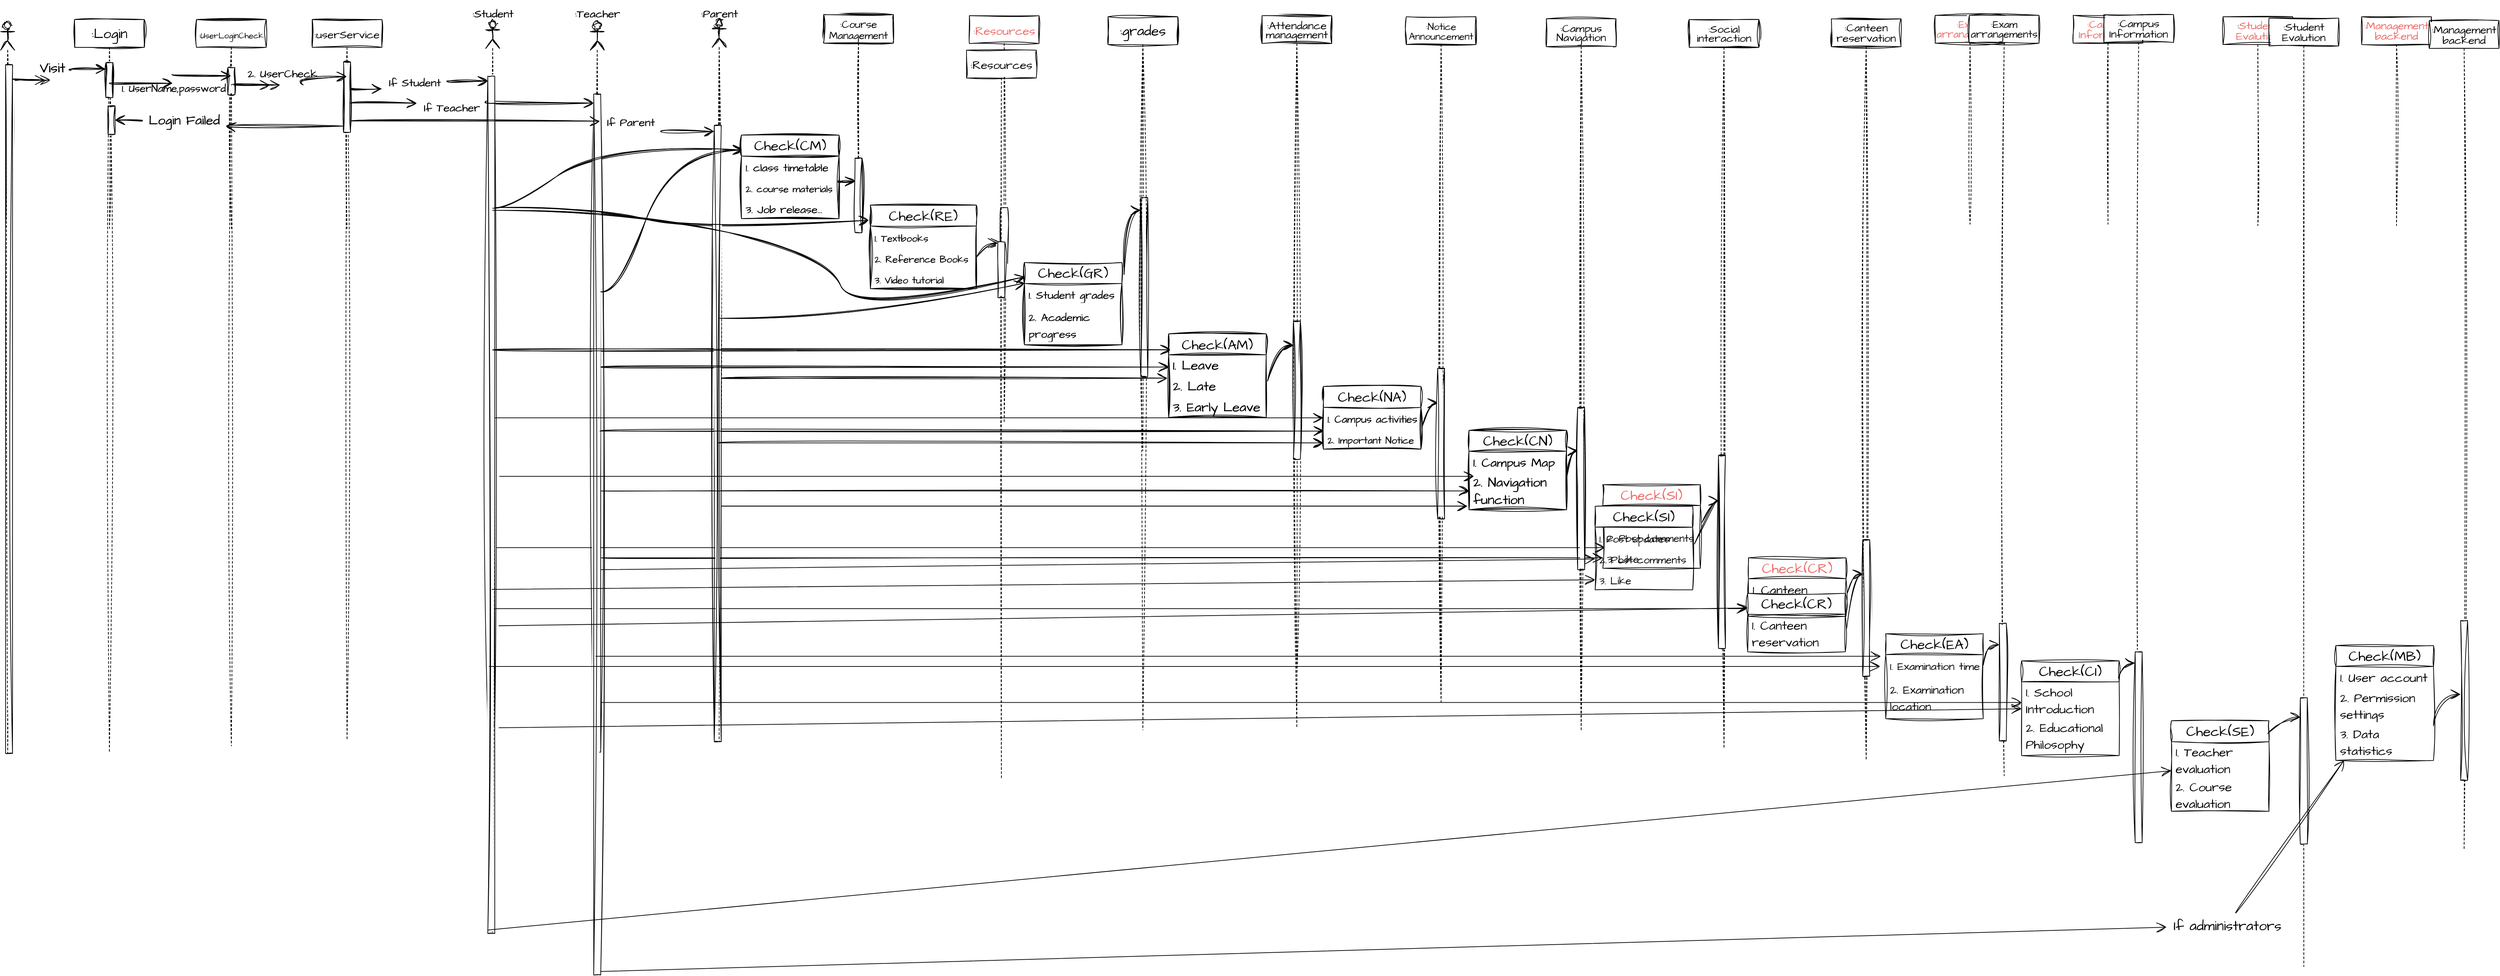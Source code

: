 <mxfile version="22.0.5" type="github">
  <diagram id="C5RBs43oDa-KdzZeNtuy" name="Page-1">
    <mxGraphModel dx="4653" dy="3412" grid="1" gridSize="10" guides="1" tooltips="1" connect="1" arrows="1" fold="1" page="1" pageScale="1" pageWidth="827" pageHeight="1169" math="0" shadow="0">
      <root>
        <mxCell id="WIyWlLk6GJQsqaUBKTNV-0" />
        <mxCell id="WIyWlLk6GJQsqaUBKTNV-1" parent="WIyWlLk6GJQsqaUBKTNV-0" />
        <mxCell id="yv-5bSZ3Bk_qHTzuzEl7-0" value=":&lt;font color=&quot;#ea6b66&quot;&gt;Login&lt;/font&gt;" style="shape=umlLifeline;perimeter=lifelinePerimeter;whiteSpace=wrap;html=1;container=1;dropTarget=0;collapsible=0;recursiveResize=0;outlineConnect=0;portConstraint=eastwest;newEdgeStyle={&quot;curved&quot;:0,&quot;rounded&quot;:0};sketch=1;hachureGap=4;jiggle=2;curveFitting=1;fontFamily=Architects Daughter;fontSource=https%3A%2F%2Ffonts.googleapis.com%2Fcss%3Ffamily%3DArchitects%2BDaughter;fontSize=20;" vertex="1" parent="WIyWlLk6GJQsqaUBKTNV-1">
          <mxGeometry x="33" y="-84" width="100" height="300" as="geometry" />
        </mxCell>
        <mxCell id="yv-5bSZ3Bk_qHTzuzEl7-1" value="" style="html=1;points=[[0,0,0,0,5],[0,1,0,0,-5],[1,0,0,0,5],[1,1,0,0,-5]];perimeter=orthogonalPerimeter;outlineConnect=0;targetShapes=umlLifeline;portConstraint=eastwest;newEdgeStyle={&quot;curved&quot;:0,&quot;rounded&quot;:0};sketch=1;hachureGap=4;jiggle=2;curveFitting=1;fontFamily=Architects Daughter;fontSource=https%3A%2F%2Ffonts.googleapis.com%2Fcss%3Ffamily%3DArchitects%2BDaughter;fontSize=20;" vertex="1" parent="yv-5bSZ3Bk_qHTzuzEl7-0">
          <mxGeometry x="45" y="62" width="10" height="50" as="geometry" />
        </mxCell>
        <mxCell id="yv-5bSZ3Bk_qHTzuzEl7-2" value="" style="html=1;points=[[0,0,0,0,5],[0,1,0,0,-5],[1,0,0,0,5],[1,1,0,0,-5]];perimeter=orthogonalPerimeter;outlineConnect=0;targetShapes=umlLifeline;portConstraint=eastwest;newEdgeStyle={&quot;curved&quot;:0,&quot;rounded&quot;:0};sketch=1;hachureGap=4;jiggle=2;curveFitting=1;fontFamily=Architects Daughter;fontSource=https%3A%2F%2Ffonts.googleapis.com%2Fcss%3Ffamily%3DArchitects%2BDaughter;fontSize=20;" vertex="1" parent="yv-5bSZ3Bk_qHTzuzEl7-0">
          <mxGeometry x="48" y="124" width="10" height="41" as="geometry" />
        </mxCell>
        <mxCell id="yv-5bSZ3Bk_qHTzuzEl7-3" value="" style="endArrow=open;endFill=1;endSize=12;html=1;rounded=0;sketch=1;hachureGap=4;jiggle=2;curveFitting=1;fontFamily=Architects Daughter;fontSource=https%3A%2F%2Ffonts.googleapis.com%2Fcss%3Ffamily%3DArchitects%2BDaughter;fontSize=16;curved=1;" edge="1" parent="yv-5bSZ3Bk_qHTzuzEl7-0" source="yv-5bSZ3Bk_qHTzuzEl7-2" target="yv-5bSZ3Bk_qHTzuzEl7-0">
          <mxGeometry width="160" relative="1" as="geometry">
            <mxPoint x="276" y="140" as="sourcePoint" />
            <mxPoint x="436" y="140" as="targetPoint" />
            <Array as="points" />
          </mxGeometry>
        </mxCell>
        <mxCell id="yv-5bSZ3Bk_qHTzuzEl7-4" value="&lt;font color=&quot;#ea6b66&quot; style=&quot;font-size: 12px;&quot;&gt;:UserLoginCheck&lt;/font&gt;" style="shape=umlLifeline;perimeter=lifelinePerimeter;whiteSpace=wrap;html=1;container=1;dropTarget=0;collapsible=0;recursiveResize=0;outlineConnect=0;portConstraint=eastwest;newEdgeStyle={&quot;curved&quot;:0,&quot;rounded&quot;:0};sketch=1;hachureGap=4;jiggle=2;curveFitting=1;fontFamily=Architects Daughter;fontSource=https%3A%2F%2Ffonts.googleapis.com%2Fcss%3Ffamily%3DArchitects%2BDaughter;fontSize=20;" vertex="1" parent="WIyWlLk6GJQsqaUBKTNV-1">
          <mxGeometry x="208" y="-84" width="100" height="300" as="geometry" />
        </mxCell>
        <mxCell id="yv-5bSZ3Bk_qHTzuzEl7-5" value="" style="html=1;points=[[0,0,0,0,5],[0,1,0,0,-5],[1,0,0,0,5],[1,1,0,0,-5]];perimeter=orthogonalPerimeter;outlineConnect=0;targetShapes=umlLifeline;portConstraint=eastwest;newEdgeStyle={&quot;curved&quot;:0,&quot;rounded&quot;:0};sketch=1;hachureGap=4;jiggle=2;curveFitting=1;fontFamily=Architects Daughter;fontSource=https%3A%2F%2Ffonts.googleapis.com%2Fcss%3Ffamily%3DArchitects%2BDaughter;fontSize=20;" vertex="1" parent="yv-5bSZ3Bk_qHTzuzEl7-4">
          <mxGeometry x="45" y="69" width="10" height="39" as="geometry" />
        </mxCell>
        <mxCell id="yv-5bSZ3Bk_qHTzuzEl7-6" value="&lt;font color=&quot;#ea6b66&quot; style=&quot;font-size: 16px;&quot;&gt;:userService&lt;/font&gt;" style="shape=umlLifeline;perimeter=lifelinePerimeter;whiteSpace=wrap;html=1;container=1;dropTarget=0;collapsible=0;recursiveResize=0;outlineConnect=0;portConstraint=eastwest;newEdgeStyle={&quot;curved&quot;:0,&quot;rounded&quot;:0};sketch=1;hachureGap=4;jiggle=2;curveFitting=1;fontFamily=Architects Daughter;fontSource=https%3A%2F%2Ffonts.googleapis.com%2Fcss%3Ffamily%3DArchitects%2BDaughter;fontSize=20;" vertex="1" parent="WIyWlLk6GJQsqaUBKTNV-1">
          <mxGeometry x="374" y="-84" width="100" height="300" as="geometry" />
        </mxCell>
        <mxCell id="yv-5bSZ3Bk_qHTzuzEl7-7" value="" style="html=1;points=[[0,0,0,0,5],[0,1,0,0,-5],[1,0,0,0,5],[1,1,0,0,-5]];perimeter=orthogonalPerimeter;outlineConnect=0;targetShapes=umlLifeline;portConstraint=eastwest;newEdgeStyle={&quot;curved&quot;:0,&quot;rounded&quot;:0};sketch=1;hachureGap=4;jiggle=2;curveFitting=1;fontFamily=Architects Daughter;fontSource=https%3A%2F%2Ffonts.googleapis.com%2Fcss%3Ffamily%3DArchitects%2BDaughter;fontSize=20;" vertex="1" parent="yv-5bSZ3Bk_qHTzuzEl7-6">
          <mxGeometry x="45" y="61" width="10" height="101" as="geometry" />
        </mxCell>
        <mxCell id="yv-5bSZ3Bk_qHTzuzEl7-8" value="" style="endArrow=open;endFill=1;endSize=12;html=1;rounded=0;sketch=1;hachureGap=4;jiggle=2;curveFitting=1;fontFamily=Architects Daughter;fontSource=https%3A%2F%2Ffonts.googleapis.com%2Fcss%3Ffamily%3DArchitects%2BDaughter;fontSize=16;curved=1;" edge="1" parent="WIyWlLk6GJQsqaUBKTNV-1" source="yv-5bSZ3Bk_qHTzuzEl7-13" target="yv-5bSZ3Bk_qHTzuzEl7-6">
          <mxGeometry width="160" relative="1" as="geometry">
            <mxPoint x="258" y="8" as="sourcePoint" />
            <mxPoint x="424" y="8" as="targetPoint" />
            <Array as="points">
              <mxPoint x="341" y="-2" />
            </Array>
          </mxGeometry>
        </mxCell>
        <mxCell id="yv-5bSZ3Bk_qHTzuzEl7-9" value="" style="endArrow=open;endFill=1;endSize=12;html=1;rounded=0;sketch=1;hachureGap=4;jiggle=2;curveFitting=1;fontFamily=Architects Daughter;fontSource=https%3A%2F%2Ffonts.googleapis.com%2Fcss%3Ffamily%3DArchitects%2BDaughter;fontSize=16;curved=1;entryX=0.495;entryY=0.35;entryDx=0;entryDy=0;entryPerimeter=0;" edge="1" parent="WIyWlLk6GJQsqaUBKTNV-1" source="yv-5bSZ3Bk_qHTzuzEl7-11">
          <mxGeometry width="160" relative="1" as="geometry">
            <mxPoint x="222" y="61" as="sourcePoint" />
            <mxPoint x="257.5" y="-3.0" as="targetPoint" />
            <Array as="points">
              <mxPoint x="173" y="-4" />
            </Array>
          </mxGeometry>
        </mxCell>
        <mxCell id="yv-5bSZ3Bk_qHTzuzEl7-10" value="" style="endArrow=open;endFill=1;endSize=12;html=1;rounded=0;sketch=1;hachureGap=4;jiggle=2;curveFitting=1;fontFamily=Architects Daughter;fontSource=https%3A%2F%2Ffonts.googleapis.com%2Fcss%3Ffamily%3DArchitects%2BDaughter;fontSize=16;curved=1;entryX=0.495;entryY=0.35;entryDx=0;entryDy=0;entryPerimeter=0;" edge="1" parent="WIyWlLk6GJQsqaUBKTNV-1" source="yv-5bSZ3Bk_qHTzuzEl7-0" target="yv-5bSZ3Bk_qHTzuzEl7-11">
          <mxGeometry width="160" relative="1" as="geometry">
            <mxPoint x="83" y="20" as="sourcePoint" />
            <mxPoint x="258" y="21" as="targetPoint" />
            <Array as="points" />
          </mxGeometry>
        </mxCell>
        <mxCell id="yv-5bSZ3Bk_qHTzuzEl7-11" value="&lt;font style=&quot;font-size: 15px;&quot;&gt;1. UserName,password&lt;/font&gt;" style="text;html=1;align=center;verticalAlign=middle;resizable=0;points=[];autosize=1;strokeColor=none;fillColor=none;fontSize=20;fontFamily=Architects Daughter;" vertex="1" parent="WIyWlLk6GJQsqaUBKTNV-1">
          <mxGeometry x="91" y="-5" width="167" height="36" as="geometry" />
        </mxCell>
        <mxCell id="yv-5bSZ3Bk_qHTzuzEl7-12" value="" style="endArrow=open;endFill=1;endSize=12;html=1;rounded=0;sketch=1;hachureGap=4;jiggle=2;curveFitting=1;fontFamily=Architects Daughter;fontSource=https%3A%2F%2Ffonts.googleapis.com%2Fcss%3Ffamily%3DArchitects%2BDaughter;fontSize=16;curved=1;" edge="1" parent="WIyWlLk6GJQsqaUBKTNV-1" source="yv-5bSZ3Bk_qHTzuzEl7-4" target="yv-5bSZ3Bk_qHTzuzEl7-13">
          <mxGeometry width="160" relative="1" as="geometry">
            <mxPoint x="258" y="-2" as="sourcePoint" />
            <mxPoint x="424" y="-2" as="targetPoint" />
            <Array as="points" />
          </mxGeometry>
        </mxCell>
        <mxCell id="yv-5bSZ3Bk_qHTzuzEl7-13" value="&lt;font style=&quot;font-size: 16px;&quot;&gt;2. UserCheck&lt;/font&gt;" style="text;html=1;align=center;verticalAlign=middle;resizable=0;points=[];autosize=1;strokeColor=none;fillColor=none;fontSize=20;fontFamily=Architects Daughter;" vertex="1" parent="WIyWlLk6GJQsqaUBKTNV-1">
          <mxGeometry x="272" y="-26" width="118" height="36" as="geometry" />
        </mxCell>
        <mxCell id="yv-5bSZ3Bk_qHTzuzEl7-14" value="&lt;p style=&quot;line-height: 70%;&quot;&gt;&lt;font color=&quot;#ea6b66&quot; style=&quot;font-size: 15px;&quot;&gt;:Course&lt;br&gt;Management&lt;/font&gt;&lt;/p&gt;" style="shape=umlLifeline;perimeter=lifelinePerimeter;whiteSpace=wrap;html=1;container=1;dropTarget=0;collapsible=0;recursiveResize=0;outlineConnect=0;portConstraint=eastwest;newEdgeStyle={&quot;curved&quot;:0,&quot;rounded&quot;:0};sketch=1;hachureGap=4;jiggle=2;curveFitting=1;fontFamily=Architects Daughter;fontSource=https%3A%2F%2Ffonts.googleapis.com%2Fcss%3Ffamily%3DArchitects%2BDaughter;fontSize=20;size=41;" vertex="1" parent="WIyWlLk6GJQsqaUBKTNV-1">
          <mxGeometry x="1108" y="-91" width="100" height="313" as="geometry" />
        </mxCell>
        <mxCell id="yv-5bSZ3Bk_qHTzuzEl7-15" value="" style="html=1;points=[[0,0,0,0,5],[0,1,0,0,-5],[1,0,0,0,5],[1,1,0,0,-5]];perimeter=orthogonalPerimeter;outlineConnect=0;targetShapes=umlLifeline;portConstraint=eastwest;newEdgeStyle={&quot;curved&quot;:0,&quot;rounded&quot;:0};sketch=1;hachureGap=4;jiggle=2;curveFitting=1;fontFamily=Architects Daughter;fontSource=https%3A%2F%2Ffonts.googleapis.com%2Fcss%3Ffamily%3DArchitects%2BDaughter;fontSize=20;" vertex="1" parent="yv-5bSZ3Bk_qHTzuzEl7-14">
          <mxGeometry x="45" y="206" width="10" height="107" as="geometry" />
        </mxCell>
        <mxCell id="yv-5bSZ3Bk_qHTzuzEl7-16" value="&lt;font color=&quot;#ea6b66&quot; style=&quot;font-size: 17px;&quot;&gt;:Resources&lt;/font&gt;" style="shape=umlLifeline;perimeter=lifelinePerimeter;whiteSpace=wrap;html=1;container=1;dropTarget=0;collapsible=0;recursiveResize=0;outlineConnect=0;portConstraint=eastwest;newEdgeStyle={&quot;curved&quot;:0,&quot;rounded&quot;:0};sketch=1;hachureGap=4;jiggle=2;curveFitting=1;fontFamily=Architects Daughter;fontSource=https%3A%2F%2Ffonts.googleapis.com%2Fcss%3Ffamily%3DArchitects%2BDaughter;fontSize=20;" vertex="1" parent="WIyWlLk6GJQsqaUBKTNV-1">
          <mxGeometry x="1317" y="-89.5" width="100" height="584" as="geometry" />
        </mxCell>
        <mxCell id="yv-5bSZ3Bk_qHTzuzEl7-17" value="" style="html=1;points=[[0,0,0,0,5],[0,1,0,0,-5],[1,0,0,0,5],[1,1,0,0,-5]];perimeter=orthogonalPerimeter;outlineConnect=0;targetShapes=umlLifeline;portConstraint=eastwest;newEdgeStyle={&quot;curved&quot;:0,&quot;rounded&quot;:0};sketch=1;hachureGap=4;jiggle=2;curveFitting=1;fontFamily=Architects Daughter;fontSource=https%3A%2F%2Ffonts.googleapis.com%2Fcss%3Ffamily%3DArchitects%2BDaughter;fontSize=20;" vertex="1" parent="yv-5bSZ3Bk_qHTzuzEl7-16">
          <mxGeometry x="45" y="275.5" width="10" height="80" as="geometry" />
        </mxCell>
        <mxCell id="yv-5bSZ3Bk_qHTzuzEl7-18" value="&lt;font color=&quot;#ea6b66&quot;&gt;:grades&lt;/font&gt;" style="shape=umlLifeline;perimeter=lifelinePerimeter;whiteSpace=wrap;html=1;container=1;dropTarget=0;collapsible=0;recursiveResize=0;outlineConnect=0;portConstraint=eastwest;newEdgeStyle={&quot;curved&quot;:0,&quot;rounded&quot;:0};sketch=1;hachureGap=4;jiggle=2;curveFitting=1;fontFamily=Architects Daughter;fontSource=https%3A%2F%2Ffonts.googleapis.com%2Fcss%3Ffamily%3DArchitects%2BDaughter;fontSize=20;" vertex="1" parent="WIyWlLk6GJQsqaUBKTNV-1">
          <mxGeometry x="1516" y="-88" width="100" height="623" as="geometry" />
        </mxCell>
        <mxCell id="yv-5bSZ3Bk_qHTzuzEl7-19" value="" style="html=1;points=[[0,0,0,0,5],[0,1,0,0,-5],[1,0,0,0,5],[1,1,0,0,-5]];perimeter=orthogonalPerimeter;outlineConnect=0;targetShapes=umlLifeline;portConstraint=eastwest;newEdgeStyle={&quot;curved&quot;:0,&quot;rounded&quot;:0};sketch=1;hachureGap=4;jiggle=2;curveFitting=1;fontFamily=Architects Daughter;fontSource=https%3A%2F%2Ffonts.googleapis.com%2Fcss%3Ffamily%3DArchitects%2BDaughter;fontSize=20;" vertex="1" parent="yv-5bSZ3Bk_qHTzuzEl7-18">
          <mxGeometry x="47" y="260" width="10" height="257" as="geometry" />
        </mxCell>
        <mxCell id="yv-5bSZ3Bk_qHTzuzEl7-20" value="&lt;p style=&quot;line-height: 80%; font-size: 16px;&quot;&gt;&lt;font color=&quot;#ea6b66&quot; style=&quot;font-size: 16px;&quot;&gt;:Attendance&lt;br&gt;management&lt;/font&gt;&lt;br&gt;&lt;/p&gt;" style="shape=umlLifeline;perimeter=lifelinePerimeter;whiteSpace=wrap;html=1;container=1;dropTarget=0;collapsible=0;recursiveResize=0;outlineConnect=0;portConstraint=eastwest;newEdgeStyle={&quot;curved&quot;:0,&quot;rounded&quot;:0};sketch=1;hachureGap=4;jiggle=2;curveFitting=1;fontFamily=Architects Daughter;fontSource=https%3A%2F%2Ffonts.googleapis.com%2Fcss%3Ffamily%3DArchitects%2BDaughter;fontSize=20;" vertex="1" parent="WIyWlLk6GJQsqaUBKTNV-1">
          <mxGeometry x="1737" y="-89.5" width="100" height="946.5" as="geometry" />
        </mxCell>
        <mxCell id="yv-5bSZ3Bk_qHTzuzEl7-21" value="" style="html=1;points=[[0,0,0,0,5],[0,1,0,0,-5],[1,0,0,0,5],[1,1,0,0,-5]];perimeter=orthogonalPerimeter;outlineConnect=0;targetShapes=umlLifeline;portConstraint=eastwest;newEdgeStyle={&quot;curved&quot;:0,&quot;rounded&quot;:0};sketch=1;hachureGap=4;jiggle=2;curveFitting=1;fontFamily=Architects Daughter;fontSource=https%3A%2F%2Ffonts.googleapis.com%2Fcss%3Ffamily%3DArchitects%2BDaughter;fontSize=20;" vertex="1" parent="yv-5bSZ3Bk_qHTzuzEl7-20">
          <mxGeometry x="45" y="438.5" width="10" height="198.5" as="geometry" />
        </mxCell>
        <mxCell id="yv-5bSZ3Bk_qHTzuzEl7-22" value="&lt;p style=&quot;line-height: 60%;&quot;&gt;&lt;font color=&quot;#ea6b66&quot; style=&quot;font-size: 14px;&quot;&gt;:Notice&lt;br&gt;Announcement&lt;/font&gt;&lt;br&gt;&lt;/p&gt;" style="shape=umlLifeline;perimeter=lifelinePerimeter;whiteSpace=wrap;html=1;container=1;dropTarget=0;collapsible=0;recursiveResize=0;outlineConnect=0;portConstraint=eastwest;newEdgeStyle={&quot;curved&quot;:0,&quot;rounded&quot;:0};sketch=1;hachureGap=4;jiggle=2;curveFitting=1;fontFamily=Architects Daughter;fontSource=https%3A%2F%2Ffonts.googleapis.com%2Fcss%3Ffamily%3DArchitects%2BDaughter;fontSize=20;" vertex="1" parent="WIyWlLk6GJQsqaUBKTNV-1">
          <mxGeometry x="1944" y="-88" width="100" height="984" as="geometry" />
        </mxCell>
        <mxCell id="yv-5bSZ3Bk_qHTzuzEl7-23" value="" style="html=1;points=[[0,0,0,0,5],[0,1,0,0,-5],[1,0,0,0,5],[1,1,0,0,-5]];perimeter=orthogonalPerimeter;outlineConnect=0;targetShapes=umlLifeline;portConstraint=eastwest;newEdgeStyle={&quot;curved&quot;:0,&quot;rounded&quot;:0};sketch=1;hachureGap=4;jiggle=2;curveFitting=1;fontFamily=Architects Daughter;fontSource=https%3A%2F%2Ffonts.googleapis.com%2Fcss%3Ffamily%3DArchitects%2BDaughter;fontSize=20;" vertex="1" parent="yv-5bSZ3Bk_qHTzuzEl7-22">
          <mxGeometry x="45" y="505" width="10" height="216" as="geometry" />
        </mxCell>
        <mxCell id="yv-5bSZ3Bk_qHTzuzEl7-24" value="&lt;p style=&quot;line-height: 80%; font-size: 16px;&quot;&gt;&lt;font color=&quot;#ea6b66&quot; style=&quot;font-size: 16px;&quot;&gt;:Campus&lt;br&gt;Navigation&lt;/font&gt;&lt;br&gt;&lt;/p&gt;" style="shape=umlLifeline;perimeter=lifelinePerimeter;whiteSpace=wrap;html=1;container=1;dropTarget=0;collapsible=0;recursiveResize=0;outlineConnect=0;portConstraint=eastwest;newEdgeStyle={&quot;curved&quot;:0,&quot;rounded&quot;:0};sketch=1;hachureGap=4;jiggle=2;curveFitting=1;fontFamily=Architects Daughter;fontSource=https%3A%2F%2Ffonts.googleapis.com%2Fcss%3Ffamily%3DArchitects%2BDaughter;fontSize=20;" vertex="1" parent="WIyWlLk6GJQsqaUBKTNV-1">
          <mxGeometry x="2145" y="-85" width="100" height="1021" as="geometry" />
        </mxCell>
        <mxCell id="yv-5bSZ3Bk_qHTzuzEl7-25" value="" style="html=1;points=[[0,0,0,0,5],[0,1,0,0,-5],[1,0,0,0,5],[1,1,0,0,-5]];perimeter=orthogonalPerimeter;outlineConnect=0;targetShapes=umlLifeline;portConstraint=eastwest;newEdgeStyle={&quot;curved&quot;:0,&quot;rounded&quot;:0};sketch=1;hachureGap=4;jiggle=2;curveFitting=1;fontFamily=Architects Daughter;fontSource=https%3A%2F%2Ffonts.googleapis.com%2Fcss%3Ffamily%3DArchitects%2BDaughter;fontSize=20;" vertex="1" parent="yv-5bSZ3Bk_qHTzuzEl7-24">
          <mxGeometry x="45" y="558" width="10" height="233" as="geometry" />
        </mxCell>
        <mxCell id="yv-5bSZ3Bk_qHTzuzEl7-26" value="&lt;p style=&quot;line-height: 80%; font-size: 16px;&quot;&gt;&lt;font color=&quot;#ea6b66&quot;&gt;:Social&lt;br&gt;interaction&lt;/font&gt;&lt;br&gt;&lt;/p&gt;" style="shape=umlLifeline;perimeter=lifelinePerimeter;whiteSpace=wrap;html=1;container=1;dropTarget=0;collapsible=0;recursiveResize=0;outlineConnect=0;portConstraint=eastwest;newEdgeStyle={&quot;curved&quot;:0,&quot;rounded&quot;:0};sketch=1;hachureGap=4;jiggle=2;curveFitting=1;fontFamily=Architects Daughter;fontSource=https%3A%2F%2Ffonts.googleapis.com%2Fcss%3Ffamily%3DArchitects%2BDaughter;fontSize=20;" vertex="1" parent="WIyWlLk6GJQsqaUBKTNV-1">
          <mxGeometry x="2350" y="-84" width="100" height="1047" as="geometry" />
        </mxCell>
        <mxCell id="yv-5bSZ3Bk_qHTzuzEl7-27" value="" style="html=1;points=[[0,0,0,0,5],[0,1,0,0,-5],[1,0,0,0,5],[1,1,0,0,-5]];perimeter=orthogonalPerimeter;outlineConnect=0;targetShapes=umlLifeline;portConstraint=eastwest;newEdgeStyle={&quot;curved&quot;:0,&quot;rounded&quot;:0};sketch=1;hachureGap=4;jiggle=2;curveFitting=1;fontFamily=Architects Daughter;fontSource=https%3A%2F%2Ffonts.googleapis.com%2Fcss%3Ffamily%3DArchitects%2BDaughter;fontSize=20;" vertex="1" parent="yv-5bSZ3Bk_qHTzuzEl7-26">
          <mxGeometry x="42" y="626" width="10" height="277" as="geometry" />
        </mxCell>
        <mxCell id="yv-5bSZ3Bk_qHTzuzEl7-28" value="&lt;p style=&quot;line-height: 90%; font-size: 16px;&quot;&gt;&lt;font color=&quot;#ea6b66&quot;&gt;:Canteen&lt;br&gt;reservation&lt;/font&gt;&lt;br&gt;&lt;/p&gt;" style="shape=umlLifeline;perimeter=lifelinePerimeter;whiteSpace=wrap;html=1;container=1;dropTarget=0;collapsible=0;recursiveResize=0;outlineConnect=0;portConstraint=eastwest;newEdgeStyle={&quot;curved&quot;:0,&quot;rounded&quot;:0};sketch=1;hachureGap=4;jiggle=2;curveFitting=1;fontFamily=Architects Daughter;fontSource=https%3A%2F%2Ffonts.googleapis.com%2Fcss%3Ffamily%3DArchitects%2BDaughter;fontSize=20;" vertex="1" parent="WIyWlLk6GJQsqaUBKTNV-1">
          <mxGeometry x="2554" y="-85" width="100" height="1065" as="geometry" />
        </mxCell>
        <mxCell id="yv-5bSZ3Bk_qHTzuzEl7-29" value="" style="html=1;points=[[0,0,0,0,5],[0,1,0,0,-5],[1,0,0,0,5],[1,1,0,0,-5]];perimeter=orthogonalPerimeter;outlineConnect=0;targetShapes=umlLifeline;portConstraint=eastwest;newEdgeStyle={&quot;curved&quot;:0,&quot;rounded&quot;:0};sketch=1;hachureGap=4;jiggle=2;curveFitting=1;fontFamily=Architects Daughter;fontSource=https%3A%2F%2Ffonts.googleapis.com%2Fcss%3Ffamily%3DArchitects%2BDaughter;fontSize=20;" vertex="1" parent="yv-5bSZ3Bk_qHTzuzEl7-28">
          <mxGeometry x="45" y="748" width="10" height="196" as="geometry" />
        </mxCell>
        <mxCell id="yv-5bSZ3Bk_qHTzuzEl7-30" value="&lt;p style=&quot;line-height: 90%; font-size: 15px;&quot;&gt;&lt;font color=&quot;#ea6b66&quot;&gt;:Exam&lt;br&gt;arrangements&lt;/font&gt;&lt;br&gt;&lt;/p&gt;" style="shape=umlLifeline;perimeter=lifelinePerimeter;whiteSpace=wrap;html=1;container=1;dropTarget=0;collapsible=0;recursiveResize=0;outlineConnect=0;portConstraint=eastwest;newEdgeStyle={&quot;curved&quot;:0,&quot;rounded&quot;:0};sketch=1;hachureGap=4;jiggle=2;curveFitting=1;fontFamily=Architects Daughter;fontSource=https%3A%2F%2Ffonts.googleapis.com%2Fcss%3Ffamily%3DArchitects%2BDaughter;fontSize=20;" vertex="1" parent="WIyWlLk6GJQsqaUBKTNV-1">
          <mxGeometry x="2703" y="-90" width="100" height="300" as="geometry" />
        </mxCell>
        <mxCell id="yv-5bSZ3Bk_qHTzuzEl7-31" value="&lt;p style=&quot;line-height: 90%; font-size: 16px;&quot;&gt;&lt;font color=&quot;#ea6b66&quot;&gt;:Campus&lt;br&gt;Information&lt;/font&gt;&lt;br&gt;&lt;/p&gt;" style="shape=umlLifeline;perimeter=lifelinePerimeter;whiteSpace=wrap;html=1;container=1;dropTarget=0;collapsible=0;recursiveResize=0;outlineConnect=0;portConstraint=eastwest;newEdgeStyle={&quot;curved&quot;:0,&quot;rounded&quot;:0};sketch=1;hachureGap=4;jiggle=2;curveFitting=1;fontFamily=Architects Daughter;fontSource=https%3A%2F%2Ffonts.googleapis.com%2Fcss%3Ffamily%3DArchitects%2BDaughter;fontSize=20;" vertex="1" parent="WIyWlLk6GJQsqaUBKTNV-1">
          <mxGeometry x="2901" y="-90" width="100" height="300" as="geometry" />
        </mxCell>
        <mxCell id="yv-5bSZ3Bk_qHTzuzEl7-32" value="&lt;p style=&quot;line-height: 90%; font-size: 16px;&quot;&gt;:&lt;font color=&quot;#ea6b66&quot;&gt;Student&lt;br&gt;Evalution&lt;/font&gt;&lt;br&gt;&lt;/p&gt;" style="shape=umlLifeline;perimeter=lifelinePerimeter;whiteSpace=wrap;html=1;container=1;dropTarget=0;collapsible=0;recursiveResize=0;outlineConnect=0;portConstraint=eastwest;newEdgeStyle={&quot;curved&quot;:0,&quot;rounded&quot;:0};sketch=1;hachureGap=4;jiggle=2;curveFitting=1;fontFamily=Architects Daughter;fontSource=https%3A%2F%2Ffonts.googleapis.com%2Fcss%3Ffamily%3DArchitects%2BDaughter;fontSize=20;" vertex="1" parent="WIyWlLk6GJQsqaUBKTNV-1">
          <mxGeometry x="3116" y="-88" width="100" height="300" as="geometry" />
        </mxCell>
        <mxCell id="yv-5bSZ3Bk_qHTzuzEl7-33" value="&lt;p style=&quot;line-height: 90%; font-size: 16px;&quot;&gt;&lt;font color=&quot;#ea6b66&quot;&gt;:Management&lt;br&gt;backend&lt;/font&gt;&lt;br&gt;&lt;/p&gt;" style="shape=umlLifeline;perimeter=lifelinePerimeter;whiteSpace=wrap;html=1;container=1;dropTarget=0;collapsible=0;recursiveResize=0;outlineConnect=0;portConstraint=eastwest;newEdgeStyle={&quot;curved&quot;:0,&quot;rounded&quot;:0};sketch=1;hachureGap=4;jiggle=2;curveFitting=1;fontFamily=Architects Daughter;fontSource=https%3A%2F%2Ffonts.googleapis.com%2Fcss%3Ffamily%3DArchitects%2BDaughter;fontSize=20;" vertex="1" parent="WIyWlLk6GJQsqaUBKTNV-1">
          <mxGeometry x="3315" y="-88" width="100" height="300" as="geometry" />
        </mxCell>
        <mxCell id="yv-5bSZ3Bk_qHTzuzEl7-34" value="" style="endArrow=open;endFill=1;endSize=12;html=1;rounded=0;sketch=1;hachureGap=4;jiggle=2;curveFitting=1;fontFamily=Architects Daughter;fontSource=https%3A%2F%2Ffonts.googleapis.com%2Fcss%3Ffamily%3DArchitects%2BDaughter;fontSize=16;curved=1;" edge="1" parent="WIyWlLk6GJQsqaUBKTNV-1" source="yv-5bSZ3Bk_qHTzuzEl7-36" target="yv-5bSZ3Bk_qHTzuzEl7-2">
          <mxGeometry width="160" relative="1" as="geometry">
            <mxPoint x="419" y="69" as="sourcePoint" />
            <mxPoint x="83" y="69" as="targetPoint" />
            <Array as="points" />
          </mxGeometry>
        </mxCell>
        <mxCell id="yv-5bSZ3Bk_qHTzuzEl7-35" value="" style="endArrow=open;endFill=1;endSize=12;html=1;rounded=0;sketch=1;hachureGap=4;jiggle=2;curveFitting=1;fontFamily=Architects Daughter;fontSource=https%3A%2F%2Ffonts.googleapis.com%2Fcss%3Ffamily%3DArchitects%2BDaughter;fontSize=16;curved=1;" edge="1" parent="WIyWlLk6GJQsqaUBKTNV-1" source="yv-5bSZ3Bk_qHTzuzEl7-7" target="yv-5bSZ3Bk_qHTzuzEl7-36">
          <mxGeometry width="160" relative="1" as="geometry">
            <mxPoint x="419" y="69" as="sourcePoint" />
            <mxPoint x="91" y="69" as="targetPoint" />
            <Array as="points">
              <mxPoint x="252" y="69" />
            </Array>
          </mxGeometry>
        </mxCell>
        <mxCell id="yv-5bSZ3Bk_qHTzuzEl7-36" value="&lt;font style=&quot;font-size: 19px;&quot;&gt;Login Failed&lt;/font&gt;" style="text;html=1;align=center;verticalAlign=middle;resizable=0;points=[];autosize=1;strokeColor=none;fillColor=none;fontSize=20;fontFamily=Architects Daughter;" vertex="1" parent="WIyWlLk6GJQsqaUBKTNV-1">
          <mxGeometry x="130" y="42" width="120" height="37" as="geometry" />
        </mxCell>
        <mxCell id="yv-5bSZ3Bk_qHTzuzEl7-37" value="" style="shape=umlLifeline;perimeter=lifelinePerimeter;whiteSpace=wrap;html=1;container=1;dropTarget=0;collapsible=0;recursiveResize=0;outlineConnect=0;portConstraint=eastwest;newEdgeStyle={&quot;curved&quot;:0,&quot;rounded&quot;:0};participant=umlActor;sketch=1;hachureGap=4;jiggle=2;curveFitting=1;fontFamily=Architects Daughter;fontSource=https%3A%2F%2Ffonts.googleapis.com%2Fcss%3Ffamily%3DArchitects%2BDaughter;fontSize=20;" vertex="1" parent="WIyWlLk6GJQsqaUBKTNV-1">
          <mxGeometry x="-73" y="-80" width="20" height="295" as="geometry" />
        </mxCell>
        <mxCell id="yv-5bSZ3Bk_qHTzuzEl7-38" value="" style="html=1;points=[[0,0,0,0,5],[0,1,0,0,-5],[1,0,0,0,5],[1,1,0,0,-5]];perimeter=orthogonalPerimeter;outlineConnect=0;targetShapes=umlLifeline;portConstraint=eastwest;newEdgeStyle={&quot;curved&quot;:0,&quot;rounded&quot;:0};sketch=1;hachureGap=4;jiggle=2;curveFitting=1;fontFamily=Architects Daughter;fontSource=https%3A%2F%2Ffonts.googleapis.com%2Fcss%3Ffamily%3DArchitects%2BDaughter;fontSize=20;" vertex="1" parent="yv-5bSZ3Bk_qHTzuzEl7-37">
          <mxGeometry x="7" y="61" width="10" height="232" as="geometry" />
        </mxCell>
        <mxCell id="yv-5bSZ3Bk_qHTzuzEl7-39" value="" style="endArrow=open;endFill=1;endSize=12;html=1;rounded=0;sketch=1;hachureGap=4;jiggle=2;curveFitting=1;fontFamily=Architects Daughter;fontSource=https%3A%2F%2Ffonts.googleapis.com%2Fcss%3Ffamily%3DArchitects%2BDaughter;fontSize=16;curved=1;" edge="1" parent="WIyWlLk6GJQsqaUBKTNV-1" source="yv-5bSZ3Bk_qHTzuzEl7-41" target="yv-5bSZ3Bk_qHTzuzEl7-1">
          <mxGeometry width="160" relative="1" as="geometry">
            <mxPoint x="18" y="56" as="sourcePoint" />
            <mxPoint x="178" y="56" as="targetPoint" />
            <Array as="points">
              <mxPoint x="14" y="-13" />
            </Array>
          </mxGeometry>
        </mxCell>
        <mxCell id="yv-5bSZ3Bk_qHTzuzEl7-40" value="" style="endArrow=open;endFill=1;endSize=12;html=1;rounded=0;sketch=1;hachureGap=4;jiggle=2;curveFitting=1;fontFamily=Architects Daughter;fontSource=https%3A%2F%2Ffonts.googleapis.com%2Fcss%3Ffamily%3DArchitects%2BDaughter;fontSize=16;curved=1;" edge="1" parent="WIyWlLk6GJQsqaUBKTNV-1" source="yv-5bSZ3Bk_qHTzuzEl7-38" target="yv-5bSZ3Bk_qHTzuzEl7-41">
          <mxGeometry width="160" relative="1" as="geometry">
            <mxPoint x="-56" y="-13" as="sourcePoint" />
            <mxPoint x="78" y="-13" as="targetPoint" />
            <Array as="points" />
          </mxGeometry>
        </mxCell>
        <mxCell id="yv-5bSZ3Bk_qHTzuzEl7-41" value="Visit" style="text;html=1;align=center;verticalAlign=middle;resizable=0;points=[];autosize=1;strokeColor=none;fillColor=none;fontSize=20;fontFamily=Architects Daughter;" vertex="1" parent="WIyWlLk6GJQsqaUBKTNV-1">
          <mxGeometry x="-27" y="-33" width="55" height="36" as="geometry" />
        </mxCell>
        <mxCell id="yv-5bSZ3Bk_qHTzuzEl7-42" value="" style="shape=umlLifeline;perimeter=lifelinePerimeter;whiteSpace=wrap;html=1;container=1;dropTarget=0;collapsible=0;recursiveResize=0;outlineConnect=0;portConstraint=eastwest;newEdgeStyle={&quot;curved&quot;:0,&quot;rounded&quot;:0};participant=umlActor;sketch=1;hachureGap=4;jiggle=2;curveFitting=1;fontFamily=Architects Daughter;fontSource=https%3A%2F%2Ffonts.googleapis.com%2Fcss%3Ffamily%3DArchitects%2BDaughter;fontSize=20;" vertex="1" parent="WIyWlLk6GJQsqaUBKTNV-1">
          <mxGeometry x="623" y="-82.5" width="20" height="1011" as="geometry" />
        </mxCell>
        <mxCell id="yv-5bSZ3Bk_qHTzuzEl7-43" value="" style="html=1;points=[[0,0,0,0,5],[0,1,0,0,-5],[1,0,0,0,5],[1,1,0,0,-5]];perimeter=orthogonalPerimeter;outlineConnect=0;targetShapes=umlLifeline;portConstraint=eastwest;newEdgeStyle={&quot;curved&quot;:0,&quot;rounded&quot;:0};sketch=1;hachureGap=4;jiggle=2;curveFitting=1;fontFamily=Architects Daughter;fontSource=https%3A%2F%2Ffonts.googleapis.com%2Fcss%3Ffamily%3DArchitects%2BDaughter;fontSize=20;" vertex="1" parent="yv-5bSZ3Bk_qHTzuzEl7-42">
          <mxGeometry x="3" y="80" width="10" height="931" as="geometry" />
        </mxCell>
        <mxCell id="yv-5bSZ3Bk_qHTzuzEl7-44" value="" style="shape=umlLifeline;perimeter=lifelinePerimeter;whiteSpace=wrap;html=1;container=1;dropTarget=0;collapsible=0;recursiveResize=0;outlineConnect=0;portConstraint=eastwest;newEdgeStyle={&quot;curved&quot;:0,&quot;rounded&quot;:0};participant=umlActor;sketch=1;hachureGap=4;jiggle=2;curveFitting=1;fontFamily=Architects Daughter;fontSource=https%3A%2F%2Ffonts.googleapis.com%2Fcss%3Ffamily%3DArchitects%2BDaughter;fontSize=20;" vertex="1" parent="WIyWlLk6GJQsqaUBKTNV-1">
          <mxGeometry x="773" y="-80" width="20" height="1048" as="geometry" />
        </mxCell>
        <mxCell id="yv-5bSZ3Bk_qHTzuzEl7-45" value="" style="html=1;points=[[0,0,0,0,5],[0,1,0,0,-5],[1,0,0,0,5],[1,1,0,0,-5]];perimeter=orthogonalPerimeter;outlineConnect=0;targetShapes=umlLifeline;portConstraint=eastwest;newEdgeStyle={&quot;curved&quot;:0,&quot;rounded&quot;:0};sketch=1;hachureGap=4;jiggle=2;curveFitting=1;fontFamily=Architects Daughter;fontSource=https%3A%2F%2Ffonts.googleapis.com%2Fcss%3Ffamily%3DArchitects%2BDaughter;fontSize=20;" vertex="1" parent="yv-5bSZ3Bk_qHTzuzEl7-44">
          <mxGeometry x="5" y="103" width="10" height="945" as="geometry" />
        </mxCell>
        <mxCell id="yv-5bSZ3Bk_qHTzuzEl7-46" value="" style="shape=umlLifeline;perimeter=lifelinePerimeter;whiteSpace=wrap;html=1;container=1;dropTarget=0;collapsible=0;recursiveResize=0;outlineConnect=0;portConstraint=eastwest;newEdgeStyle={&quot;curved&quot;:0,&quot;rounded&quot;:0};participant=umlActor;sketch=1;hachureGap=4;jiggle=2;curveFitting=1;fontFamily=Architects Daughter;fontSource=https%3A%2F%2Ffonts.googleapis.com%2Fcss%3Ffamily%3DArchitects%2BDaughter;fontSize=20;" vertex="1" parent="WIyWlLk6GJQsqaUBKTNV-1">
          <mxGeometry x="948" y="-84" width="20" height="1037" as="geometry" />
        </mxCell>
        <mxCell id="yv-5bSZ3Bk_qHTzuzEl7-47" value="" style="html=1;points=[[0,0,0,0,5],[0,1,0,0,-5],[1,0,0,0,5],[1,1,0,0,-5]];perimeter=orthogonalPerimeter;outlineConnect=0;targetShapes=umlLifeline;portConstraint=eastwest;newEdgeStyle={&quot;curved&quot;:0,&quot;rounded&quot;:0};sketch=1;hachureGap=4;jiggle=2;curveFitting=1;fontFamily=Architects Daughter;fontSource=https%3A%2F%2Ffonts.googleapis.com%2Fcss%3Ffamily%3DArchitects%2BDaughter;fontSize=20;" vertex="1" parent="yv-5bSZ3Bk_qHTzuzEl7-46">
          <mxGeometry x="3" y="152" width="10" height="885" as="geometry" />
        </mxCell>
        <mxCell id="yv-5bSZ3Bk_qHTzuzEl7-48" value="&lt;font style=&quot;font-size: 16px;&quot;&gt;:Student&lt;/font&gt;" style="text;html=1;align=center;verticalAlign=middle;resizable=0;points=[];autosize=1;strokeColor=none;fillColor=none;fontSize=20;fontFamily=Architects Daughter;" vertex="1" parent="WIyWlLk6GJQsqaUBKTNV-1">
          <mxGeometry x="594.5" y="-112" width="77" height="36" as="geometry" />
        </mxCell>
        <mxCell id="yv-5bSZ3Bk_qHTzuzEl7-49" value="&lt;font style=&quot;font-size: 16px;&quot;&gt;:Teacher&lt;/font&gt;" style="text;html=1;align=center;verticalAlign=middle;resizable=0;points=[];autosize=1;strokeColor=none;fillColor=none;fontSize=20;fontFamily=Architects Daughter;" vertex="1" parent="WIyWlLk6GJQsqaUBKTNV-1">
          <mxGeometry x="741.5" y="-112" width="83" height="36" as="geometry" />
        </mxCell>
        <mxCell id="yv-5bSZ3Bk_qHTzuzEl7-50" value="&lt;font style=&quot;font-size: 16px;&quot;&gt;:Parent&lt;/font&gt;" style="text;html=1;align=center;verticalAlign=middle;resizable=0;points=[];autosize=1;strokeColor=none;fillColor=none;fontSize=20;fontFamily=Architects Daughter;" vertex="1" parent="WIyWlLk6GJQsqaUBKTNV-1">
          <mxGeometry x="922.5" y="-112" width="71" height="36" as="geometry" />
        </mxCell>
        <mxCell id="yv-5bSZ3Bk_qHTzuzEl7-51" value="" style="endArrow=open;endFill=1;endSize=12;html=1;rounded=0;sketch=1;hachureGap=4;jiggle=2;curveFitting=1;fontFamily=Architects Daughter;fontSource=https%3A%2F%2Ffonts.googleapis.com%2Fcss%3Ffamily%3DArchitects%2BDaughter;fontSize=16;curved=1;" edge="1" parent="WIyWlLk6GJQsqaUBKTNV-1" source="yv-5bSZ3Bk_qHTzuzEl7-55" target="yv-5bSZ3Bk_qHTzuzEl7-43">
          <mxGeometry width="160" relative="1" as="geometry">
            <mxPoint x="429" y="7" as="sourcePoint" />
            <mxPoint x="633" y="6" as="targetPoint" />
          </mxGeometry>
        </mxCell>
        <mxCell id="yv-5bSZ3Bk_qHTzuzEl7-52" value="" style="endArrow=open;endFill=1;endSize=12;html=1;rounded=0;sketch=1;hachureGap=4;jiggle=2;curveFitting=1;fontFamily=Architects Daughter;fontSource=https%3A%2F%2Ffonts.googleapis.com%2Fcss%3Ffamily%3DArchitects%2BDaughter;fontSize=16;curved=1;" edge="1" parent="WIyWlLk6GJQsqaUBKTNV-1" source="yv-5bSZ3Bk_qHTzuzEl7-57" target="yv-5bSZ3Bk_qHTzuzEl7-45">
          <mxGeometry width="160" relative="1" as="geometry">
            <mxPoint x="520" y="-3" as="sourcePoint" />
            <mxPoint x="680" y="-3" as="targetPoint" />
            <Array as="points">
              <mxPoint x="608" y="36" />
            </Array>
          </mxGeometry>
        </mxCell>
        <mxCell id="yv-5bSZ3Bk_qHTzuzEl7-53" value="" style="endArrow=open;endFill=1;endSize=12;html=1;rounded=0;sketch=1;hachureGap=4;jiggle=2;curveFitting=1;fontFamily=Architects Daughter;fontSource=https%3A%2F%2Ffonts.googleapis.com%2Fcss%3Ffamily%3DArchitects%2BDaughter;fontSize=16;curved=1;exitX=1;exitY=0.911;exitDx=0;exitDy=0;exitPerimeter=0;" edge="1" parent="WIyWlLk6GJQsqaUBKTNV-1" source="yv-5bSZ3Bk_qHTzuzEl7-59" target="yv-5bSZ3Bk_qHTzuzEl7-47">
          <mxGeometry width="160" relative="1" as="geometry">
            <mxPoint x="430" y="61.781" as="sourcePoint" />
            <mxPoint x="958.5" y="61.781" as="targetPoint" />
          </mxGeometry>
        </mxCell>
        <mxCell id="yv-5bSZ3Bk_qHTzuzEl7-54" value="" style="endArrow=open;endFill=1;endSize=12;html=1;rounded=0;sketch=1;hachureGap=4;jiggle=2;curveFitting=1;fontFamily=Architects Daughter;fontSource=https%3A%2F%2Ffonts.googleapis.com%2Fcss%3Ffamily%3DArchitects%2BDaughter;fontSize=16;curved=1;" edge="1" parent="WIyWlLk6GJQsqaUBKTNV-1" source="yv-5bSZ3Bk_qHTzuzEl7-7" target="yv-5bSZ3Bk_qHTzuzEl7-55">
          <mxGeometry width="160" relative="1" as="geometry">
            <mxPoint x="429" y="6" as="sourcePoint" />
            <mxPoint x="633" y="6" as="targetPoint" />
          </mxGeometry>
        </mxCell>
        <mxCell id="yv-5bSZ3Bk_qHTzuzEl7-55" value="&lt;font style=&quot;font-size: 16px;&quot;&gt;If Student&lt;/font&gt;" style="text;html=1;align=center;verticalAlign=middle;resizable=0;points=[];autosize=1;strokeColor=none;fillColor=none;fontSize=20;fontFamily=Architects Daughter;" vertex="1" parent="WIyWlLk6GJQsqaUBKTNV-1">
          <mxGeometry x="474" y="-13.5" width="93" height="36" as="geometry" />
        </mxCell>
        <mxCell id="yv-5bSZ3Bk_qHTzuzEl7-56" value="" style="endArrow=open;endFill=1;endSize=12;html=1;rounded=0;sketch=1;hachureGap=4;jiggle=2;curveFitting=1;fontFamily=Architects Daughter;fontSource=https%3A%2F%2Ffonts.googleapis.com%2Fcss%3Ffamily%3DArchitects%2BDaughter;fontSize=16;curved=1;" edge="1" parent="WIyWlLk6GJQsqaUBKTNV-1" source="yv-5bSZ3Bk_qHTzuzEl7-7" target="yv-5bSZ3Bk_qHTzuzEl7-57">
          <mxGeometry width="160" relative="1" as="geometry">
            <mxPoint x="429" y="36" as="sourcePoint" />
            <mxPoint x="783" y="36" as="targetPoint" />
            <Array as="points" />
          </mxGeometry>
        </mxCell>
        <mxCell id="yv-5bSZ3Bk_qHTzuzEl7-57" value="&lt;font style=&quot;font-size: 16px;&quot;&gt;If Teacher&lt;/font&gt;" style="text;html=1;align=center;verticalAlign=middle;resizable=0;points=[];autosize=1;strokeColor=none;fillColor=none;fontSize=20;fontFamily=Architects Daughter;" vertex="1" parent="WIyWlLk6GJQsqaUBKTNV-1">
          <mxGeometry x="524" y="22.5" width="99" height="36" as="geometry" />
        </mxCell>
        <mxCell id="yv-5bSZ3Bk_qHTzuzEl7-58" value="" style="endArrow=open;endFill=1;endSize=12;html=1;rounded=0;sketch=1;hachureGap=4;jiggle=2;curveFitting=1;fontFamily=Architects Daughter;fontSource=https%3A%2F%2Ffonts.googleapis.com%2Fcss%3Ffamily%3DArchitects%2BDaughter;fontSize=16;curved=1;exitX=1;exitY=0.911;exitDx=0;exitDy=0;exitPerimeter=0;" edge="1" parent="WIyWlLk6GJQsqaUBKTNV-1" target="yv-5bSZ3Bk_qHTzuzEl7-59">
          <mxGeometry width="160" relative="1" as="geometry">
            <mxPoint x="430" y="61.781" as="sourcePoint" />
            <mxPoint x="958.5" y="61.781" as="targetPoint" />
          </mxGeometry>
        </mxCell>
        <mxCell id="yv-5bSZ3Bk_qHTzuzEl7-59" value="&lt;font style=&quot;font-size: 16px;&quot;&gt;If Parent&lt;/font&gt;" style="text;html=1;align=center;verticalAlign=middle;resizable=0;points=[];autosize=1;strokeColor=none;fillColor=none;fontSize=20;fontFamily=Architects Daughter;" vertex="1" parent="WIyWlLk6GJQsqaUBKTNV-1">
          <mxGeometry x="787" y="44" width="87" height="36" as="geometry" />
        </mxCell>
        <mxCell id="yv-5bSZ3Bk_qHTzuzEl7-60" value="" style="endArrow=open;endFill=1;endSize=12;html=1;rounded=0;sketch=1;hachureGap=4;jiggle=2;curveFitting=1;fontFamily=Architects Daughter;fontSource=https%3A%2F%2Ffonts.googleapis.com%2Fcss%3Ffamily%3DArchitects%2BDaughter;fontSize=16;curved=1;exitX=0.994;exitY=0.222;exitDx=0;exitDy=0;exitPerimeter=0;" edge="1" parent="WIyWlLk6GJQsqaUBKTNV-1" source="yv-5bSZ3Bk_qHTzuzEl7-65" target="yv-5bSZ3Bk_qHTzuzEl7-15">
          <mxGeometry x="0.584" y="52" width="160" relative="1" as="geometry">
            <mxPoint x="1095" y="135" as="sourcePoint" />
            <mxPoint x="850" y="99.846" as="targetPoint" />
            <Array as="points" />
            <mxPoint as="offset" />
          </mxGeometry>
        </mxCell>
        <mxCell id="yv-5bSZ3Bk_qHTzuzEl7-61" value="" style="endArrow=open;endFill=1;endSize=12;html=1;rounded=0;sketch=1;hachureGap=4;jiggle=2;curveFitting=1;fontFamily=Architects Daughter;fontSource=https%3A%2F%2Ffonts.googleapis.com%2Fcss%3Ffamily%3DArchitects%2BDaughter;fontSize=16;curved=1;entryX=0.017;entryY=0.179;entryDx=0;entryDy=0;entryPerimeter=0;" edge="1" parent="WIyWlLk6GJQsqaUBKTNV-1" source="yv-5bSZ3Bk_qHTzuzEl7-42" target="yv-5bSZ3Bk_qHTzuzEl7-63">
          <mxGeometry x="0.584" y="52" width="160" relative="1" as="geometry">
            <mxPoint x="636" y="106" as="sourcePoint" />
            <mxPoint x="1017" y="132.293" as="targetPoint" />
            <Array as="points">
              <mxPoint x="657" y="187" />
              <mxPoint x="792" y="96" />
            </Array>
            <mxPoint as="offset" />
          </mxGeometry>
        </mxCell>
        <mxCell id="yv-5bSZ3Bk_qHTzuzEl7-62" value="" style="endArrow=open;endFill=1;endSize=12;html=1;rounded=0;sketch=1;hachureGap=4;jiggle=2;curveFitting=1;fontFamily=Architects Daughter;fontSource=https%3A%2F%2Ffonts.googleapis.com%2Fcss%3Ffamily%3DArchitects%2BDaughter;fontSize=16;curved=1;entryX=0.013;entryY=0.179;entryDx=0;entryDy=0;entryPerimeter=0;" edge="1" parent="WIyWlLk6GJQsqaUBKTNV-1" source="yv-5bSZ3Bk_qHTzuzEl7-45" target="yv-5bSZ3Bk_qHTzuzEl7-63">
          <mxGeometry width="160" relative="1" as="geometry">
            <mxPoint x="963" y="59" as="sourcePoint" />
            <mxPoint x="1017" y="127.293" as="targetPoint" />
            <Array as="points">
              <mxPoint x="816" y="307" />
              <mxPoint x="889" y="102" />
            </Array>
          </mxGeometry>
        </mxCell>
        <mxCell id="yv-5bSZ3Bk_qHTzuzEl7-63" value="&lt;font color=&quot;#ea6b66&quot;&gt;Check(CM)&lt;/font&gt;" style="swimlane;fontStyle=0;childLayout=stackLayout;horizontal=1;startSize=30;horizontalStack=0;resizeParent=1;resizeParentMax=0;resizeLast=0;collapsible=1;marginBottom=0;whiteSpace=wrap;html=1;sketch=1;hachureGap=4;jiggle=2;curveFitting=1;fontFamily=Architects Daughter;fontSource=https%3A%2F%2Ffonts.googleapis.com%2Fcss%3Ffamily%3DArchitects%2BDaughter;fontSize=20;" vertex="1" parent="WIyWlLk6GJQsqaUBKTNV-1">
          <mxGeometry x="990" y="82" width="140" height="120" as="geometry" />
        </mxCell>
        <mxCell id="yv-5bSZ3Bk_qHTzuzEl7-64" value="&lt;font style=&quot;font-size: 16px;&quot;&gt;1. class timetable&lt;/font&gt;" style="text;strokeColor=none;fillColor=none;align=left;verticalAlign=middle;spacingLeft=4;spacingRight=4;overflow=hidden;points=[[0,0.5],[1,0.5]];portConstraint=eastwest;rotatable=0;whiteSpace=wrap;html=1;fontSize=20;fontFamily=Architects Daughter;" vertex="1" parent="yv-5bSZ3Bk_qHTzuzEl7-63">
          <mxGeometry y="30" width="140" height="30" as="geometry" />
        </mxCell>
        <mxCell id="yv-5bSZ3Bk_qHTzuzEl7-65" value="&lt;font style=&quot;font-size: 14px;&quot;&gt;2. course materials&lt;/font&gt;" style="text;strokeColor=none;fillColor=none;align=left;verticalAlign=middle;spacingLeft=4;spacingRight=4;overflow=hidden;points=[[0,0.5],[1,0.5]];portConstraint=eastwest;rotatable=0;whiteSpace=wrap;html=1;fontSize=20;fontFamily=Architects Daughter;" vertex="1" parent="yv-5bSZ3Bk_qHTzuzEl7-63">
          <mxGeometry y="60" width="140" height="30" as="geometry" />
        </mxCell>
        <mxCell id="yv-5bSZ3Bk_qHTzuzEl7-66" value="&lt;font style=&quot;font-size: 16px;&quot;&gt;3. Job release...&lt;/font&gt;" style="text;strokeColor=none;fillColor=none;align=left;verticalAlign=middle;spacingLeft=4;spacingRight=4;overflow=hidden;points=[[0,0.5],[1,0.5]];portConstraint=eastwest;rotatable=0;whiteSpace=wrap;html=1;fontSize=20;fontFamily=Architects Daughter;" vertex="1" parent="yv-5bSZ3Bk_qHTzuzEl7-63">
          <mxGeometry y="90" width="140" height="30" as="geometry" />
        </mxCell>
        <mxCell id="yv-5bSZ3Bk_qHTzuzEl7-67" value="&lt;font color=&quot;#ea6b66&quot;&gt;Check(RE)&lt;/font&gt;" style="swimlane;fontStyle=0;childLayout=stackLayout;horizontal=1;startSize=30;horizontalStack=0;resizeParent=1;resizeParentMax=0;resizeLast=0;collapsible=1;marginBottom=0;whiteSpace=wrap;html=1;sketch=1;hachureGap=4;jiggle=2;curveFitting=1;fontFamily=Architects Daughter;fontSource=https%3A%2F%2Ffonts.googleapis.com%2Fcss%3Ffamily%3DArchitects%2BDaughter;fontSize=20;" vertex="1" parent="WIyWlLk6GJQsqaUBKTNV-1">
          <mxGeometry x="1175" y="182.5" width="152" height="120" as="geometry" />
        </mxCell>
        <mxCell id="yv-5bSZ3Bk_qHTzuzEl7-68" value="&lt;font style=&quot;font-size: 14px;&quot;&gt;1. Textbooks&lt;/font&gt;" style="text;strokeColor=none;fillColor=none;align=left;verticalAlign=middle;spacingLeft=4;spacingRight=4;overflow=hidden;points=[[0,0.5],[1,0.5]];portConstraint=eastwest;rotatable=0;whiteSpace=wrap;html=1;fontSize=20;fontFamily=Architects Daughter;" vertex="1" parent="yv-5bSZ3Bk_qHTzuzEl7-67">
          <mxGeometry y="30" width="152" height="30" as="geometry" />
        </mxCell>
        <mxCell id="yv-5bSZ3Bk_qHTzuzEl7-69" value="&lt;font style=&quot;font-size: 14px;&quot;&gt;2. Reference Books&lt;/font&gt;" style="text;strokeColor=none;fillColor=none;align=left;verticalAlign=middle;spacingLeft=4;spacingRight=4;overflow=hidden;points=[[0,0.5],[1,0.5]];portConstraint=eastwest;rotatable=0;whiteSpace=wrap;html=1;fontSize=20;fontFamily=Architects Daughter;" vertex="1" parent="yv-5bSZ3Bk_qHTzuzEl7-67">
          <mxGeometry y="60" width="152" height="30" as="geometry" />
        </mxCell>
        <mxCell id="yv-5bSZ3Bk_qHTzuzEl7-70" value="&lt;font style=&quot;font-size: 14px;&quot;&gt;3. Video tutorial&lt;/font&gt;" style="text;strokeColor=none;fillColor=none;align=left;verticalAlign=middle;spacingLeft=4;spacingRight=4;overflow=hidden;points=[[0,0.5],[1,0.5]];portConstraint=eastwest;rotatable=0;whiteSpace=wrap;html=1;fontSize=20;fontFamily=Architects Daughter;" vertex="1" parent="yv-5bSZ3Bk_qHTzuzEl7-67">
          <mxGeometry y="90" width="152" height="30" as="geometry" />
        </mxCell>
        <mxCell id="yv-5bSZ3Bk_qHTzuzEl7-71" value="" style="endArrow=open;endFill=1;endSize=12;html=1;rounded=0;sketch=1;hachureGap=4;jiggle=2;curveFitting=1;fontFamily=Architects Daughter;fontSource=https%3A%2F%2Ffonts.googleapis.com%2Fcss%3Ffamily%3DArchitects%2BDaughter;fontSize=16;curved=1;entryX=-0.016;entryY=0.181;entryDx=0;entryDy=0;entryPerimeter=0;" edge="1" parent="WIyWlLk6GJQsqaUBKTNV-1" source="yv-5bSZ3Bk_qHTzuzEl7-43" target="yv-5bSZ3Bk_qHTzuzEl7-67">
          <mxGeometry width="160" relative="1" as="geometry">
            <mxPoint x="1130" y="79" as="sourcePoint" />
            <mxPoint x="1290" y="79" as="targetPoint" />
            <Array as="points">
              <mxPoint x="781" y="186" />
              <mxPoint x="915" y="217" />
            </Array>
          </mxGeometry>
        </mxCell>
        <mxCell id="yv-5bSZ3Bk_qHTzuzEl7-72" value="" style="endArrow=open;endFill=1;endSize=12;html=1;rounded=0;sketch=1;hachureGap=4;jiggle=2;curveFitting=1;fontFamily=Architects Daughter;fontSource=https%3A%2F%2Ffonts.googleapis.com%2Fcss%3Ffamily%3DArchitects%2BDaughter;fontSize=16;curved=1;exitX=1;exitY=0.5;exitDx=0;exitDy=0;" edge="1" parent="WIyWlLk6GJQsqaUBKTNV-1" source="yv-5bSZ3Bk_qHTzuzEl7-69" target="yv-5bSZ3Bk_qHTzuzEl7-17">
          <mxGeometry width="160" relative="1" as="geometry">
            <mxPoint x="1210" y="197" as="sourcePoint" />
            <mxPoint x="1370" y="197" as="targetPoint" />
            <Array as="points">
              <mxPoint x="1340" y="237" />
            </Array>
          </mxGeometry>
        </mxCell>
        <mxCell id="yv-5bSZ3Bk_qHTzuzEl7-73" value="&lt;font color=&quot;#ea6b66&quot;&gt;Check(GR)&lt;/font&gt;" style="swimlane;fontStyle=0;childLayout=stackLayout;horizontal=1;startSize=30;horizontalStack=0;resizeParent=1;resizeParentMax=0;resizeLast=0;collapsible=1;marginBottom=0;whiteSpace=wrap;html=1;sketch=1;hachureGap=4;jiggle=2;curveFitting=1;fontFamily=Architects Daughter;fontSource=https%3A%2F%2Ffonts.googleapis.com%2Fcss%3Ffamily%3DArchitects%2BDaughter;fontSize=20;" vertex="1" parent="WIyWlLk6GJQsqaUBKTNV-1">
          <mxGeometry x="1396" y="265" width="140" height="118" as="geometry" />
        </mxCell>
        <mxCell id="yv-5bSZ3Bk_qHTzuzEl7-74" value="&lt;font style=&quot;font-size: 16px;&quot;&gt;1. Student grades&lt;/font&gt;" style="text;strokeColor=none;fillColor=none;align=left;verticalAlign=middle;spacingLeft=4;spacingRight=4;overflow=hidden;points=[[0,0.5],[1,0.5]];portConstraint=eastwest;rotatable=0;whiteSpace=wrap;html=1;fontSize=20;fontFamily=Architects Daughter;" vertex="1" parent="yv-5bSZ3Bk_qHTzuzEl7-73">
          <mxGeometry y="30" width="140" height="30" as="geometry" />
        </mxCell>
        <mxCell id="yv-5bSZ3Bk_qHTzuzEl7-75" value="&lt;font style=&quot;font-size: 16px;&quot;&gt;2. Academic progress&lt;/font&gt;" style="text;strokeColor=none;fillColor=none;align=left;verticalAlign=middle;spacingLeft=4;spacingRight=4;overflow=hidden;points=[[0,0.5],[1,0.5]];portConstraint=eastwest;rotatable=0;whiteSpace=wrap;html=1;fontSize=20;fontFamily=Architects Daughter;" vertex="1" parent="yv-5bSZ3Bk_qHTzuzEl7-73">
          <mxGeometry y="60" width="140" height="58" as="geometry" />
        </mxCell>
        <mxCell id="yv-5bSZ3Bk_qHTzuzEl7-76" value="" style="endArrow=open;endFill=1;endSize=12;html=1;rounded=0;sketch=1;hachureGap=4;jiggle=2;curveFitting=1;fontFamily=Architects Daughter;fontSource=https%3A%2F%2Ffonts.googleapis.com%2Fcss%3Ffamily%3DArchitects%2BDaughter;fontSize=16;curved=1;entryX=0.007;entryY=0.171;entryDx=0;entryDy=0;entryPerimeter=0;" edge="1" parent="WIyWlLk6GJQsqaUBKTNV-1" source="yv-5bSZ3Bk_qHTzuzEl7-42" target="yv-5bSZ3Bk_qHTzuzEl7-73">
          <mxGeometry width="160" relative="1" as="geometry">
            <mxPoint x="1050" y="184" as="sourcePoint" />
            <mxPoint x="1210" y="184" as="targetPoint" />
            <Array as="points">
              <mxPoint x="827" y="190" />
              <mxPoint x="1113" y="253" />
              <mxPoint x="1152" y="344" />
            </Array>
          </mxGeometry>
        </mxCell>
        <mxCell id="yv-5bSZ3Bk_qHTzuzEl7-77" value="" style="endArrow=open;endFill=1;endSize=12;html=1;rounded=0;sketch=1;hachureGap=4;jiggle=2;curveFitting=1;fontFamily=Architects Daughter;fontSource=https%3A%2F%2Ffonts.googleapis.com%2Fcss%3Ffamily%3DArchitects%2BDaughter;fontSize=16;curved=1;entryX=0;entryY=0.25;entryDx=0;entryDy=0;" edge="1" parent="WIyWlLk6GJQsqaUBKTNV-1" source="yv-5bSZ3Bk_qHTzuzEl7-46" target="yv-5bSZ3Bk_qHTzuzEl7-73">
          <mxGeometry width="160" relative="1" as="geometry">
            <mxPoint x="1050" y="184" as="sourcePoint" />
            <mxPoint x="1210" y="184" as="targetPoint" />
            <Array as="points">
              <mxPoint x="1176" y="345" />
            </Array>
          </mxGeometry>
        </mxCell>
        <mxCell id="yv-5bSZ3Bk_qHTzuzEl7-78" value="" style="endArrow=open;endFill=1;endSize=12;html=1;rounded=0;sketch=1;hachureGap=4;jiggle=2;curveFitting=1;fontFamily=Architects Daughter;fontSource=https%3A%2F%2Ffonts.googleapis.com%2Fcss%3Ffamily%3DArchitects%2BDaughter;fontSize=16;curved=1;exitX=1.022;exitY=0.146;exitDx=0;exitDy=0;exitPerimeter=0;" edge="1" parent="WIyWlLk6GJQsqaUBKTNV-1" source="yv-5bSZ3Bk_qHTzuzEl7-73" target="yv-5bSZ3Bk_qHTzuzEl7-19">
          <mxGeometry width="160" relative="1" as="geometry">
            <mxPoint x="1050" y="184" as="sourcePoint" />
            <mxPoint x="1210" y="184" as="targetPoint" />
            <Array as="points">
              <mxPoint x="1539" y="190" />
            </Array>
          </mxGeometry>
        </mxCell>
        <mxCell id="yv-5bSZ3Bk_qHTzuzEl7-79" value="&lt;font color=&quot;#ea6b66&quot;&gt;Check(AM)&lt;/font&gt;" style="swimlane;fontStyle=0;childLayout=stackLayout;horizontal=1;startSize=30;horizontalStack=0;resizeParent=1;resizeParentMax=0;resizeLast=0;collapsible=1;marginBottom=0;whiteSpace=wrap;html=1;sketch=1;hachureGap=4;jiggle=2;curveFitting=1;fontFamily=Architects Daughter;fontSource=https%3A%2F%2Ffonts.googleapis.com%2Fcss%3Ffamily%3DArchitects%2BDaughter;fontSize=20;" vertex="1" parent="WIyWlLk6GJQsqaUBKTNV-1">
          <mxGeometry x="1603" y="367.5" width="140" height="120" as="geometry" />
        </mxCell>
        <mxCell id="yv-5bSZ3Bk_qHTzuzEl7-80" value="&lt;font style=&quot;font-size: 19px;&quot;&gt;1. Leave&lt;/font&gt;" style="text;strokeColor=none;fillColor=none;align=left;verticalAlign=middle;spacingLeft=4;spacingRight=4;overflow=hidden;points=[[0,0.5],[1,0.5]];portConstraint=eastwest;rotatable=0;whiteSpace=wrap;html=1;fontSize=20;fontFamily=Architects Daughter;" vertex="1" parent="yv-5bSZ3Bk_qHTzuzEl7-79">
          <mxGeometry y="30" width="140" height="30" as="geometry" />
        </mxCell>
        <mxCell id="yv-5bSZ3Bk_qHTzuzEl7-81" value="&lt;font style=&quot;font-size: 19px;&quot;&gt;2. Late&lt;/font&gt;" style="text;strokeColor=none;fillColor=none;align=left;verticalAlign=middle;spacingLeft=4;spacingRight=4;overflow=hidden;points=[[0,0.5],[1,0.5]];portConstraint=eastwest;rotatable=0;whiteSpace=wrap;html=1;fontSize=20;fontFamily=Architects Daughter;" vertex="1" parent="yv-5bSZ3Bk_qHTzuzEl7-79">
          <mxGeometry y="60" width="140" height="30" as="geometry" />
        </mxCell>
        <mxCell id="yv-5bSZ3Bk_qHTzuzEl7-82" value="&lt;font style=&quot;font-size: 19px;&quot;&gt;3. Early Leave&lt;/font&gt;" style="text;strokeColor=none;fillColor=none;align=left;verticalAlign=middle;spacingLeft=4;spacingRight=4;overflow=hidden;points=[[0,0.5],[1,0.5]];portConstraint=eastwest;rotatable=0;whiteSpace=wrap;html=1;fontSize=20;fontFamily=Architects Daughter;" vertex="1" parent="yv-5bSZ3Bk_qHTzuzEl7-79">
          <mxGeometry y="90" width="140" height="30" as="geometry" />
        </mxCell>
        <mxCell id="yv-5bSZ3Bk_qHTzuzEl7-83" value="&lt;font color=&quot;#ea6b66&quot;&gt;Check(NA)&lt;/font&gt;" style="swimlane;fontStyle=0;childLayout=stackLayout;horizontal=1;startSize=30;horizontalStack=0;resizeParent=1;resizeParentMax=0;resizeLast=0;collapsible=1;marginBottom=0;whiteSpace=wrap;html=1;sketch=1;hachureGap=4;jiggle=2;curveFitting=1;fontFamily=Architects Daughter;fontSource=https%3A%2F%2Ffonts.googleapis.com%2Fcss%3Ffamily%3DArchitects%2BDaughter;fontSize=20;" vertex="1" parent="WIyWlLk6GJQsqaUBKTNV-1">
          <mxGeometry x="1825" y="443" width="140" height="90" as="geometry" />
        </mxCell>
        <mxCell id="yv-5bSZ3Bk_qHTzuzEl7-84" value="&lt;font style=&quot;font-size: 15px;&quot;&gt;1. Campus activities&lt;/font&gt;" style="text;strokeColor=none;fillColor=none;align=left;verticalAlign=middle;spacingLeft=4;spacingRight=4;overflow=hidden;points=[[0,0.5],[1,0.5]];portConstraint=eastwest;rotatable=0;whiteSpace=wrap;html=1;fontSize=20;fontFamily=Architects Daughter;" vertex="1" parent="yv-5bSZ3Bk_qHTzuzEl7-83">
          <mxGeometry y="30" width="140" height="30" as="geometry" />
        </mxCell>
        <mxCell id="yv-5bSZ3Bk_qHTzuzEl7-85" value="&lt;font style=&quot;font-size: 14px;&quot;&gt;2. Important Notice&lt;/font&gt;" style="text;strokeColor=none;fillColor=none;align=left;verticalAlign=middle;spacingLeft=4;spacingRight=4;overflow=hidden;points=[[0,0.5],[1,0.5]];portConstraint=eastwest;rotatable=0;whiteSpace=wrap;html=1;fontSize=20;fontFamily=Architects Daughter;" vertex="1" parent="yv-5bSZ3Bk_qHTzuzEl7-83">
          <mxGeometry y="60" width="140" height="30" as="geometry" />
        </mxCell>
        <mxCell id="yv-5bSZ3Bk_qHTzuzEl7-86" style="edgeStyle=none;curved=1;rounded=0;sketch=1;hachureGap=4;jiggle=2;curveFitting=1;orthogonalLoop=1;jettySize=auto;html=1;exitX=0.5;exitY=0;exitDx=0;exitDy=0;fontFamily=Architects Daughter;fontSource=https%3A%2F%2Ffonts.googleapis.com%2Fcss%3Ffamily%3DArchitects%2BDaughter;fontSize=16;startSize=8;endSize=8;" edge="1" parent="WIyWlLk6GJQsqaUBKTNV-1" source="yv-5bSZ3Bk_qHTzuzEl7-83" target="yv-5bSZ3Bk_qHTzuzEl7-83">
          <mxGeometry relative="1" as="geometry" />
        </mxCell>
        <mxCell id="yv-5bSZ3Bk_qHTzuzEl7-87" value="&lt;font color=&quot;#ea6b66&quot;&gt;Check(CN)&lt;/font&gt;" style="swimlane;fontStyle=0;childLayout=stackLayout;horizontal=1;startSize=30;horizontalStack=0;resizeParent=1;resizeParentMax=0;resizeLast=0;collapsible=1;marginBottom=0;whiteSpace=wrap;html=1;sketch=1;hachureGap=4;jiggle=2;curveFitting=1;fontFamily=Architects Daughter;fontSource=https%3A%2F%2Ffonts.googleapis.com%2Fcss%3Ffamily%3DArchitects%2BDaughter;fontSize=20;" vertex="1" parent="WIyWlLk6GJQsqaUBKTNV-1">
          <mxGeometry x="2034" y="506" width="140" height="114" as="geometry" />
        </mxCell>
        <mxCell id="yv-5bSZ3Bk_qHTzuzEl7-88" value="&lt;font style=&quot;font-size: 18px;&quot;&gt;1. Campus Map&lt;/font&gt;" style="text;strokeColor=none;fillColor=none;align=left;verticalAlign=middle;spacingLeft=4;spacingRight=4;overflow=hidden;points=[[0,0.5],[1,0.5]];portConstraint=eastwest;rotatable=0;whiteSpace=wrap;html=1;fontSize=20;fontFamily=Architects Daughter;" vertex="1" parent="yv-5bSZ3Bk_qHTzuzEl7-87">
          <mxGeometry y="30" width="140" height="30" as="geometry" />
        </mxCell>
        <mxCell id="yv-5bSZ3Bk_qHTzuzEl7-89" value="&lt;font style=&quot;font-size: 19px;&quot;&gt;2. Navigation function&lt;/font&gt;" style="text;strokeColor=none;fillColor=none;align=left;verticalAlign=middle;spacingLeft=4;spacingRight=4;overflow=hidden;points=[[0,0.5],[1,0.5]];portConstraint=eastwest;rotatable=0;whiteSpace=wrap;html=1;fontSize=20;fontFamily=Architects Daughter;" vertex="1" parent="yv-5bSZ3Bk_qHTzuzEl7-87">
          <mxGeometry y="60" width="140" height="54" as="geometry" />
        </mxCell>
        <mxCell id="yv-5bSZ3Bk_qHTzuzEl7-90" value="&lt;font color=&quot;#ea6b66&quot;&gt;Check(SI)&lt;/font&gt;" style="swimlane;fontStyle=0;childLayout=stackLayout;horizontal=1;startSize=30;horizontalStack=0;resizeParent=1;resizeParentMax=0;resizeLast=0;collapsible=1;marginBottom=0;whiteSpace=wrap;html=1;sketch=1;hachureGap=4;jiggle=2;curveFitting=1;fontFamily=Architects Daughter;fontSource=https%3A%2F%2Ffonts.googleapis.com%2Fcss%3Ffamily%3DArchitects%2BDaughter;fontSize=20;" vertex="1" parent="WIyWlLk6GJQsqaUBKTNV-1">
          <mxGeometry x="2226" y="584" width="140" height="120" as="geometry" />
        </mxCell>
        <mxCell id="yv-5bSZ3Bk_qHTzuzEl7-91" value="&lt;font style=&quot;font-size: 15px;&quot;&gt;1. Post updates&lt;/font&gt;" style="text;strokeColor=none;fillColor=none;align=left;verticalAlign=middle;spacingLeft=4;spacingRight=4;overflow=hidden;points=[[0,0.5],[1,0.5]];portConstraint=eastwest;rotatable=0;whiteSpace=wrap;html=1;fontSize=20;fontFamily=Architects Daughter;" vertex="1" parent="yv-5bSZ3Bk_qHTzuzEl7-90">
          <mxGeometry y="30" width="140" height="30" as="geometry" />
        </mxCell>
        <mxCell id="yv-5bSZ3Bk_qHTzuzEl7-92" value="&lt;font style=&quot;font-size: 15px;&quot;&gt;2. Post comments&lt;/font&gt;" style="text;strokeColor=none;fillColor=none;align=left;verticalAlign=middle;spacingLeft=4;spacingRight=4;overflow=hidden;points=[[0,0.5],[1,0.5]];portConstraint=eastwest;rotatable=0;whiteSpace=wrap;html=1;fontSize=20;fontFamily=Architects Daughter;" vertex="1" parent="yv-5bSZ3Bk_qHTzuzEl7-90">
          <mxGeometry y="60" width="140" height="30" as="geometry" />
        </mxCell>
        <mxCell id="yv-5bSZ3Bk_qHTzuzEl7-93" value="&lt;font style=&quot;font-size: 15px;&quot;&gt;3. Like&lt;/font&gt;" style="text;strokeColor=none;fillColor=none;align=left;verticalAlign=middle;spacingLeft=4;spacingRight=4;overflow=hidden;points=[[0,0.5],[1,0.5]];portConstraint=eastwest;rotatable=0;whiteSpace=wrap;html=1;fontSize=20;fontFamily=Architects Daughter;" vertex="1" parent="yv-5bSZ3Bk_qHTzuzEl7-90">
          <mxGeometry y="90" width="140" height="30" as="geometry" />
        </mxCell>
        <mxCell id="yv-5bSZ3Bk_qHTzuzEl7-94" value="&lt;font color=&quot;#ea6b66&quot;&gt;Check(CR)&lt;/font&gt;" style="swimlane;fontStyle=0;childLayout=stackLayout;horizontal=1;startSize=30;horizontalStack=0;resizeParent=1;resizeParentMax=0;resizeLast=0;collapsible=1;marginBottom=0;whiteSpace=wrap;html=1;sketch=1;hachureGap=4;jiggle=2;curveFitting=1;fontFamily=Architects Daughter;fontSource=https%3A%2F%2Ffonts.googleapis.com%2Fcss%3Ffamily%3DArchitects%2BDaughter;fontSize=20;" vertex="1" parent="WIyWlLk6GJQsqaUBKTNV-1">
          <mxGeometry x="2435" y="689" width="140" height="84" as="geometry" />
        </mxCell>
        <mxCell id="yv-5bSZ3Bk_qHTzuzEl7-95" value="&lt;font style=&quot;font-size: 18px;&quot;&gt;1. Canteen reservation&lt;/font&gt;" style="text;strokeColor=none;fillColor=none;align=left;verticalAlign=middle;spacingLeft=4;spacingRight=4;overflow=hidden;points=[[0,0.5],[1,0.5]];portConstraint=eastwest;rotatable=0;whiteSpace=wrap;html=1;fontSize=20;fontFamily=Architects Daughter;" vertex="1" parent="yv-5bSZ3Bk_qHTzuzEl7-94">
          <mxGeometry y="30" width="140" height="54" as="geometry" />
        </mxCell>
        <mxCell id="yv-5bSZ3Bk_qHTzuzEl7-96" value="" style="endArrow=open;endFill=1;endSize=12;html=1;rounded=0;sketch=1;hachureGap=4;jiggle=2;curveFitting=1;fontFamily=Architects Daughter;fontSource=https%3A%2F%2Ffonts.googleapis.com%2Fcss%3Ffamily%3DArchitects%2BDaughter;fontSize=16;curved=1;entryX=0.019;entryY=0.19;entryDx=0;entryDy=0;entryPerimeter=0;" edge="1" parent="WIyWlLk6GJQsqaUBKTNV-1" source="yv-5bSZ3Bk_qHTzuzEl7-42" target="yv-5bSZ3Bk_qHTzuzEl7-79">
          <mxGeometry width="160" relative="1" as="geometry">
            <mxPoint x="943" y="351" as="sourcePoint" />
            <mxPoint x="1103" y="351" as="targetPoint" />
          </mxGeometry>
        </mxCell>
        <mxCell id="yv-5bSZ3Bk_qHTzuzEl7-97" value="" style="endArrow=open;endFill=1;endSize=12;html=1;rounded=0;sketch=1;hachureGap=4;jiggle=2;curveFitting=1;fontFamily=Architects Daughter;fontSource=https%3A%2F%2Ffonts.googleapis.com%2Fcss%3Ffamily%3DArchitects%2BDaughter;fontSize=16;curved=1;entryX=0;entryY=0.5;entryDx=0;entryDy=0;" edge="1" parent="WIyWlLk6GJQsqaUBKTNV-1">
          <mxGeometry width="160" relative="1" as="geometry">
            <mxPoint x="788" y="415" as="sourcePoint" />
            <mxPoint x="1603" y="415" as="targetPoint" />
          </mxGeometry>
        </mxCell>
        <mxCell id="yv-5bSZ3Bk_qHTzuzEl7-98" value="" style="endArrow=open;endFill=1;endSize=12;html=1;rounded=0;sketch=1;hachureGap=4;jiggle=2;curveFitting=1;fontFamily=Architects Daughter;fontSource=https%3A%2F%2Ffonts.googleapis.com%2Fcss%3Ffamily%3DArchitects%2BDaughter;fontSize=16;curved=1;entryX=0.023;entryY=1.05;entryDx=0;entryDy=0;entryPerimeter=0;" edge="1" parent="WIyWlLk6GJQsqaUBKTNV-1" source="yv-5bSZ3Bk_qHTzuzEl7-47">
          <mxGeometry width="160" relative="1" as="geometry">
            <mxPoint x="956" y="431" as="sourcePoint" />
            <mxPoint x="1601.22" y="431" as="targetPoint" />
          </mxGeometry>
        </mxCell>
        <mxCell id="yv-5bSZ3Bk_qHTzuzEl7-99" value="" style="endArrow=open;endFill=1;endSize=12;html=1;rounded=0;sketch=1;hachureGap=4;jiggle=2;curveFitting=1;fontFamily=Architects Daughter;fontSource=https%3A%2F%2Ffonts.googleapis.com%2Fcss%3Ffamily%3DArchitects%2BDaughter;fontSize=16;curved=1;entryX=0;entryY=0.5;entryDx=0;entryDy=0;" edge="1" parent="WIyWlLk6GJQsqaUBKTNV-1" source="yv-5bSZ3Bk_qHTzuzEl7-43" target="yv-5bSZ3Bk_qHTzuzEl7-84">
          <mxGeometry width="160" relative="1" as="geometry">
            <mxPoint x="1200" y="271" as="sourcePoint" />
            <mxPoint x="1360" y="271" as="targetPoint" />
          </mxGeometry>
        </mxCell>
        <mxCell id="yv-5bSZ3Bk_qHTzuzEl7-100" value="" style="endArrow=open;endFill=1;endSize=12;html=1;rounded=0;sketch=1;hachureGap=4;jiggle=2;curveFitting=1;fontFamily=Architects Daughter;fontSource=https%3A%2F%2Ffonts.googleapis.com%2Fcss%3Ffamily%3DArchitects%2BDaughter;fontSize=16;curved=1;entryX=0.012;entryY=-0.2;entryDx=0;entryDy=0;entryPerimeter=0;" edge="1" parent="WIyWlLk6GJQsqaUBKTNV-1">
          <mxGeometry width="160" relative="1" as="geometry">
            <mxPoint x="787" y="507" as="sourcePoint" />
            <mxPoint x="1825.68" y="507" as="targetPoint" />
          </mxGeometry>
        </mxCell>
        <mxCell id="yv-5bSZ3Bk_qHTzuzEl7-101" value="" style="endArrow=open;endFill=1;endSize=12;html=1;rounded=0;sketch=1;hachureGap=4;jiggle=2;curveFitting=1;fontFamily=Architects Daughter;fontSource=https%3A%2F%2Ffonts.googleapis.com%2Fcss%3Ffamily%3DArchitects%2BDaughter;fontSize=16;curved=1;entryX=0;entryY=0.5;entryDx=0;entryDy=0;" edge="1" parent="WIyWlLk6GJQsqaUBKTNV-1">
          <mxGeometry width="160" relative="1" as="geometry">
            <mxPoint x="957.167" y="524" as="sourcePoint" />
            <mxPoint x="1825" y="524" as="targetPoint" />
          </mxGeometry>
        </mxCell>
        <mxCell id="yv-5bSZ3Bk_qHTzuzEl7-102" value="" style="endArrow=open;endFill=1;endSize=12;html=1;rounded=0;sketch=1;hachureGap=4;jiggle=2;curveFitting=1;fontFamily=Architects Daughter;fontSource=https%3A%2F%2Ffonts.googleapis.com%2Fcss%3Ffamily%3DArchitects%2BDaughter;fontSize=16;curved=1;entryX=0;entryY=0.5;entryDx=0;entryDy=0;" edge="1" parent="WIyWlLk6GJQsqaUBKTNV-1">
          <mxGeometry width="160" relative="1" as="geometry">
            <mxPoint x="643" y="572" as="sourcePoint" />
            <mxPoint x="2041.0" y="572" as="targetPoint" />
          </mxGeometry>
        </mxCell>
        <mxCell id="yv-5bSZ3Bk_qHTzuzEl7-103" value="" style="endArrow=open;endFill=1;endSize=12;html=1;rounded=0;sketch=1;hachureGap=4;jiggle=2;curveFitting=1;fontFamily=Architects Daughter;fontSource=https%3A%2F%2Ffonts.googleapis.com%2Fcss%3Ffamily%3DArchitects%2BDaughter;fontSize=16;curved=1;entryX=0;entryY=0.5;entryDx=0;entryDy=0;" edge="1" parent="WIyWlLk6GJQsqaUBKTNV-1" source="yv-5bSZ3Bk_qHTzuzEl7-45" target="yv-5bSZ3Bk_qHTzuzEl7-89">
          <mxGeometry width="160" relative="1" as="geometry">
            <mxPoint x="1283" y="450" as="sourcePoint" />
            <mxPoint x="1443" y="450" as="targetPoint" />
          </mxGeometry>
        </mxCell>
        <mxCell id="yv-5bSZ3Bk_qHTzuzEl7-104" value="" style="endArrow=open;endFill=1;endSize=12;html=1;rounded=0;sketch=1;hachureGap=4;jiggle=2;curveFitting=1;fontFamily=Architects Daughter;fontSource=https%3A%2F%2Ffonts.googleapis.com%2Fcss%3Ffamily%3DArchitects%2BDaughter;fontSize=16;curved=1;entryX=-0.016;entryY=0.903;entryDx=0;entryDy=0;entryPerimeter=0;" edge="1" parent="WIyWlLk6GJQsqaUBKTNV-1" source="yv-5bSZ3Bk_qHTzuzEl7-47" target="yv-5bSZ3Bk_qHTzuzEl7-89">
          <mxGeometry width="160" relative="1" as="geometry">
            <mxPoint x="1283" y="450" as="sourcePoint" />
            <mxPoint x="1443" y="450" as="targetPoint" />
          </mxGeometry>
        </mxCell>
        <mxCell id="yv-5bSZ3Bk_qHTzuzEl7-105" value="" style="endArrow=open;endFill=1;endSize=12;html=1;rounded=0;sketch=1;hachureGap=4;jiggle=2;curveFitting=1;fontFamily=Architects Daughter;fontSource=https%3A%2F%2Ffonts.googleapis.com%2Fcss%3Ffamily%3DArchitects%2BDaughter;fontSize=16;curved=1;entryX=0;entryY=0.5;entryDx=0;entryDy=0;" edge="1" parent="WIyWlLk6GJQsqaUBKTNV-1">
          <mxGeometry width="160" relative="1" as="geometry">
            <mxPoint x="639" y="674.33" as="sourcePoint" />
            <mxPoint x="2229" y="674.33" as="targetPoint" />
          </mxGeometry>
        </mxCell>
        <mxCell id="yv-5bSZ3Bk_qHTzuzEl7-106" value="" style="endArrow=open;endFill=1;endSize=12;html=1;rounded=0;sketch=1;hachureGap=4;jiggle=2;curveFitting=1;fontFamily=Architects Daughter;fontSource=https%3A%2F%2Ffonts.googleapis.com%2Fcss%3Ffamily%3DArchitects%2BDaughter;fontSize=16;curved=1;entryX=0;entryY=0.5;entryDx=0;entryDy=0;" edge="1" parent="WIyWlLk6GJQsqaUBKTNV-1" source="yv-5bSZ3Bk_qHTzuzEl7-45" target="yv-5bSZ3Bk_qHTzuzEl7-93">
          <mxGeometry width="160" relative="1" as="geometry">
            <mxPoint x="1380" y="455" as="sourcePoint" />
            <mxPoint x="1540" y="455" as="targetPoint" />
          </mxGeometry>
        </mxCell>
        <mxCell id="yv-5bSZ3Bk_qHTzuzEl7-107" value="" style="endArrow=open;endFill=1;endSize=12;html=1;rounded=0;sketch=1;hachureGap=4;jiggle=2;curveFitting=1;fontFamily=Architects Daughter;fontSource=https%3A%2F%2Ffonts.googleapis.com%2Fcss%3Ffamily%3DArchitects%2BDaughter;fontSize=16;curved=1;entryX=-0.016;entryY=0.796;entryDx=0;entryDy=0;entryPerimeter=0;" edge="1" parent="WIyWlLk6GJQsqaUBKTNV-1" source="yv-5bSZ3Bk_qHTzuzEl7-43" target="yv-5bSZ3Bk_qHTzuzEl7-95">
          <mxGeometry width="160" relative="1" as="geometry">
            <mxPoint x="1563" y="470" as="sourcePoint" />
            <mxPoint x="1723" y="470" as="targetPoint" />
          </mxGeometry>
        </mxCell>
        <mxCell id="yv-5bSZ3Bk_qHTzuzEl7-108" value="" style="endArrow=open;endFill=1;endSize=12;html=1;rounded=0;sketch=1;hachureGap=4;jiggle=2;curveFitting=1;fontFamily=Architects Daughter;fontSource=https%3A%2F%2Ffonts.googleapis.com%2Fcss%3Ffamily%3DArchitects%2BDaughter;fontSize=16;curved=1;exitX=1.014;exitY=0.255;exitDx=0;exitDy=0;exitPerimeter=0;" edge="1" parent="WIyWlLk6GJQsqaUBKTNV-1" source="yv-5bSZ3Bk_qHTzuzEl7-81" target="yv-5bSZ3Bk_qHTzuzEl7-21">
          <mxGeometry width="160" relative="1" as="geometry">
            <mxPoint x="1699" y="439" as="sourcePoint" />
            <mxPoint x="1859" y="439" as="targetPoint" />
            <Array as="points">
              <mxPoint x="1761" y="384" />
            </Array>
          </mxGeometry>
        </mxCell>
        <mxCell id="yv-5bSZ3Bk_qHTzuzEl7-109" value="" style="endArrow=open;endFill=1;endSize=12;html=1;rounded=0;sketch=1;hachureGap=4;jiggle=2;curveFitting=1;fontFamily=Architects Daughter;fontSource=https%3A%2F%2Ffonts.googleapis.com%2Fcss%3Ffamily%3DArchitects%2BDaughter;fontSize=16;curved=1;exitX=1.013;exitY=0.915;exitDx=0;exitDy=0;exitPerimeter=0;" edge="1" parent="WIyWlLk6GJQsqaUBKTNV-1" source="yv-5bSZ3Bk_qHTzuzEl7-84" target="yv-5bSZ3Bk_qHTzuzEl7-23">
          <mxGeometry width="160" relative="1" as="geometry">
            <mxPoint x="1876" y="531" as="sourcePoint" />
            <mxPoint x="2036" y="531" as="targetPoint" />
            <Array as="points">
              <mxPoint x="1976" y="467" />
            </Array>
          </mxGeometry>
        </mxCell>
        <mxCell id="yv-5bSZ3Bk_qHTzuzEl7-110" value="" style="endArrow=open;endFill=1;endSize=12;html=1;rounded=0;sketch=1;hachureGap=4;jiggle=2;curveFitting=1;fontFamily=Architects Daughter;fontSource=https%3A%2F%2Ffonts.googleapis.com%2Fcss%3Ffamily%3DArchitects%2BDaughter;fontSize=16;curved=1;exitX=0.995;exitY=0.22;exitDx=0;exitDy=0;exitPerimeter=0;" edge="1" parent="WIyWlLk6GJQsqaUBKTNV-1" source="yv-5bSZ3Bk_qHTzuzEl7-89" target="yv-5bSZ3Bk_qHTzuzEl7-25">
          <mxGeometry width="160" relative="1" as="geometry">
            <mxPoint x="2097" y="599" as="sourcePoint" />
            <mxPoint x="2257" y="599" as="targetPoint" />
            <Array as="points">
              <mxPoint x="2182" y="536" />
            </Array>
          </mxGeometry>
        </mxCell>
        <mxCell id="yv-5bSZ3Bk_qHTzuzEl7-111" value="" style="endArrow=open;endFill=1;endSize=12;html=1;rounded=0;sketch=1;hachureGap=4;jiggle=2;curveFitting=1;fontFamily=Architects Daughter;fontSource=https%3A%2F%2Ffonts.googleapis.com%2Fcss%3Ffamily%3DArchitects%2BDaughter;fontSize=16;curved=1;exitX=1.018;exitY=0.804;exitDx=0;exitDy=0;exitPerimeter=0;" edge="1" parent="WIyWlLk6GJQsqaUBKTNV-1" source="yv-5bSZ3Bk_qHTzuzEl7-91" target="yv-5bSZ3Bk_qHTzuzEl7-27">
          <mxGeometry width="160" relative="1" as="geometry">
            <mxPoint x="2277" y="658" as="sourcePoint" />
            <mxPoint x="2437" y="658" as="targetPoint" />
            <Array as="points">
              <mxPoint x="2383" y="607" />
            </Array>
          </mxGeometry>
        </mxCell>
        <mxCell id="yv-5bSZ3Bk_qHTzuzEl7-112" value="" style="endArrow=open;endFill=1;endSize=12;html=1;rounded=0;sketch=1;hachureGap=4;jiggle=2;curveFitting=1;fontFamily=Architects Daughter;fontSource=https%3A%2F%2Ffonts.googleapis.com%2Fcss%3Ffamily%3DArchitects%2BDaughter;fontSize=16;curved=1;exitX=1.014;exitY=0.379;exitDx=0;exitDy=0;exitPerimeter=0;" edge="1" parent="WIyWlLk6GJQsqaUBKTNV-1" source="yv-5bSZ3Bk_qHTzuzEl7-95" target="yv-5bSZ3Bk_qHTzuzEl7-29">
          <mxGeometry width="160" relative="1" as="geometry">
            <mxPoint x="2471" y="815" as="sourcePoint" />
            <mxPoint x="2631" y="815" as="targetPoint" />
            <Array as="points">
              <mxPoint x="2585" y="713" />
            </Array>
          </mxGeometry>
        </mxCell>
        <mxCell id="yv-5bSZ3Bk_qHTzuzEl7-113" value=":Login" style="shape=umlLifeline;perimeter=lifelinePerimeter;whiteSpace=wrap;html=1;container=1;dropTarget=0;collapsible=0;recursiveResize=0;outlineConnect=0;portConstraint=eastwest;newEdgeStyle={&quot;curved&quot;:0,&quot;rounded&quot;:0};sketch=1;hachureGap=4;jiggle=2;curveFitting=1;fontFamily=Architects Daughter;fontSource=https%3A%2F%2Ffonts.googleapis.com%2Fcss%3Ffamily%3DArchitects%2BDaughter;fontSize=20;" vertex="1" parent="WIyWlLk6GJQsqaUBKTNV-1">
          <mxGeometry x="33" y="-84" width="100" height="1051" as="geometry" />
        </mxCell>
        <mxCell id="yv-5bSZ3Bk_qHTzuzEl7-114" value="" style="html=1;points=[[0,0,0,0,5],[0,1,0,0,-5],[1,0,0,0,5],[1,1,0,0,-5]];perimeter=orthogonalPerimeter;outlineConnect=0;targetShapes=umlLifeline;portConstraint=eastwest;newEdgeStyle={&quot;curved&quot;:0,&quot;rounded&quot;:0};sketch=1;hachureGap=4;jiggle=2;curveFitting=1;fontFamily=Architects Daughter;fontSource=https%3A%2F%2Ffonts.googleapis.com%2Fcss%3Ffamily%3DArchitects%2BDaughter;fontSize=20;" vertex="1" parent="yv-5bSZ3Bk_qHTzuzEl7-113">
          <mxGeometry x="45" y="62" width="10" height="50" as="geometry" />
        </mxCell>
        <mxCell id="yv-5bSZ3Bk_qHTzuzEl7-115" value="" style="html=1;points=[[0,0,0,0,5],[0,1,0,0,-5],[1,0,0,0,5],[1,1,0,0,-5]];perimeter=orthogonalPerimeter;outlineConnect=0;targetShapes=umlLifeline;portConstraint=eastwest;newEdgeStyle={&quot;curved&quot;:0,&quot;rounded&quot;:0};sketch=1;hachureGap=4;jiggle=2;curveFitting=1;fontFamily=Architects Daughter;fontSource=https%3A%2F%2Ffonts.googleapis.com%2Fcss%3Ffamily%3DArchitects%2BDaughter;fontSize=20;" vertex="1" parent="yv-5bSZ3Bk_qHTzuzEl7-113">
          <mxGeometry x="48" y="124" width="10" height="41" as="geometry" />
        </mxCell>
        <mxCell id="yv-5bSZ3Bk_qHTzuzEl7-116" value="" style="endArrow=open;endFill=1;endSize=12;html=1;rounded=0;sketch=1;hachureGap=4;jiggle=2;curveFitting=1;fontFamily=Architects Daughter;fontSource=https%3A%2F%2Ffonts.googleapis.com%2Fcss%3Ffamily%3DArchitects%2BDaughter;fontSize=16;curved=1;" edge="1" parent="yv-5bSZ3Bk_qHTzuzEl7-113" source="yv-5bSZ3Bk_qHTzuzEl7-115" target="yv-5bSZ3Bk_qHTzuzEl7-113">
          <mxGeometry width="160" relative="1" as="geometry">
            <mxPoint x="276" y="140" as="sourcePoint" />
            <mxPoint x="436" y="140" as="targetPoint" />
            <Array as="points" />
          </mxGeometry>
        </mxCell>
        <mxCell id="yv-5bSZ3Bk_qHTzuzEl7-117" value="&lt;font style=&quot;font-size: 12px;&quot;&gt;:UserLoginCheck&lt;/font&gt;" style="shape=umlLifeline;perimeter=lifelinePerimeter;whiteSpace=wrap;html=1;container=1;dropTarget=0;collapsible=0;recursiveResize=0;outlineConnect=0;portConstraint=eastwest;newEdgeStyle={&quot;curved&quot;:0,&quot;rounded&quot;:0};sketch=1;hachureGap=4;jiggle=2;curveFitting=1;fontFamily=Architects Daughter;fontSource=https%3A%2F%2Ffonts.googleapis.com%2Fcss%3Ffamily%3DArchitects%2BDaughter;fontSize=20;" vertex="1" parent="WIyWlLk6GJQsqaUBKTNV-1">
          <mxGeometry x="208" y="-84" width="100" height="1043" as="geometry" />
        </mxCell>
        <mxCell id="yv-5bSZ3Bk_qHTzuzEl7-118" value="" style="html=1;points=[[0,0,0,0,5],[0,1,0,0,-5],[1,0,0,0,5],[1,1,0,0,-5]];perimeter=orthogonalPerimeter;outlineConnect=0;targetShapes=umlLifeline;portConstraint=eastwest;newEdgeStyle={&quot;curved&quot;:0,&quot;rounded&quot;:0};sketch=1;hachureGap=4;jiggle=2;curveFitting=1;fontFamily=Architects Daughter;fontSource=https%3A%2F%2Ffonts.googleapis.com%2Fcss%3Ffamily%3DArchitects%2BDaughter;fontSize=20;" vertex="1" parent="yv-5bSZ3Bk_qHTzuzEl7-117">
          <mxGeometry x="45" y="69" width="10" height="39" as="geometry" />
        </mxCell>
        <mxCell id="yv-5bSZ3Bk_qHTzuzEl7-119" value="&lt;font style=&quot;font-size: 16px;&quot;&gt;:userService&lt;/font&gt;" style="shape=umlLifeline;perimeter=lifelinePerimeter;whiteSpace=wrap;html=1;container=1;dropTarget=0;collapsible=0;recursiveResize=0;outlineConnect=0;portConstraint=eastwest;newEdgeStyle={&quot;curved&quot;:0,&quot;rounded&quot;:0};sketch=1;hachureGap=4;jiggle=2;curveFitting=1;fontFamily=Architects Daughter;fontSource=https%3A%2F%2Ffonts.googleapis.com%2Fcss%3Ffamily%3DArchitects%2BDaughter;fontSize=20;" vertex="1" parent="WIyWlLk6GJQsqaUBKTNV-1">
          <mxGeometry x="374" y="-84" width="100" height="1035" as="geometry" />
        </mxCell>
        <mxCell id="yv-5bSZ3Bk_qHTzuzEl7-120" value="" style="html=1;points=[[0,0,0,0,5],[0,1,0,0,-5],[1,0,0,0,5],[1,1,0,0,-5]];perimeter=orthogonalPerimeter;outlineConnect=0;targetShapes=umlLifeline;portConstraint=eastwest;newEdgeStyle={&quot;curved&quot;:0,&quot;rounded&quot;:0};sketch=1;hachureGap=4;jiggle=2;curveFitting=1;fontFamily=Architects Daughter;fontSource=https%3A%2F%2Ffonts.googleapis.com%2Fcss%3Ffamily%3DArchitects%2BDaughter;fontSize=20;" vertex="1" parent="yv-5bSZ3Bk_qHTzuzEl7-119">
          <mxGeometry x="45" y="61" width="10" height="101" as="geometry" />
        </mxCell>
        <mxCell id="yv-5bSZ3Bk_qHTzuzEl7-121" value="" style="endArrow=open;endFill=1;endSize=12;html=1;rounded=0;sketch=1;hachureGap=4;jiggle=2;curveFitting=1;fontFamily=Architects Daughter;fontSource=https%3A%2F%2Ffonts.googleapis.com%2Fcss%3Ffamily%3DArchitects%2BDaughter;fontSize=16;curved=1;" edge="1" parent="WIyWlLk6GJQsqaUBKTNV-1" source="yv-5bSZ3Bk_qHTzuzEl7-126" target="yv-5bSZ3Bk_qHTzuzEl7-119">
          <mxGeometry width="160" relative="1" as="geometry">
            <mxPoint x="258" y="8" as="sourcePoint" />
            <mxPoint x="424" y="8" as="targetPoint" />
            <Array as="points">
              <mxPoint x="341" y="-2" />
            </Array>
          </mxGeometry>
        </mxCell>
        <mxCell id="yv-5bSZ3Bk_qHTzuzEl7-122" value="" style="endArrow=open;endFill=1;endSize=12;html=1;rounded=0;sketch=1;hachureGap=4;jiggle=2;curveFitting=1;fontFamily=Architects Daughter;fontSource=https%3A%2F%2Ffonts.googleapis.com%2Fcss%3Ffamily%3DArchitects%2BDaughter;fontSize=16;curved=1;entryX=0.495;entryY=0.35;entryDx=0;entryDy=0;entryPerimeter=0;" edge="1" parent="WIyWlLk6GJQsqaUBKTNV-1" source="yv-5bSZ3Bk_qHTzuzEl7-124">
          <mxGeometry width="160" relative="1" as="geometry">
            <mxPoint x="222" y="61" as="sourcePoint" />
            <mxPoint x="257.5" y="-3.0" as="targetPoint" />
            <Array as="points">
              <mxPoint x="173" y="-4" />
            </Array>
          </mxGeometry>
        </mxCell>
        <mxCell id="yv-5bSZ3Bk_qHTzuzEl7-123" value="" style="endArrow=open;endFill=1;endSize=12;html=1;rounded=0;sketch=1;hachureGap=4;jiggle=2;curveFitting=1;fontFamily=Architects Daughter;fontSource=https%3A%2F%2Ffonts.googleapis.com%2Fcss%3Ffamily%3DArchitects%2BDaughter;fontSize=16;curved=1;entryX=0.495;entryY=0.35;entryDx=0;entryDy=0;entryPerimeter=0;" edge="1" parent="WIyWlLk6GJQsqaUBKTNV-1" source="yv-5bSZ3Bk_qHTzuzEl7-113" target="yv-5bSZ3Bk_qHTzuzEl7-124">
          <mxGeometry width="160" relative="1" as="geometry">
            <mxPoint x="83" y="20" as="sourcePoint" />
            <mxPoint x="258" y="21" as="targetPoint" />
            <Array as="points" />
          </mxGeometry>
        </mxCell>
        <mxCell id="yv-5bSZ3Bk_qHTzuzEl7-124" value="&lt;font style=&quot;font-size: 15px;&quot;&gt;1. UserName,password&lt;/font&gt;" style="text;html=1;align=center;verticalAlign=middle;resizable=0;points=[];autosize=1;strokeColor=none;fillColor=none;fontSize=20;fontFamily=Architects Daughter;" vertex="1" parent="WIyWlLk6GJQsqaUBKTNV-1">
          <mxGeometry x="91" y="-5" width="167" height="36" as="geometry" />
        </mxCell>
        <mxCell id="yv-5bSZ3Bk_qHTzuzEl7-125" value="" style="endArrow=open;endFill=1;endSize=12;html=1;rounded=0;sketch=1;hachureGap=4;jiggle=2;curveFitting=1;fontFamily=Architects Daughter;fontSource=https%3A%2F%2Ffonts.googleapis.com%2Fcss%3Ffamily%3DArchitects%2BDaughter;fontSize=16;curved=1;" edge="1" parent="WIyWlLk6GJQsqaUBKTNV-1" source="yv-5bSZ3Bk_qHTzuzEl7-117" target="yv-5bSZ3Bk_qHTzuzEl7-126">
          <mxGeometry width="160" relative="1" as="geometry">
            <mxPoint x="258" y="-2" as="sourcePoint" />
            <mxPoint x="424" y="-2" as="targetPoint" />
            <Array as="points" />
          </mxGeometry>
        </mxCell>
        <mxCell id="yv-5bSZ3Bk_qHTzuzEl7-126" value="&lt;font style=&quot;font-size: 16px;&quot;&gt;2. UserCheck&lt;/font&gt;" style="text;html=1;align=center;verticalAlign=middle;resizable=0;points=[];autosize=1;strokeColor=none;fillColor=none;fontSize=20;fontFamily=Architects Daughter;" vertex="1" parent="WIyWlLk6GJQsqaUBKTNV-1">
          <mxGeometry x="272" y="-26" width="118" height="36" as="geometry" />
        </mxCell>
        <mxCell id="yv-5bSZ3Bk_qHTzuzEl7-127" value="&lt;p style=&quot;line-height: 70%;&quot;&gt;&lt;font style=&quot;font-size: 15px;&quot;&gt;:Course&lt;br&gt;Management&lt;/font&gt;&lt;/p&gt;" style="shape=umlLifeline;perimeter=lifelinePerimeter;whiteSpace=wrap;html=1;container=1;dropTarget=0;collapsible=0;recursiveResize=0;outlineConnect=0;portConstraint=eastwest;newEdgeStyle={&quot;curved&quot;:0,&quot;rounded&quot;:0};sketch=1;hachureGap=4;jiggle=2;curveFitting=1;fontFamily=Architects Daughter;fontSource=https%3A%2F%2Ffonts.googleapis.com%2Fcss%3Ffamily%3DArchitects%2BDaughter;fontSize=20;size=41;" vertex="1" parent="WIyWlLk6GJQsqaUBKTNV-1">
          <mxGeometry x="1108" y="-91" width="100" height="313" as="geometry" />
        </mxCell>
        <mxCell id="yv-5bSZ3Bk_qHTzuzEl7-128" value="" style="html=1;points=[[0,0,0,0,5],[0,1,0,0,-5],[1,0,0,0,5],[1,1,0,0,-5]];perimeter=orthogonalPerimeter;outlineConnect=0;targetShapes=umlLifeline;portConstraint=eastwest;newEdgeStyle={&quot;curved&quot;:0,&quot;rounded&quot;:0};sketch=1;hachureGap=4;jiggle=2;curveFitting=1;fontFamily=Architects Daughter;fontSource=https%3A%2F%2Ffonts.googleapis.com%2Fcss%3Ffamily%3DArchitects%2BDaughter;fontSize=20;" vertex="1" parent="yv-5bSZ3Bk_qHTzuzEl7-127">
          <mxGeometry x="45" y="206" width="10" height="107" as="geometry" />
        </mxCell>
        <mxCell id="yv-5bSZ3Bk_qHTzuzEl7-129" value="&lt;font style=&quot;font-size: 17px;&quot;&gt;:Resources&lt;/font&gt;" style="shape=umlLifeline;perimeter=lifelinePerimeter;whiteSpace=wrap;html=1;container=1;dropTarget=0;collapsible=0;recursiveResize=0;outlineConnect=0;portConstraint=eastwest;newEdgeStyle={&quot;curved&quot;:0,&quot;rounded&quot;:0};sketch=1;hachureGap=4;jiggle=2;curveFitting=1;fontFamily=Architects Daughter;fontSource=https%3A%2F%2Ffonts.googleapis.com%2Fcss%3Ffamily%3DArchitects%2BDaughter;fontSize=20;" vertex="1" parent="WIyWlLk6GJQsqaUBKTNV-1">
          <mxGeometry x="1313" y="-40" width="100" height="1046.5" as="geometry" />
        </mxCell>
        <mxCell id="yv-5bSZ3Bk_qHTzuzEl7-130" value="" style="html=1;points=[[0,0,0,0,5],[0,1,0,0,-5],[1,0,0,0,5],[1,1,0,0,-5]];perimeter=orthogonalPerimeter;outlineConnect=0;targetShapes=umlLifeline;portConstraint=eastwest;newEdgeStyle={&quot;curved&quot;:0,&quot;rounded&quot;:0};sketch=1;hachureGap=4;jiggle=2;curveFitting=1;fontFamily=Architects Daughter;fontSource=https%3A%2F%2Ffonts.googleapis.com%2Fcss%3Ffamily%3DArchitects%2BDaughter;fontSize=20;" vertex="1" parent="yv-5bSZ3Bk_qHTzuzEl7-129">
          <mxGeometry x="45" y="275.5" width="10" height="80" as="geometry" />
        </mxCell>
        <mxCell id="yv-5bSZ3Bk_qHTzuzEl7-131" value=":grades" style="shape=umlLifeline;perimeter=lifelinePerimeter;whiteSpace=wrap;html=1;container=1;dropTarget=0;collapsible=0;recursiveResize=0;outlineConnect=0;portConstraint=eastwest;newEdgeStyle={&quot;curved&quot;:0,&quot;rounded&quot;:0};sketch=1;hachureGap=4;jiggle=2;curveFitting=1;fontFamily=Architects Daughter;fontSource=https%3A%2F%2Ffonts.googleapis.com%2Fcss%3Ffamily%3DArchitects%2BDaughter;fontSize=20;" vertex="1" parent="WIyWlLk6GJQsqaUBKTNV-1">
          <mxGeometry x="1516" y="-88" width="100" height="1024" as="geometry" />
        </mxCell>
        <mxCell id="yv-5bSZ3Bk_qHTzuzEl7-132" value="" style="html=1;points=[[0,0,0,0,5],[0,1,0,0,-5],[1,0,0,0,5],[1,1,0,0,-5]];perimeter=orthogonalPerimeter;outlineConnect=0;targetShapes=umlLifeline;portConstraint=eastwest;newEdgeStyle={&quot;curved&quot;:0,&quot;rounded&quot;:0};sketch=1;hachureGap=4;jiggle=2;curveFitting=1;fontFamily=Architects Daughter;fontSource=https%3A%2F%2Ffonts.googleapis.com%2Fcss%3Ffamily%3DArchitects%2BDaughter;fontSize=20;" vertex="1" parent="yv-5bSZ3Bk_qHTzuzEl7-131">
          <mxGeometry x="47" y="260" width="10" height="257" as="geometry" />
        </mxCell>
        <mxCell id="yv-5bSZ3Bk_qHTzuzEl7-133" value="&lt;p style=&quot;line-height: 80%; font-size: 16px;&quot;&gt;&lt;font style=&quot;font-size: 16px;&quot;&gt;:Attendance&lt;br&gt;management&lt;/font&gt;&lt;br&gt;&lt;/p&gt;" style="shape=umlLifeline;perimeter=lifelinePerimeter;whiteSpace=wrap;html=1;container=1;dropTarget=0;collapsible=0;recursiveResize=0;outlineConnect=0;portConstraint=eastwest;newEdgeStyle={&quot;curved&quot;:0,&quot;rounded&quot;:0};sketch=1;hachureGap=4;jiggle=2;curveFitting=1;fontFamily=Architects Daughter;fontSource=https%3A%2F%2Ffonts.googleapis.com%2Fcss%3Ffamily%3DArchitects%2BDaughter;fontSize=20;" vertex="1" parent="WIyWlLk6GJQsqaUBKTNV-1">
          <mxGeometry x="1737" y="-89.5" width="100" height="1022.5" as="geometry" />
        </mxCell>
        <mxCell id="yv-5bSZ3Bk_qHTzuzEl7-134" value="" style="html=1;points=[[0,0,0,0,5],[0,1,0,0,-5],[1,0,0,0,5],[1,1,0,0,-5]];perimeter=orthogonalPerimeter;outlineConnect=0;targetShapes=umlLifeline;portConstraint=eastwest;newEdgeStyle={&quot;curved&quot;:0,&quot;rounded&quot;:0};sketch=1;hachureGap=4;jiggle=2;curveFitting=1;fontFamily=Architects Daughter;fontSource=https%3A%2F%2Ffonts.googleapis.com%2Fcss%3Ffamily%3DArchitects%2BDaughter;fontSize=20;" vertex="1" parent="yv-5bSZ3Bk_qHTzuzEl7-133">
          <mxGeometry x="45" y="438.5" width="10" height="198.5" as="geometry" />
        </mxCell>
        <mxCell id="yv-5bSZ3Bk_qHTzuzEl7-135" value="&lt;p style=&quot;line-height: 60%;&quot;&gt;&lt;font style=&quot;font-size: 14px;&quot;&gt;:Notice&lt;br&gt;Announcement&lt;/font&gt;&lt;br&gt;&lt;/p&gt;" style="shape=umlLifeline;perimeter=lifelinePerimeter;whiteSpace=wrap;html=1;container=1;dropTarget=0;collapsible=0;recursiveResize=0;outlineConnect=0;portConstraint=eastwest;newEdgeStyle={&quot;curved&quot;:0,&quot;rounded&quot;:0};sketch=1;hachureGap=4;jiggle=2;curveFitting=1;fontFamily=Architects Daughter;fontSource=https%3A%2F%2Ffonts.googleapis.com%2Fcss%3Ffamily%3DArchitects%2BDaughter;fontSize=20;" vertex="1" parent="WIyWlLk6GJQsqaUBKTNV-1">
          <mxGeometry x="1944" y="-88" width="100" height="984" as="geometry" />
        </mxCell>
        <mxCell id="yv-5bSZ3Bk_qHTzuzEl7-136" value="" style="html=1;points=[[0,0,0,0,5],[0,1,0,0,-5],[1,0,0,0,5],[1,1,0,0,-5]];perimeter=orthogonalPerimeter;outlineConnect=0;targetShapes=umlLifeline;portConstraint=eastwest;newEdgeStyle={&quot;curved&quot;:0,&quot;rounded&quot;:0};sketch=1;hachureGap=4;jiggle=2;curveFitting=1;fontFamily=Architects Daughter;fontSource=https%3A%2F%2Ffonts.googleapis.com%2Fcss%3Ffamily%3DArchitects%2BDaughter;fontSize=20;" vertex="1" parent="yv-5bSZ3Bk_qHTzuzEl7-135">
          <mxGeometry x="45" y="505" width="10" height="216" as="geometry" />
        </mxCell>
        <mxCell id="yv-5bSZ3Bk_qHTzuzEl7-137" value="&lt;p style=&quot;line-height: 80%; font-size: 16px;&quot;&gt;&lt;font style=&quot;font-size: 16px;&quot;&gt;:Campus&lt;br&gt;Navigation&lt;/font&gt;&lt;br&gt;&lt;/p&gt;" style="shape=umlLifeline;perimeter=lifelinePerimeter;whiteSpace=wrap;html=1;container=1;dropTarget=0;collapsible=0;recursiveResize=0;outlineConnect=0;portConstraint=eastwest;newEdgeStyle={&quot;curved&quot;:0,&quot;rounded&quot;:0};sketch=1;hachureGap=4;jiggle=2;curveFitting=1;fontFamily=Architects Daughter;fontSource=https%3A%2F%2Ffonts.googleapis.com%2Fcss%3Ffamily%3DArchitects%2BDaughter;fontSize=20;" vertex="1" parent="WIyWlLk6GJQsqaUBKTNV-1">
          <mxGeometry x="2145" y="-85" width="100" height="1021" as="geometry" />
        </mxCell>
        <mxCell id="yv-5bSZ3Bk_qHTzuzEl7-138" value="" style="html=1;points=[[0,0,0,0,5],[0,1,0,0,-5],[1,0,0,0,5],[1,1,0,0,-5]];perimeter=orthogonalPerimeter;outlineConnect=0;targetShapes=umlLifeline;portConstraint=eastwest;newEdgeStyle={&quot;curved&quot;:0,&quot;rounded&quot;:0};sketch=1;hachureGap=4;jiggle=2;curveFitting=1;fontFamily=Architects Daughter;fontSource=https%3A%2F%2Ffonts.googleapis.com%2Fcss%3Ffamily%3DArchitects%2BDaughter;fontSize=20;" vertex="1" parent="yv-5bSZ3Bk_qHTzuzEl7-137">
          <mxGeometry x="45" y="558" width="10" height="233" as="geometry" />
        </mxCell>
        <mxCell id="yv-5bSZ3Bk_qHTzuzEl7-139" value="&lt;p style=&quot;line-height: 80%; font-size: 16px;&quot;&gt;:Social&lt;br&gt;interaction&lt;br&gt;&lt;/p&gt;" style="shape=umlLifeline;perimeter=lifelinePerimeter;whiteSpace=wrap;html=1;container=1;dropTarget=0;collapsible=0;recursiveResize=0;outlineConnect=0;portConstraint=eastwest;newEdgeStyle={&quot;curved&quot;:0,&quot;rounded&quot;:0};sketch=1;hachureGap=4;jiggle=2;curveFitting=1;fontFamily=Architects Daughter;fontSource=https%3A%2F%2Ffonts.googleapis.com%2Fcss%3Ffamily%3DArchitects%2BDaughter;fontSize=20;" vertex="1" parent="WIyWlLk6GJQsqaUBKTNV-1">
          <mxGeometry x="2350" y="-84" width="100" height="1047" as="geometry" />
        </mxCell>
        <mxCell id="yv-5bSZ3Bk_qHTzuzEl7-140" value="" style="html=1;points=[[0,0,0,0,5],[0,1,0,0,-5],[1,0,0,0,5],[1,1,0,0,-5]];perimeter=orthogonalPerimeter;outlineConnect=0;targetShapes=umlLifeline;portConstraint=eastwest;newEdgeStyle={&quot;curved&quot;:0,&quot;rounded&quot;:0};sketch=1;hachureGap=4;jiggle=2;curveFitting=1;fontFamily=Architects Daughter;fontSource=https%3A%2F%2Ffonts.googleapis.com%2Fcss%3Ffamily%3DArchitects%2BDaughter;fontSize=20;" vertex="1" parent="yv-5bSZ3Bk_qHTzuzEl7-139">
          <mxGeometry x="42" y="626" width="10" height="277" as="geometry" />
        </mxCell>
        <mxCell id="yv-5bSZ3Bk_qHTzuzEl7-141" value="&lt;p style=&quot;line-height: 90%; font-size: 16px;&quot;&gt;:Canteen&lt;br&gt;reservation&lt;br&gt;&lt;/p&gt;" style="shape=umlLifeline;perimeter=lifelinePerimeter;whiteSpace=wrap;html=1;container=1;dropTarget=0;collapsible=0;recursiveResize=0;outlineConnect=0;portConstraint=eastwest;newEdgeStyle={&quot;curved&quot;:0,&quot;rounded&quot;:0};sketch=1;hachureGap=4;jiggle=2;curveFitting=1;fontFamily=Architects Daughter;fontSource=https%3A%2F%2Ffonts.googleapis.com%2Fcss%3Ffamily%3DArchitects%2BDaughter;fontSize=20;" vertex="1" parent="WIyWlLk6GJQsqaUBKTNV-1">
          <mxGeometry x="2554" y="-85" width="100" height="1065" as="geometry" />
        </mxCell>
        <mxCell id="yv-5bSZ3Bk_qHTzuzEl7-142" value="" style="html=1;points=[[0,0,0,0,5],[0,1,0,0,-5],[1,0,0,0,5],[1,1,0,0,-5]];perimeter=orthogonalPerimeter;outlineConnect=0;targetShapes=umlLifeline;portConstraint=eastwest;newEdgeStyle={&quot;curved&quot;:0,&quot;rounded&quot;:0};sketch=1;hachureGap=4;jiggle=2;curveFitting=1;fontFamily=Architects Daughter;fontSource=https%3A%2F%2Ffonts.googleapis.com%2Fcss%3Ffamily%3DArchitects%2BDaughter;fontSize=20;" vertex="1" parent="yv-5bSZ3Bk_qHTzuzEl7-141">
          <mxGeometry x="45" y="748" width="10" height="196" as="geometry" />
        </mxCell>
        <mxCell id="yv-5bSZ3Bk_qHTzuzEl7-143" value="&lt;p style=&quot;line-height: 90%; font-size: 15px;&quot;&gt;:Exam&lt;br&gt;arrangements&lt;br&gt;&lt;/p&gt;" style="shape=umlLifeline;perimeter=lifelinePerimeter;whiteSpace=wrap;html=1;container=1;dropTarget=0;collapsible=0;recursiveResize=0;outlineConnect=0;portConstraint=eastwest;newEdgeStyle={&quot;curved&quot;:0,&quot;rounded&quot;:0};sketch=1;hachureGap=4;jiggle=2;curveFitting=1;fontFamily=Architects Daughter;fontSource=https%3A%2F%2Ffonts.googleapis.com%2Fcss%3Ffamily%3DArchitects%2BDaughter;fontSize=20;" vertex="1" parent="WIyWlLk6GJQsqaUBKTNV-1">
          <mxGeometry x="2752" y="-90" width="100" height="1092" as="geometry" />
        </mxCell>
        <mxCell id="yv-5bSZ3Bk_qHTzuzEl7-144" value="" style="html=1;points=[[0,0,0,0,5],[0,1,0,0,-5],[1,0,0,0,5],[1,1,0,0,-5]];perimeter=orthogonalPerimeter;outlineConnect=0;targetShapes=umlLifeline;portConstraint=eastwest;newEdgeStyle={&quot;curved&quot;:0,&quot;rounded&quot;:0};sketch=1;hachureGap=4;jiggle=2;curveFitting=1;fontFamily=Architects Daughter;fontSource=https%3A%2F%2Ffonts.googleapis.com%2Fcss%3Ffamily%3DArchitects%2BDaughter;fontSize=20;" vertex="1" parent="yv-5bSZ3Bk_qHTzuzEl7-143">
          <mxGeometry x="43" y="873" width="10" height="169" as="geometry" />
        </mxCell>
        <mxCell id="yv-5bSZ3Bk_qHTzuzEl7-145" value="&lt;p style=&quot;line-height: 90%; font-size: 16px;&quot;&gt;:Campus&lt;br&gt;Information&lt;br&gt;&lt;/p&gt;" style="shape=umlLifeline;perimeter=lifelinePerimeter;whiteSpace=wrap;html=1;container=1;dropTarget=0;collapsible=0;recursiveResize=0;outlineConnect=0;portConstraint=eastwest;newEdgeStyle={&quot;curved&quot;:0,&quot;rounded&quot;:0};sketch=1;hachureGap=4;jiggle=2;curveFitting=1;fontFamily=Architects Daughter;fontSource=https%3A%2F%2Ffonts.googleapis.com%2Fcss%3Ffamily%3DArchitects%2BDaughter;fontSize=20;" vertex="1" parent="WIyWlLk6GJQsqaUBKTNV-1">
          <mxGeometry x="2945" y="-91" width="100" height="1189" as="geometry" />
        </mxCell>
        <mxCell id="yv-5bSZ3Bk_qHTzuzEl7-146" value="" style="html=1;points=[[0,0,0,0,5],[0,1,0,0,-5],[1,0,0,0,5],[1,1,0,0,-5]];perimeter=orthogonalPerimeter;outlineConnect=0;targetShapes=umlLifeline;portConstraint=eastwest;newEdgeStyle={&quot;curved&quot;:0,&quot;rounded&quot;:0};sketch=1;hachureGap=4;jiggle=2;curveFitting=1;fontFamily=Architects Daughter;fontSource=https%3A%2F%2Ffonts.googleapis.com%2Fcss%3Ffamily%3DArchitects%2BDaughter;fontSize=20;" vertex="1" parent="yv-5bSZ3Bk_qHTzuzEl7-145">
          <mxGeometry x="45" y="915" width="10" height="274" as="geometry" />
        </mxCell>
        <mxCell id="yv-5bSZ3Bk_qHTzuzEl7-147" value="&lt;p style=&quot;line-height: 90%; font-size: 16px;&quot;&gt;:Student&lt;br&gt;Evalution&lt;br&gt;&lt;/p&gt;" style="shape=umlLifeline;perimeter=lifelinePerimeter;whiteSpace=wrap;html=1;container=1;dropTarget=0;collapsible=0;recursiveResize=0;outlineConnect=0;portConstraint=eastwest;newEdgeStyle={&quot;curved&quot;:0,&quot;rounded&quot;:0};sketch=1;hachureGap=4;jiggle=2;curveFitting=1;fontFamily=Architects Daughter;fontSource=https%3A%2F%2Ffonts.googleapis.com%2Fcss%3Ffamily%3DArchitects%2BDaughter;fontSize=20;" vertex="1" parent="WIyWlLk6GJQsqaUBKTNV-1">
          <mxGeometry x="3182" y="-86" width="100" height="1362" as="geometry" />
        </mxCell>
        <mxCell id="yv-5bSZ3Bk_qHTzuzEl7-148" value="" style="html=1;points=[[0,0,0,0,5],[0,1,0,0,-5],[1,0,0,0,5],[1,1,0,0,-5]];perimeter=orthogonalPerimeter;outlineConnect=0;targetShapes=umlLifeline;portConstraint=eastwest;newEdgeStyle={&quot;curved&quot;:0,&quot;rounded&quot;:0};sketch=1;hachureGap=4;jiggle=2;curveFitting=1;fontFamily=Architects Daughter;fontSource=https%3A%2F%2Ffonts.googleapis.com%2Fcss%3Ffamily%3DArchitects%2BDaughter;fontSize=20;" vertex="1" parent="yv-5bSZ3Bk_qHTzuzEl7-147">
          <mxGeometry x="45" y="976" width="10" height="210" as="geometry" />
        </mxCell>
        <mxCell id="yv-5bSZ3Bk_qHTzuzEl7-149" value="&lt;p style=&quot;line-height: 90%; font-size: 16px;&quot;&gt;:Management&lt;br&gt;backend&lt;br&gt;&lt;/p&gt;" style="shape=umlLifeline;perimeter=lifelinePerimeter;whiteSpace=wrap;html=1;container=1;dropTarget=0;collapsible=0;recursiveResize=0;outlineConnect=0;portConstraint=eastwest;newEdgeStyle={&quot;curved&quot;:0,&quot;rounded&quot;:0};sketch=1;hachureGap=4;jiggle=2;curveFitting=1;fontFamily=Architects Daughter;fontSource=https%3A%2F%2Ffonts.googleapis.com%2Fcss%3Ffamily%3DArchitects%2BDaughter;fontSize=20;" vertex="1" parent="WIyWlLk6GJQsqaUBKTNV-1">
          <mxGeometry x="3412" y="-82.5" width="100" height="1189.5" as="geometry" />
        </mxCell>
        <mxCell id="yv-5bSZ3Bk_qHTzuzEl7-150" value="" style="html=1;points=[[0,0,0,0,5],[0,1,0,0,-5],[1,0,0,0,5],[1,1,0,0,-5]];perimeter=orthogonalPerimeter;outlineConnect=0;targetShapes=umlLifeline;portConstraint=eastwest;newEdgeStyle={&quot;curved&quot;:0,&quot;rounded&quot;:0};sketch=1;hachureGap=4;jiggle=2;curveFitting=1;fontFamily=Architects Daughter;fontSource=https%3A%2F%2Ffonts.googleapis.com%2Fcss%3Ffamily%3DArchitects%2BDaughter;fontSize=20;" vertex="1" parent="yv-5bSZ3Bk_qHTzuzEl7-149">
          <mxGeometry x="45" y="861.5" width="10" height="229.5" as="geometry" />
        </mxCell>
        <mxCell id="yv-5bSZ3Bk_qHTzuzEl7-151" value="" style="endArrow=open;endFill=1;endSize=12;html=1;rounded=0;sketch=1;hachureGap=4;jiggle=2;curveFitting=1;fontFamily=Architects Daughter;fontSource=https%3A%2F%2Ffonts.googleapis.com%2Fcss%3Ffamily%3DArchitects%2BDaughter;fontSize=16;curved=1;" edge="1" parent="WIyWlLk6GJQsqaUBKTNV-1" source="yv-5bSZ3Bk_qHTzuzEl7-153" target="yv-5bSZ3Bk_qHTzuzEl7-115">
          <mxGeometry width="160" relative="1" as="geometry">
            <mxPoint x="419" y="69" as="sourcePoint" />
            <mxPoint x="83" y="69" as="targetPoint" />
            <Array as="points" />
          </mxGeometry>
        </mxCell>
        <mxCell id="yv-5bSZ3Bk_qHTzuzEl7-152" value="" style="endArrow=open;endFill=1;endSize=12;html=1;rounded=0;sketch=1;hachureGap=4;jiggle=2;curveFitting=1;fontFamily=Architects Daughter;fontSource=https%3A%2F%2Ffonts.googleapis.com%2Fcss%3Ffamily%3DArchitects%2BDaughter;fontSize=16;curved=1;" edge="1" parent="WIyWlLk6GJQsqaUBKTNV-1" source="yv-5bSZ3Bk_qHTzuzEl7-120" target="yv-5bSZ3Bk_qHTzuzEl7-153">
          <mxGeometry width="160" relative="1" as="geometry">
            <mxPoint x="419" y="69" as="sourcePoint" />
            <mxPoint x="91" y="69" as="targetPoint" />
            <Array as="points">
              <mxPoint x="252" y="69" />
            </Array>
          </mxGeometry>
        </mxCell>
        <mxCell id="yv-5bSZ3Bk_qHTzuzEl7-153" value="&lt;font style=&quot;font-size: 19px;&quot;&gt;Login Failed&lt;/font&gt;" style="text;html=1;align=center;verticalAlign=middle;resizable=0;points=[];autosize=1;strokeColor=none;fillColor=none;fontSize=20;fontFamily=Architects Daughter;" vertex="1" parent="WIyWlLk6GJQsqaUBKTNV-1">
          <mxGeometry x="130" y="42" width="120" height="37" as="geometry" />
        </mxCell>
        <mxCell id="yv-5bSZ3Bk_qHTzuzEl7-154" value="" style="shape=umlLifeline;perimeter=lifelinePerimeter;whiteSpace=wrap;html=1;container=1;dropTarget=0;collapsible=0;recursiveResize=0;outlineConnect=0;portConstraint=eastwest;newEdgeStyle={&quot;curved&quot;:0,&quot;rounded&quot;:0};participant=umlActor;sketch=1;hachureGap=4;jiggle=2;curveFitting=1;fontFamily=Architects Daughter;fontSource=https%3A%2F%2Ffonts.googleapis.com%2Fcss%3Ffamily%3DArchitects%2BDaughter;fontSize=20;" vertex="1" parent="WIyWlLk6GJQsqaUBKTNV-1">
          <mxGeometry x="-73" y="-80" width="20" height="1050" as="geometry" />
        </mxCell>
        <mxCell id="yv-5bSZ3Bk_qHTzuzEl7-155" value="" style="html=1;points=[[0,0,0,0,5],[0,1,0,0,-5],[1,0,0,0,5],[1,1,0,0,-5]];perimeter=orthogonalPerimeter;outlineConnect=0;targetShapes=umlLifeline;portConstraint=eastwest;newEdgeStyle={&quot;curved&quot;:0,&quot;rounded&quot;:0};sketch=1;hachureGap=4;jiggle=2;curveFitting=1;fontFamily=Architects Daughter;fontSource=https%3A%2F%2Ffonts.googleapis.com%2Fcss%3Ffamily%3DArchitects%2BDaughter;fontSize=20;" vertex="1" parent="yv-5bSZ3Bk_qHTzuzEl7-154">
          <mxGeometry x="7" y="61" width="10" height="989" as="geometry" />
        </mxCell>
        <mxCell id="yv-5bSZ3Bk_qHTzuzEl7-156" value="" style="endArrow=open;endFill=1;endSize=12;html=1;rounded=0;sketch=1;hachureGap=4;jiggle=2;curveFitting=1;fontFamily=Architects Daughter;fontSource=https%3A%2F%2Ffonts.googleapis.com%2Fcss%3Ffamily%3DArchitects%2BDaughter;fontSize=16;curved=1;" edge="1" parent="WIyWlLk6GJQsqaUBKTNV-1" source="yv-5bSZ3Bk_qHTzuzEl7-158" target="yv-5bSZ3Bk_qHTzuzEl7-114">
          <mxGeometry width="160" relative="1" as="geometry">
            <mxPoint x="18" y="56" as="sourcePoint" />
            <mxPoint x="178" y="56" as="targetPoint" />
            <Array as="points">
              <mxPoint x="14" y="-13" />
            </Array>
          </mxGeometry>
        </mxCell>
        <mxCell id="yv-5bSZ3Bk_qHTzuzEl7-157" value="" style="endArrow=open;endFill=1;endSize=12;html=1;rounded=0;sketch=1;hachureGap=4;jiggle=2;curveFitting=1;fontFamily=Architects Daughter;fontSource=https%3A%2F%2Ffonts.googleapis.com%2Fcss%3Ffamily%3DArchitects%2BDaughter;fontSize=16;curved=1;" edge="1" parent="WIyWlLk6GJQsqaUBKTNV-1" source="yv-5bSZ3Bk_qHTzuzEl7-155" target="yv-5bSZ3Bk_qHTzuzEl7-158">
          <mxGeometry width="160" relative="1" as="geometry">
            <mxPoint x="-56" y="-13" as="sourcePoint" />
            <mxPoint x="78" y="-13" as="targetPoint" />
            <Array as="points" />
          </mxGeometry>
        </mxCell>
        <mxCell id="yv-5bSZ3Bk_qHTzuzEl7-158" value="Visit" style="text;html=1;align=center;verticalAlign=middle;resizable=0;points=[];autosize=1;strokeColor=none;fillColor=none;fontSize=20;fontFamily=Architects Daughter;" vertex="1" parent="WIyWlLk6GJQsqaUBKTNV-1">
          <mxGeometry x="-27" y="-33" width="55" height="36" as="geometry" />
        </mxCell>
        <mxCell id="yv-5bSZ3Bk_qHTzuzEl7-159" value="" style="shape=umlLifeline;perimeter=lifelinePerimeter;whiteSpace=wrap;html=1;container=1;dropTarget=0;collapsible=0;recursiveResize=0;outlineConnect=0;portConstraint=eastwest;newEdgeStyle={&quot;curved&quot;:0,&quot;rounded&quot;:0};participant=umlActor;sketch=1;hachureGap=4;jiggle=2;curveFitting=1;fontFamily=Architects Daughter;fontSource=https%3A%2F%2Ffonts.googleapis.com%2Fcss%3Ffamily%3DArchitects%2BDaughter;fontSize=20;" vertex="1" parent="WIyWlLk6GJQsqaUBKTNV-1">
          <mxGeometry x="623" y="-82.5" width="20" height="1311" as="geometry" />
        </mxCell>
        <mxCell id="yv-5bSZ3Bk_qHTzuzEl7-160" value="" style="html=1;points=[[0,0,0,0,5],[0,1,0,0,-5],[1,0,0,0,5],[1,1,0,0,-5]];perimeter=orthogonalPerimeter;outlineConnect=0;targetShapes=umlLifeline;portConstraint=eastwest;newEdgeStyle={&quot;curved&quot;:0,&quot;rounded&quot;:0};sketch=1;hachureGap=4;jiggle=2;curveFitting=1;fontFamily=Architects Daughter;fontSource=https%3A%2F%2Ffonts.googleapis.com%2Fcss%3Ffamily%3DArchitects%2BDaughter;fontSize=20;" vertex="1" parent="yv-5bSZ3Bk_qHTzuzEl7-159">
          <mxGeometry x="3" y="80" width="10" height="1231" as="geometry" />
        </mxCell>
        <mxCell id="yv-5bSZ3Bk_qHTzuzEl7-161" value="" style="shape=umlLifeline;perimeter=lifelinePerimeter;whiteSpace=wrap;html=1;container=1;dropTarget=0;collapsible=0;recursiveResize=0;outlineConnect=0;portConstraint=eastwest;newEdgeStyle={&quot;curved&quot;:0,&quot;rounded&quot;:0};participant=umlActor;sketch=1;hachureGap=4;jiggle=2;curveFitting=1;fontFamily=Architects Daughter;fontSource=https%3A%2F%2Ffonts.googleapis.com%2Fcss%3Ffamily%3DArchitects%2BDaughter;fontSize=20;" vertex="1" parent="WIyWlLk6GJQsqaUBKTNV-1">
          <mxGeometry x="773" y="-80" width="20" height="1368" as="geometry" />
        </mxCell>
        <mxCell id="yv-5bSZ3Bk_qHTzuzEl7-162" value="" style="html=1;points=[[0,0,0,0,5],[0,1,0,0,-5],[1,0,0,0,5],[1,1,0,0,-5]];perimeter=orthogonalPerimeter;outlineConnect=0;targetShapes=umlLifeline;portConstraint=eastwest;newEdgeStyle={&quot;curved&quot;:0,&quot;rounded&quot;:0};sketch=1;hachureGap=4;jiggle=2;curveFitting=1;fontFamily=Architects Daughter;fontSource=https%3A%2F%2Ffonts.googleapis.com%2Fcss%3Ffamily%3DArchitects%2BDaughter;fontSize=20;" vertex="1" parent="yv-5bSZ3Bk_qHTzuzEl7-161">
          <mxGeometry x="5" y="103" width="10" height="1265" as="geometry" />
        </mxCell>
        <mxCell id="yv-5bSZ3Bk_qHTzuzEl7-163" value="" style="shape=umlLifeline;perimeter=lifelinePerimeter;whiteSpace=wrap;html=1;container=1;dropTarget=0;collapsible=0;recursiveResize=0;outlineConnect=0;portConstraint=eastwest;newEdgeStyle={&quot;curved&quot;:0,&quot;rounded&quot;:0};participant=umlActor;sketch=1;hachureGap=4;jiggle=2;curveFitting=1;fontFamily=Architects Daughter;fontSource=https%3A%2F%2Ffonts.googleapis.com%2Fcss%3Ffamily%3DArchitects%2BDaughter;fontSize=20;" vertex="1" parent="WIyWlLk6GJQsqaUBKTNV-1">
          <mxGeometry x="948" y="-84" width="20" height="1037" as="geometry" />
        </mxCell>
        <mxCell id="yv-5bSZ3Bk_qHTzuzEl7-164" value="" style="html=1;points=[[0,0,0,0,5],[0,1,0,0,-5],[1,0,0,0,5],[1,1,0,0,-5]];perimeter=orthogonalPerimeter;outlineConnect=0;targetShapes=umlLifeline;portConstraint=eastwest;newEdgeStyle={&quot;curved&quot;:0,&quot;rounded&quot;:0};sketch=1;hachureGap=4;jiggle=2;curveFitting=1;fontFamily=Architects Daughter;fontSource=https%3A%2F%2Ffonts.googleapis.com%2Fcss%3Ffamily%3DArchitects%2BDaughter;fontSize=20;" vertex="1" parent="yv-5bSZ3Bk_qHTzuzEl7-163">
          <mxGeometry x="3" y="152" width="10" height="885" as="geometry" />
        </mxCell>
        <mxCell id="yv-5bSZ3Bk_qHTzuzEl7-165" value="&lt;font style=&quot;font-size: 16px;&quot;&gt;:Student&lt;/font&gt;" style="text;html=1;align=center;verticalAlign=middle;resizable=0;points=[];autosize=1;strokeColor=none;fillColor=none;fontSize=20;fontFamily=Architects Daughter;" vertex="1" parent="WIyWlLk6GJQsqaUBKTNV-1">
          <mxGeometry x="594.5" y="-112" width="77" height="36" as="geometry" />
        </mxCell>
        <mxCell id="yv-5bSZ3Bk_qHTzuzEl7-166" value="&lt;font style=&quot;font-size: 16px;&quot;&gt;:Teacher&lt;/font&gt;" style="text;html=1;align=center;verticalAlign=middle;resizable=0;points=[];autosize=1;strokeColor=none;fillColor=none;fontSize=20;fontFamily=Architects Daughter;" vertex="1" parent="WIyWlLk6GJQsqaUBKTNV-1">
          <mxGeometry x="741.5" y="-112" width="83" height="36" as="geometry" />
        </mxCell>
        <mxCell id="yv-5bSZ3Bk_qHTzuzEl7-167" value="&lt;font style=&quot;font-size: 16px;&quot;&gt;:Parent&lt;/font&gt;" style="text;html=1;align=center;verticalAlign=middle;resizable=0;points=[];autosize=1;strokeColor=none;fillColor=none;fontSize=20;fontFamily=Architects Daughter;" vertex="1" parent="WIyWlLk6GJQsqaUBKTNV-1">
          <mxGeometry x="922.5" y="-112" width="71" height="36" as="geometry" />
        </mxCell>
        <mxCell id="yv-5bSZ3Bk_qHTzuzEl7-168" value="" style="endArrow=open;endFill=1;endSize=12;html=1;rounded=0;sketch=1;hachureGap=4;jiggle=2;curveFitting=1;fontFamily=Architects Daughter;fontSource=https%3A%2F%2Ffonts.googleapis.com%2Fcss%3Ffamily%3DArchitects%2BDaughter;fontSize=16;curved=1;" edge="1" parent="WIyWlLk6GJQsqaUBKTNV-1" source="yv-5bSZ3Bk_qHTzuzEl7-172" target="yv-5bSZ3Bk_qHTzuzEl7-160">
          <mxGeometry width="160" relative="1" as="geometry">
            <mxPoint x="429" y="7" as="sourcePoint" />
            <mxPoint x="633" y="6" as="targetPoint" />
          </mxGeometry>
        </mxCell>
        <mxCell id="yv-5bSZ3Bk_qHTzuzEl7-169" value="" style="endArrow=open;endFill=1;endSize=12;html=1;rounded=0;sketch=1;hachureGap=4;jiggle=2;curveFitting=1;fontFamily=Architects Daughter;fontSource=https%3A%2F%2Ffonts.googleapis.com%2Fcss%3Ffamily%3DArchitects%2BDaughter;fontSize=16;curved=1;" edge="1" parent="WIyWlLk6GJQsqaUBKTNV-1" source="yv-5bSZ3Bk_qHTzuzEl7-174" target="yv-5bSZ3Bk_qHTzuzEl7-162">
          <mxGeometry width="160" relative="1" as="geometry">
            <mxPoint x="520" y="-3" as="sourcePoint" />
            <mxPoint x="680" y="-3" as="targetPoint" />
            <Array as="points">
              <mxPoint x="608" y="36" />
            </Array>
          </mxGeometry>
        </mxCell>
        <mxCell id="yv-5bSZ3Bk_qHTzuzEl7-170" value="" style="endArrow=open;endFill=1;endSize=12;html=1;rounded=0;sketch=1;hachureGap=4;jiggle=2;curveFitting=1;fontFamily=Architects Daughter;fontSource=https%3A%2F%2Ffonts.googleapis.com%2Fcss%3Ffamily%3DArchitects%2BDaughter;fontSize=16;curved=1;exitX=1;exitY=0.911;exitDx=0;exitDy=0;exitPerimeter=0;" edge="1" parent="WIyWlLk6GJQsqaUBKTNV-1" source="yv-5bSZ3Bk_qHTzuzEl7-176" target="yv-5bSZ3Bk_qHTzuzEl7-164">
          <mxGeometry width="160" relative="1" as="geometry">
            <mxPoint x="430" y="61.781" as="sourcePoint" />
            <mxPoint x="958.5" y="61.781" as="targetPoint" />
          </mxGeometry>
        </mxCell>
        <mxCell id="yv-5bSZ3Bk_qHTzuzEl7-171" value="" style="endArrow=open;endFill=1;endSize=12;html=1;rounded=0;sketch=1;hachureGap=4;jiggle=2;curveFitting=1;fontFamily=Architects Daughter;fontSource=https%3A%2F%2Ffonts.googleapis.com%2Fcss%3Ffamily%3DArchitects%2BDaughter;fontSize=16;curved=1;" edge="1" parent="WIyWlLk6GJQsqaUBKTNV-1" source="yv-5bSZ3Bk_qHTzuzEl7-120" target="yv-5bSZ3Bk_qHTzuzEl7-172">
          <mxGeometry width="160" relative="1" as="geometry">
            <mxPoint x="429" y="6" as="sourcePoint" />
            <mxPoint x="633" y="6" as="targetPoint" />
          </mxGeometry>
        </mxCell>
        <mxCell id="yv-5bSZ3Bk_qHTzuzEl7-172" value="&lt;font style=&quot;font-size: 16px;&quot;&gt;If Student&lt;/font&gt;" style="text;html=1;align=center;verticalAlign=middle;resizable=0;points=[];autosize=1;strokeColor=none;fillColor=none;fontSize=20;fontFamily=Architects Daughter;" vertex="1" parent="WIyWlLk6GJQsqaUBKTNV-1">
          <mxGeometry x="474" y="-13.5" width="93" height="36" as="geometry" />
        </mxCell>
        <mxCell id="yv-5bSZ3Bk_qHTzuzEl7-173" value="" style="endArrow=open;endFill=1;endSize=12;html=1;rounded=0;sketch=1;hachureGap=4;jiggle=2;curveFitting=1;fontFamily=Architects Daughter;fontSource=https%3A%2F%2Ffonts.googleapis.com%2Fcss%3Ffamily%3DArchitects%2BDaughter;fontSize=16;curved=1;" edge="1" parent="WIyWlLk6GJQsqaUBKTNV-1" source="yv-5bSZ3Bk_qHTzuzEl7-120" target="yv-5bSZ3Bk_qHTzuzEl7-174">
          <mxGeometry width="160" relative="1" as="geometry">
            <mxPoint x="429" y="36" as="sourcePoint" />
            <mxPoint x="783" y="36" as="targetPoint" />
            <Array as="points" />
          </mxGeometry>
        </mxCell>
        <mxCell id="yv-5bSZ3Bk_qHTzuzEl7-174" value="&lt;font style=&quot;font-size: 16px;&quot;&gt;If Teacher&lt;/font&gt;" style="text;html=1;align=center;verticalAlign=middle;resizable=0;points=[];autosize=1;strokeColor=none;fillColor=none;fontSize=20;fontFamily=Architects Daughter;" vertex="1" parent="WIyWlLk6GJQsqaUBKTNV-1">
          <mxGeometry x="524" y="22.5" width="99" height="36" as="geometry" />
        </mxCell>
        <mxCell id="yv-5bSZ3Bk_qHTzuzEl7-175" value="" style="endArrow=open;endFill=1;endSize=12;html=1;rounded=0;sketch=1;hachureGap=4;jiggle=2;curveFitting=1;fontFamily=Architects Daughter;fontSource=https%3A%2F%2Ffonts.googleapis.com%2Fcss%3Ffamily%3DArchitects%2BDaughter;fontSize=16;curved=1;exitX=1;exitY=0.911;exitDx=0;exitDy=0;exitPerimeter=0;" edge="1" parent="WIyWlLk6GJQsqaUBKTNV-1" target="yv-5bSZ3Bk_qHTzuzEl7-176">
          <mxGeometry width="160" relative="1" as="geometry">
            <mxPoint x="430" y="61.781" as="sourcePoint" />
            <mxPoint x="958.5" y="61.781" as="targetPoint" />
          </mxGeometry>
        </mxCell>
        <mxCell id="yv-5bSZ3Bk_qHTzuzEl7-176" value="&lt;font style=&quot;font-size: 16px;&quot;&gt;If Parent&lt;/font&gt;" style="text;html=1;align=center;verticalAlign=middle;resizable=0;points=[];autosize=1;strokeColor=none;fillColor=none;fontSize=20;fontFamily=Architects Daughter;" vertex="1" parent="WIyWlLk6GJQsqaUBKTNV-1">
          <mxGeometry x="787" y="44" width="87" height="36" as="geometry" />
        </mxCell>
        <mxCell id="yv-5bSZ3Bk_qHTzuzEl7-177" value="" style="endArrow=open;endFill=1;endSize=12;html=1;rounded=0;sketch=1;hachureGap=4;jiggle=2;curveFitting=1;fontFamily=Architects Daughter;fontSource=https%3A%2F%2Ffonts.googleapis.com%2Fcss%3Ffamily%3DArchitects%2BDaughter;fontSize=16;curved=1;exitX=0.994;exitY=0.222;exitDx=0;exitDy=0;exitPerimeter=0;" edge="1" parent="WIyWlLk6GJQsqaUBKTNV-1" source="yv-5bSZ3Bk_qHTzuzEl7-182" target="yv-5bSZ3Bk_qHTzuzEl7-128">
          <mxGeometry x="0.584" y="52" width="160" relative="1" as="geometry">
            <mxPoint x="1095" y="135" as="sourcePoint" />
            <mxPoint x="850" y="99.846" as="targetPoint" />
            <Array as="points" />
            <mxPoint as="offset" />
          </mxGeometry>
        </mxCell>
        <mxCell id="yv-5bSZ3Bk_qHTzuzEl7-178" value="" style="endArrow=open;endFill=1;endSize=12;html=1;rounded=0;sketch=1;hachureGap=4;jiggle=2;curveFitting=1;fontFamily=Architects Daughter;fontSource=https%3A%2F%2Ffonts.googleapis.com%2Fcss%3Ffamily%3DArchitects%2BDaughter;fontSize=16;curved=1;entryX=0.017;entryY=0.179;entryDx=0;entryDy=0;entryPerimeter=0;" edge="1" parent="WIyWlLk6GJQsqaUBKTNV-1" source="yv-5bSZ3Bk_qHTzuzEl7-159" target="yv-5bSZ3Bk_qHTzuzEl7-180">
          <mxGeometry x="0.584" y="52" width="160" relative="1" as="geometry">
            <mxPoint x="636" y="106" as="sourcePoint" />
            <mxPoint x="1017" y="132.293" as="targetPoint" />
            <Array as="points">
              <mxPoint x="657" y="187" />
              <mxPoint x="792" y="96" />
            </Array>
            <mxPoint as="offset" />
          </mxGeometry>
        </mxCell>
        <mxCell id="yv-5bSZ3Bk_qHTzuzEl7-179" value="" style="endArrow=open;endFill=1;endSize=12;html=1;rounded=0;sketch=1;hachureGap=4;jiggle=2;curveFitting=1;fontFamily=Architects Daughter;fontSource=https%3A%2F%2Ffonts.googleapis.com%2Fcss%3Ffamily%3DArchitects%2BDaughter;fontSize=16;curved=1;entryX=0.013;entryY=0.179;entryDx=0;entryDy=0;entryPerimeter=0;" edge="1" parent="WIyWlLk6GJQsqaUBKTNV-1" source="yv-5bSZ3Bk_qHTzuzEl7-162" target="yv-5bSZ3Bk_qHTzuzEl7-180">
          <mxGeometry width="160" relative="1" as="geometry">
            <mxPoint x="963" y="59" as="sourcePoint" />
            <mxPoint x="1017" y="127.293" as="targetPoint" />
            <Array as="points">
              <mxPoint x="816" y="307" />
              <mxPoint x="889" y="102" />
            </Array>
          </mxGeometry>
        </mxCell>
        <mxCell id="yv-5bSZ3Bk_qHTzuzEl7-180" value="Check(CM)" style="swimlane;fontStyle=0;childLayout=stackLayout;horizontal=1;startSize=30;horizontalStack=0;resizeParent=1;resizeParentMax=0;resizeLast=0;collapsible=1;marginBottom=0;whiteSpace=wrap;html=1;sketch=1;hachureGap=4;jiggle=2;curveFitting=1;fontFamily=Architects Daughter;fontSource=https%3A%2F%2Ffonts.googleapis.com%2Fcss%3Ffamily%3DArchitects%2BDaughter;fontSize=20;" vertex="1" parent="WIyWlLk6GJQsqaUBKTNV-1">
          <mxGeometry x="990" y="82" width="140" height="120" as="geometry" />
        </mxCell>
        <mxCell id="yv-5bSZ3Bk_qHTzuzEl7-181" value="&lt;font style=&quot;font-size: 16px;&quot;&gt;1. class timetable&lt;/font&gt;" style="text;strokeColor=none;fillColor=none;align=left;verticalAlign=middle;spacingLeft=4;spacingRight=4;overflow=hidden;points=[[0,0.5],[1,0.5]];portConstraint=eastwest;rotatable=0;whiteSpace=wrap;html=1;fontSize=20;fontFamily=Architects Daughter;" vertex="1" parent="yv-5bSZ3Bk_qHTzuzEl7-180">
          <mxGeometry y="30" width="140" height="30" as="geometry" />
        </mxCell>
        <mxCell id="yv-5bSZ3Bk_qHTzuzEl7-182" value="&lt;font style=&quot;font-size: 14px;&quot;&gt;2. course materials&lt;/font&gt;" style="text;strokeColor=none;fillColor=none;align=left;verticalAlign=middle;spacingLeft=4;spacingRight=4;overflow=hidden;points=[[0,0.5],[1,0.5]];portConstraint=eastwest;rotatable=0;whiteSpace=wrap;html=1;fontSize=20;fontFamily=Architects Daughter;" vertex="1" parent="yv-5bSZ3Bk_qHTzuzEl7-180">
          <mxGeometry y="60" width="140" height="30" as="geometry" />
        </mxCell>
        <mxCell id="yv-5bSZ3Bk_qHTzuzEl7-183" value="&lt;font style=&quot;font-size: 16px;&quot;&gt;3. Job release...&lt;/font&gt;" style="text;strokeColor=none;fillColor=none;align=left;verticalAlign=middle;spacingLeft=4;spacingRight=4;overflow=hidden;points=[[0,0.5],[1,0.5]];portConstraint=eastwest;rotatable=0;whiteSpace=wrap;html=1;fontSize=20;fontFamily=Architects Daughter;" vertex="1" parent="yv-5bSZ3Bk_qHTzuzEl7-180">
          <mxGeometry y="90" width="140" height="30" as="geometry" />
        </mxCell>
        <mxCell id="yv-5bSZ3Bk_qHTzuzEl7-184" value="Check(RE)" style="swimlane;fontStyle=0;childLayout=stackLayout;horizontal=1;startSize=30;horizontalStack=0;resizeParent=1;resizeParentMax=0;resizeLast=0;collapsible=1;marginBottom=0;whiteSpace=wrap;html=1;sketch=1;hachureGap=4;jiggle=2;curveFitting=1;fontFamily=Architects Daughter;fontSource=https%3A%2F%2Ffonts.googleapis.com%2Fcss%3Ffamily%3DArchitects%2BDaughter;fontSize=20;" vertex="1" parent="WIyWlLk6GJQsqaUBKTNV-1">
          <mxGeometry x="1175" y="182.5" width="152" height="120" as="geometry" />
        </mxCell>
        <mxCell id="yv-5bSZ3Bk_qHTzuzEl7-185" value="&lt;font style=&quot;font-size: 14px;&quot;&gt;1. Textbooks&lt;/font&gt;" style="text;strokeColor=none;fillColor=none;align=left;verticalAlign=middle;spacingLeft=4;spacingRight=4;overflow=hidden;points=[[0,0.5],[1,0.5]];portConstraint=eastwest;rotatable=0;whiteSpace=wrap;html=1;fontSize=20;fontFamily=Architects Daughter;" vertex="1" parent="yv-5bSZ3Bk_qHTzuzEl7-184">
          <mxGeometry y="30" width="152" height="30" as="geometry" />
        </mxCell>
        <mxCell id="yv-5bSZ3Bk_qHTzuzEl7-186" value="&lt;font style=&quot;font-size: 14px;&quot;&gt;2. Reference Books&lt;/font&gt;" style="text;strokeColor=none;fillColor=none;align=left;verticalAlign=middle;spacingLeft=4;spacingRight=4;overflow=hidden;points=[[0,0.5],[1,0.5]];portConstraint=eastwest;rotatable=0;whiteSpace=wrap;html=1;fontSize=20;fontFamily=Architects Daughter;" vertex="1" parent="yv-5bSZ3Bk_qHTzuzEl7-184">
          <mxGeometry y="60" width="152" height="30" as="geometry" />
        </mxCell>
        <mxCell id="yv-5bSZ3Bk_qHTzuzEl7-187" value="&lt;font style=&quot;font-size: 14px;&quot;&gt;3. Video tutorial&lt;/font&gt;" style="text;strokeColor=none;fillColor=none;align=left;verticalAlign=middle;spacingLeft=4;spacingRight=4;overflow=hidden;points=[[0,0.5],[1,0.5]];portConstraint=eastwest;rotatable=0;whiteSpace=wrap;html=1;fontSize=20;fontFamily=Architects Daughter;" vertex="1" parent="yv-5bSZ3Bk_qHTzuzEl7-184">
          <mxGeometry y="90" width="152" height="30" as="geometry" />
        </mxCell>
        <mxCell id="yv-5bSZ3Bk_qHTzuzEl7-188" value="" style="endArrow=open;endFill=1;endSize=12;html=1;rounded=0;sketch=1;hachureGap=4;jiggle=2;curveFitting=1;fontFamily=Architects Daughter;fontSource=https%3A%2F%2Ffonts.googleapis.com%2Fcss%3Ffamily%3DArchitects%2BDaughter;fontSize=16;curved=1;entryX=-0.016;entryY=0.181;entryDx=0;entryDy=0;entryPerimeter=0;" edge="1" parent="WIyWlLk6GJQsqaUBKTNV-1" source="yv-5bSZ3Bk_qHTzuzEl7-160" target="yv-5bSZ3Bk_qHTzuzEl7-184">
          <mxGeometry width="160" relative="1" as="geometry">
            <mxPoint x="1130" y="79" as="sourcePoint" />
            <mxPoint x="1290" y="79" as="targetPoint" />
            <Array as="points">
              <mxPoint x="781" y="186" />
              <mxPoint x="915" y="217" />
            </Array>
          </mxGeometry>
        </mxCell>
        <mxCell id="yv-5bSZ3Bk_qHTzuzEl7-189" value="" style="endArrow=open;endFill=1;endSize=12;html=1;rounded=0;sketch=1;hachureGap=4;jiggle=2;curveFitting=1;fontFamily=Architects Daughter;fontSource=https%3A%2F%2Ffonts.googleapis.com%2Fcss%3Ffamily%3DArchitects%2BDaughter;fontSize=16;curved=1;exitX=1;exitY=0.5;exitDx=0;exitDy=0;" edge="1" parent="WIyWlLk6GJQsqaUBKTNV-1" source="yv-5bSZ3Bk_qHTzuzEl7-186" target="yv-5bSZ3Bk_qHTzuzEl7-130">
          <mxGeometry width="160" relative="1" as="geometry">
            <mxPoint x="1210" y="197" as="sourcePoint" />
            <mxPoint x="1370" y="197" as="targetPoint" />
            <Array as="points">
              <mxPoint x="1340" y="237" />
            </Array>
          </mxGeometry>
        </mxCell>
        <mxCell id="yv-5bSZ3Bk_qHTzuzEl7-190" value="Check(GR)" style="swimlane;fontStyle=0;childLayout=stackLayout;horizontal=1;startSize=30;horizontalStack=0;resizeParent=1;resizeParentMax=0;resizeLast=0;collapsible=1;marginBottom=0;whiteSpace=wrap;html=1;sketch=1;hachureGap=4;jiggle=2;curveFitting=1;fontFamily=Architects Daughter;fontSource=https%3A%2F%2Ffonts.googleapis.com%2Fcss%3Ffamily%3DArchitects%2BDaughter;fontSize=20;" vertex="1" parent="WIyWlLk6GJQsqaUBKTNV-1">
          <mxGeometry x="1396" y="265" width="140" height="118" as="geometry" />
        </mxCell>
        <mxCell id="yv-5bSZ3Bk_qHTzuzEl7-191" value="&lt;font style=&quot;font-size: 16px;&quot;&gt;1. Student grades&lt;/font&gt;" style="text;strokeColor=none;fillColor=none;align=left;verticalAlign=middle;spacingLeft=4;spacingRight=4;overflow=hidden;points=[[0,0.5],[1,0.5]];portConstraint=eastwest;rotatable=0;whiteSpace=wrap;html=1;fontSize=20;fontFamily=Architects Daughter;" vertex="1" parent="yv-5bSZ3Bk_qHTzuzEl7-190">
          <mxGeometry y="30" width="140" height="30" as="geometry" />
        </mxCell>
        <mxCell id="yv-5bSZ3Bk_qHTzuzEl7-192" value="&lt;font style=&quot;font-size: 16px;&quot;&gt;2. Academic progress&lt;/font&gt;" style="text;strokeColor=none;fillColor=none;align=left;verticalAlign=middle;spacingLeft=4;spacingRight=4;overflow=hidden;points=[[0,0.5],[1,0.5]];portConstraint=eastwest;rotatable=0;whiteSpace=wrap;html=1;fontSize=20;fontFamily=Architects Daughter;" vertex="1" parent="yv-5bSZ3Bk_qHTzuzEl7-190">
          <mxGeometry y="60" width="140" height="58" as="geometry" />
        </mxCell>
        <mxCell id="yv-5bSZ3Bk_qHTzuzEl7-193" value="" style="endArrow=open;endFill=1;endSize=12;html=1;rounded=0;sketch=1;hachureGap=4;jiggle=2;curveFitting=1;fontFamily=Architects Daughter;fontSource=https%3A%2F%2Ffonts.googleapis.com%2Fcss%3Ffamily%3DArchitects%2BDaughter;fontSize=16;curved=1;entryX=0.007;entryY=0.171;entryDx=0;entryDy=0;entryPerimeter=0;" edge="1" parent="WIyWlLk6GJQsqaUBKTNV-1" source="yv-5bSZ3Bk_qHTzuzEl7-159" target="yv-5bSZ3Bk_qHTzuzEl7-190">
          <mxGeometry width="160" relative="1" as="geometry">
            <mxPoint x="1050" y="184" as="sourcePoint" />
            <mxPoint x="1210" y="184" as="targetPoint" />
            <Array as="points">
              <mxPoint x="827" y="190" />
              <mxPoint x="1113" y="253" />
              <mxPoint x="1152" y="344" />
            </Array>
          </mxGeometry>
        </mxCell>
        <mxCell id="yv-5bSZ3Bk_qHTzuzEl7-194" value="" style="endArrow=open;endFill=1;endSize=12;html=1;rounded=0;sketch=1;hachureGap=4;jiggle=2;curveFitting=1;fontFamily=Architects Daughter;fontSource=https%3A%2F%2Ffonts.googleapis.com%2Fcss%3Ffamily%3DArchitects%2BDaughter;fontSize=16;curved=1;entryX=0;entryY=0.25;entryDx=0;entryDy=0;" edge="1" parent="WIyWlLk6GJQsqaUBKTNV-1" source="yv-5bSZ3Bk_qHTzuzEl7-163" target="yv-5bSZ3Bk_qHTzuzEl7-190">
          <mxGeometry width="160" relative="1" as="geometry">
            <mxPoint x="1050" y="184" as="sourcePoint" />
            <mxPoint x="1210" y="184" as="targetPoint" />
            <Array as="points">
              <mxPoint x="1176" y="345" />
            </Array>
          </mxGeometry>
        </mxCell>
        <mxCell id="yv-5bSZ3Bk_qHTzuzEl7-195" value="" style="endArrow=open;endFill=1;endSize=12;html=1;rounded=0;sketch=1;hachureGap=4;jiggle=2;curveFitting=1;fontFamily=Architects Daughter;fontSource=https%3A%2F%2Ffonts.googleapis.com%2Fcss%3Ffamily%3DArchitects%2BDaughter;fontSize=16;curved=1;exitX=1.022;exitY=0.146;exitDx=0;exitDy=0;exitPerimeter=0;" edge="1" parent="WIyWlLk6GJQsqaUBKTNV-1" source="yv-5bSZ3Bk_qHTzuzEl7-190" target="yv-5bSZ3Bk_qHTzuzEl7-132">
          <mxGeometry width="160" relative="1" as="geometry">
            <mxPoint x="1050" y="184" as="sourcePoint" />
            <mxPoint x="1210" y="184" as="targetPoint" />
            <Array as="points">
              <mxPoint x="1539" y="190" />
            </Array>
          </mxGeometry>
        </mxCell>
        <mxCell id="yv-5bSZ3Bk_qHTzuzEl7-196" value="Check(AM)" style="swimlane;fontStyle=0;childLayout=stackLayout;horizontal=1;startSize=30;horizontalStack=0;resizeParent=1;resizeParentMax=0;resizeLast=0;collapsible=1;marginBottom=0;whiteSpace=wrap;html=1;sketch=1;hachureGap=4;jiggle=2;curveFitting=1;fontFamily=Architects Daughter;fontSource=https%3A%2F%2Ffonts.googleapis.com%2Fcss%3Ffamily%3DArchitects%2BDaughter;fontSize=20;" vertex="1" parent="WIyWlLk6GJQsqaUBKTNV-1">
          <mxGeometry x="1603" y="367.5" width="140" height="120" as="geometry" />
        </mxCell>
        <mxCell id="yv-5bSZ3Bk_qHTzuzEl7-197" value="&lt;font style=&quot;font-size: 19px;&quot;&gt;1. Leave&lt;/font&gt;" style="text;strokeColor=none;fillColor=none;align=left;verticalAlign=middle;spacingLeft=4;spacingRight=4;overflow=hidden;points=[[0,0.5],[1,0.5]];portConstraint=eastwest;rotatable=0;whiteSpace=wrap;html=1;fontSize=20;fontFamily=Architects Daughter;" vertex="1" parent="yv-5bSZ3Bk_qHTzuzEl7-196">
          <mxGeometry y="30" width="140" height="30" as="geometry" />
        </mxCell>
        <mxCell id="yv-5bSZ3Bk_qHTzuzEl7-198" value="&lt;font style=&quot;font-size: 19px;&quot;&gt;2. Late&lt;/font&gt;" style="text;strokeColor=none;fillColor=none;align=left;verticalAlign=middle;spacingLeft=4;spacingRight=4;overflow=hidden;points=[[0,0.5],[1,0.5]];portConstraint=eastwest;rotatable=0;whiteSpace=wrap;html=1;fontSize=20;fontFamily=Architects Daughter;" vertex="1" parent="yv-5bSZ3Bk_qHTzuzEl7-196">
          <mxGeometry y="60" width="140" height="30" as="geometry" />
        </mxCell>
        <mxCell id="yv-5bSZ3Bk_qHTzuzEl7-199" value="&lt;font style=&quot;font-size: 19px;&quot;&gt;3. Early Leave&lt;/font&gt;" style="text;strokeColor=none;fillColor=none;align=left;verticalAlign=middle;spacingLeft=4;spacingRight=4;overflow=hidden;points=[[0,0.5],[1,0.5]];portConstraint=eastwest;rotatable=0;whiteSpace=wrap;html=1;fontSize=20;fontFamily=Architects Daughter;" vertex="1" parent="yv-5bSZ3Bk_qHTzuzEl7-196">
          <mxGeometry y="90" width="140" height="30" as="geometry" />
        </mxCell>
        <mxCell id="yv-5bSZ3Bk_qHTzuzEl7-200" value="Check(NA)" style="swimlane;fontStyle=0;childLayout=stackLayout;horizontal=1;startSize=30;horizontalStack=0;resizeParent=1;resizeParentMax=0;resizeLast=0;collapsible=1;marginBottom=0;whiteSpace=wrap;html=1;sketch=1;hachureGap=4;jiggle=2;curveFitting=1;fontFamily=Architects Daughter;fontSource=https%3A%2F%2Ffonts.googleapis.com%2Fcss%3Ffamily%3DArchitects%2BDaughter;fontSize=20;" vertex="1" parent="WIyWlLk6GJQsqaUBKTNV-1">
          <mxGeometry x="1825" y="443" width="140" height="90" as="geometry" />
        </mxCell>
        <mxCell id="yv-5bSZ3Bk_qHTzuzEl7-201" value="&lt;font style=&quot;font-size: 15px;&quot;&gt;1. Campus activities&lt;/font&gt;" style="text;strokeColor=none;fillColor=none;align=left;verticalAlign=middle;spacingLeft=4;spacingRight=4;overflow=hidden;points=[[0,0.5],[1,0.5]];portConstraint=eastwest;rotatable=0;whiteSpace=wrap;html=1;fontSize=20;fontFamily=Architects Daughter;" vertex="1" parent="yv-5bSZ3Bk_qHTzuzEl7-200">
          <mxGeometry y="30" width="140" height="30" as="geometry" />
        </mxCell>
        <mxCell id="yv-5bSZ3Bk_qHTzuzEl7-202" value="&lt;font style=&quot;font-size: 14px;&quot;&gt;2. Important Notice&lt;/font&gt;" style="text;strokeColor=none;fillColor=none;align=left;verticalAlign=middle;spacingLeft=4;spacingRight=4;overflow=hidden;points=[[0,0.5],[1,0.5]];portConstraint=eastwest;rotatable=0;whiteSpace=wrap;html=1;fontSize=20;fontFamily=Architects Daughter;" vertex="1" parent="yv-5bSZ3Bk_qHTzuzEl7-200">
          <mxGeometry y="60" width="140" height="30" as="geometry" />
        </mxCell>
        <mxCell id="yv-5bSZ3Bk_qHTzuzEl7-203" style="edgeStyle=none;curved=1;rounded=0;sketch=1;hachureGap=4;jiggle=2;curveFitting=1;orthogonalLoop=1;jettySize=auto;html=1;exitX=0.5;exitY=0;exitDx=0;exitDy=0;fontFamily=Architects Daughter;fontSource=https%3A%2F%2Ffonts.googleapis.com%2Fcss%3Ffamily%3DArchitects%2BDaughter;fontSize=16;startSize=8;endSize=8;" edge="1" parent="WIyWlLk6GJQsqaUBKTNV-1" source="yv-5bSZ3Bk_qHTzuzEl7-200" target="yv-5bSZ3Bk_qHTzuzEl7-200">
          <mxGeometry relative="1" as="geometry" />
        </mxCell>
        <mxCell id="yv-5bSZ3Bk_qHTzuzEl7-204" value="Check(CN)" style="swimlane;fontStyle=0;childLayout=stackLayout;horizontal=1;startSize=30;horizontalStack=0;resizeParent=1;resizeParentMax=0;resizeLast=0;collapsible=1;marginBottom=0;whiteSpace=wrap;html=1;sketch=1;hachureGap=4;jiggle=2;curveFitting=1;fontFamily=Architects Daughter;fontSource=https%3A%2F%2Ffonts.googleapis.com%2Fcss%3Ffamily%3DArchitects%2BDaughter;fontSize=20;" vertex="1" parent="WIyWlLk6GJQsqaUBKTNV-1">
          <mxGeometry x="2034" y="506" width="140" height="114" as="geometry" />
        </mxCell>
        <mxCell id="yv-5bSZ3Bk_qHTzuzEl7-205" value="&lt;font style=&quot;font-size: 18px;&quot;&gt;1. Campus Map&lt;/font&gt;" style="text;strokeColor=none;fillColor=none;align=left;verticalAlign=middle;spacingLeft=4;spacingRight=4;overflow=hidden;points=[[0,0.5],[1,0.5]];portConstraint=eastwest;rotatable=0;whiteSpace=wrap;html=1;fontSize=20;fontFamily=Architects Daughter;" vertex="1" parent="yv-5bSZ3Bk_qHTzuzEl7-204">
          <mxGeometry y="30" width="140" height="30" as="geometry" />
        </mxCell>
        <mxCell id="yv-5bSZ3Bk_qHTzuzEl7-206" value="&lt;font style=&quot;font-size: 19px;&quot;&gt;2. Navigation function&lt;/font&gt;" style="text;strokeColor=none;fillColor=none;align=left;verticalAlign=middle;spacingLeft=4;spacingRight=4;overflow=hidden;points=[[0,0.5],[1,0.5]];portConstraint=eastwest;rotatable=0;whiteSpace=wrap;html=1;fontSize=20;fontFamily=Architects Daughter;" vertex="1" parent="yv-5bSZ3Bk_qHTzuzEl7-204">
          <mxGeometry y="60" width="140" height="54" as="geometry" />
        </mxCell>
        <mxCell id="yv-5bSZ3Bk_qHTzuzEl7-207" value="Check(SI)" style="swimlane;fontStyle=0;childLayout=stackLayout;horizontal=1;startSize=30;horizontalStack=0;resizeParent=1;resizeParentMax=0;resizeLast=0;collapsible=1;marginBottom=0;whiteSpace=wrap;html=1;sketch=1;hachureGap=4;jiggle=2;curveFitting=1;fontFamily=Architects Daughter;fontSource=https%3A%2F%2Ffonts.googleapis.com%2Fcss%3Ffamily%3DArchitects%2BDaughter;fontSize=20;" vertex="1" parent="WIyWlLk6GJQsqaUBKTNV-1">
          <mxGeometry x="2215" y="615" width="140" height="120" as="geometry" />
        </mxCell>
        <mxCell id="yv-5bSZ3Bk_qHTzuzEl7-208" value="&lt;font style=&quot;font-size: 15px;&quot;&gt;1. Post updates&lt;/font&gt;" style="text;strokeColor=none;fillColor=none;align=left;verticalAlign=middle;spacingLeft=4;spacingRight=4;overflow=hidden;points=[[0,0.5],[1,0.5]];portConstraint=eastwest;rotatable=0;whiteSpace=wrap;html=1;fontSize=20;fontFamily=Architects Daughter;" vertex="1" parent="yv-5bSZ3Bk_qHTzuzEl7-207">
          <mxGeometry y="30" width="140" height="30" as="geometry" />
        </mxCell>
        <mxCell id="yv-5bSZ3Bk_qHTzuzEl7-209" value="&lt;font style=&quot;font-size: 15px;&quot;&gt;2. Post comments&lt;/font&gt;" style="text;strokeColor=none;fillColor=none;align=left;verticalAlign=middle;spacingLeft=4;spacingRight=4;overflow=hidden;points=[[0,0.5],[1,0.5]];portConstraint=eastwest;rotatable=0;whiteSpace=wrap;html=1;fontSize=20;fontFamily=Architects Daughter;" vertex="1" parent="yv-5bSZ3Bk_qHTzuzEl7-207">
          <mxGeometry y="60" width="140" height="30" as="geometry" />
        </mxCell>
        <mxCell id="yv-5bSZ3Bk_qHTzuzEl7-210" value="&lt;font style=&quot;font-size: 15px;&quot;&gt;3. Like&lt;/font&gt;" style="text;strokeColor=none;fillColor=none;align=left;verticalAlign=middle;spacingLeft=4;spacingRight=4;overflow=hidden;points=[[0,0.5],[1,0.5]];portConstraint=eastwest;rotatable=0;whiteSpace=wrap;html=1;fontSize=20;fontFamily=Architects Daughter;" vertex="1" parent="yv-5bSZ3Bk_qHTzuzEl7-207">
          <mxGeometry y="90" width="140" height="30" as="geometry" />
        </mxCell>
        <mxCell id="yv-5bSZ3Bk_qHTzuzEl7-211" value="Check(CR)" style="swimlane;fontStyle=0;childLayout=stackLayout;horizontal=1;startSize=30;horizontalStack=0;resizeParent=1;resizeParentMax=0;resizeLast=0;collapsible=1;marginBottom=0;whiteSpace=wrap;html=1;sketch=1;hachureGap=4;jiggle=2;curveFitting=1;fontFamily=Architects Daughter;fontSource=https%3A%2F%2Ffonts.googleapis.com%2Fcss%3Ffamily%3DArchitects%2BDaughter;fontSize=20;" vertex="1" parent="WIyWlLk6GJQsqaUBKTNV-1">
          <mxGeometry x="2434" y="740" width="140" height="84" as="geometry" />
        </mxCell>
        <mxCell id="yv-5bSZ3Bk_qHTzuzEl7-212" value="&lt;font style=&quot;font-size: 18px;&quot;&gt;1. Canteen reservation&lt;/font&gt;" style="text;strokeColor=none;fillColor=none;align=left;verticalAlign=middle;spacingLeft=4;spacingRight=4;overflow=hidden;points=[[0,0.5],[1,0.5]];portConstraint=eastwest;rotatable=0;whiteSpace=wrap;html=1;fontSize=20;fontFamily=Architects Daughter;" vertex="1" parent="yv-5bSZ3Bk_qHTzuzEl7-211">
          <mxGeometry y="30" width="140" height="54" as="geometry" />
        </mxCell>
        <mxCell id="yv-5bSZ3Bk_qHTzuzEl7-213" value="" style="endArrow=open;endFill=1;endSize=12;html=1;rounded=0;sketch=1;hachureGap=4;jiggle=2;curveFitting=1;fontFamily=Architects Daughter;fontSource=https%3A%2F%2Ffonts.googleapis.com%2Fcss%3Ffamily%3DArchitects%2BDaughter;fontSize=16;curved=1;entryX=0.019;entryY=0.19;entryDx=0;entryDy=0;entryPerimeter=0;" edge="1" parent="WIyWlLk6GJQsqaUBKTNV-1" source="yv-5bSZ3Bk_qHTzuzEl7-159" target="yv-5bSZ3Bk_qHTzuzEl7-196">
          <mxGeometry width="160" relative="1" as="geometry">
            <mxPoint x="943" y="351" as="sourcePoint" />
            <mxPoint x="1103" y="351" as="targetPoint" />
          </mxGeometry>
        </mxCell>
        <mxCell id="yv-5bSZ3Bk_qHTzuzEl7-214" value="" style="endArrow=open;endFill=1;endSize=12;html=1;rounded=0;sketch=1;hachureGap=4;jiggle=2;curveFitting=1;fontFamily=Architects Daughter;fontSource=https%3A%2F%2Ffonts.googleapis.com%2Fcss%3Ffamily%3DArchitects%2BDaughter;fontSize=16;curved=1;entryX=0;entryY=0.5;entryDx=0;entryDy=0;" edge="1" parent="WIyWlLk6GJQsqaUBKTNV-1">
          <mxGeometry width="160" relative="1" as="geometry">
            <mxPoint x="788" y="415" as="sourcePoint" />
            <mxPoint x="1603" y="415" as="targetPoint" />
          </mxGeometry>
        </mxCell>
        <mxCell id="yv-5bSZ3Bk_qHTzuzEl7-215" value="" style="endArrow=open;endFill=1;endSize=12;html=1;rounded=0;sketch=1;hachureGap=4;jiggle=2;curveFitting=1;fontFamily=Architects Daughter;fontSource=https%3A%2F%2Ffonts.googleapis.com%2Fcss%3Ffamily%3DArchitects%2BDaughter;fontSize=16;curved=1;entryX=0.023;entryY=1.05;entryDx=0;entryDy=0;entryPerimeter=0;" edge="1" parent="WIyWlLk6GJQsqaUBKTNV-1" source="yv-5bSZ3Bk_qHTzuzEl7-164">
          <mxGeometry width="160" relative="1" as="geometry">
            <mxPoint x="956" y="431" as="sourcePoint" />
            <mxPoint x="1601.22" y="431" as="targetPoint" />
          </mxGeometry>
        </mxCell>
        <mxCell id="yv-5bSZ3Bk_qHTzuzEl7-216" value="" style="endArrow=open;endFill=1;endSize=12;html=1;rounded=0;sketch=1;hachureGap=4;jiggle=2;curveFitting=1;fontFamily=Architects Daughter;fontSource=https%3A%2F%2Ffonts.googleapis.com%2Fcss%3Ffamily%3DArchitects%2BDaughter;fontSize=16;curved=1;entryX=0;entryY=0.5;entryDx=0;entryDy=0;" edge="1" parent="WIyWlLk6GJQsqaUBKTNV-1" source="yv-5bSZ3Bk_qHTzuzEl7-160" target="yv-5bSZ3Bk_qHTzuzEl7-201">
          <mxGeometry width="160" relative="1" as="geometry">
            <mxPoint x="1200" y="271" as="sourcePoint" />
            <mxPoint x="1360" y="271" as="targetPoint" />
          </mxGeometry>
        </mxCell>
        <mxCell id="yv-5bSZ3Bk_qHTzuzEl7-217" value="" style="endArrow=open;endFill=1;endSize=12;html=1;rounded=0;sketch=1;hachureGap=4;jiggle=2;curveFitting=1;fontFamily=Architects Daughter;fontSource=https%3A%2F%2Ffonts.googleapis.com%2Fcss%3Ffamily%3DArchitects%2BDaughter;fontSize=16;curved=1;entryX=0.012;entryY=-0.2;entryDx=0;entryDy=0;entryPerimeter=0;" edge="1" parent="WIyWlLk6GJQsqaUBKTNV-1">
          <mxGeometry width="160" relative="1" as="geometry">
            <mxPoint x="787" y="507" as="sourcePoint" />
            <mxPoint x="1825.68" y="507" as="targetPoint" />
          </mxGeometry>
        </mxCell>
        <mxCell id="yv-5bSZ3Bk_qHTzuzEl7-218" value="" style="endArrow=open;endFill=1;endSize=12;html=1;rounded=0;sketch=1;hachureGap=4;jiggle=2;curveFitting=1;fontFamily=Architects Daughter;fontSource=https%3A%2F%2Ffonts.googleapis.com%2Fcss%3Ffamily%3DArchitects%2BDaughter;fontSize=16;curved=1;entryX=0;entryY=0.5;entryDx=0;entryDy=0;" edge="1" parent="WIyWlLk6GJQsqaUBKTNV-1">
          <mxGeometry width="160" relative="1" as="geometry">
            <mxPoint x="957.167" y="524" as="sourcePoint" />
            <mxPoint x="1825" y="524" as="targetPoint" />
          </mxGeometry>
        </mxCell>
        <mxCell id="yv-5bSZ3Bk_qHTzuzEl7-219" value="" style="endArrow=open;endFill=1;endSize=12;html=1;rounded=0;sketch=1;hachureGap=4;jiggle=2;curveFitting=1;fontFamily=Architects Daughter;fontSource=https%3A%2F%2Ffonts.googleapis.com%2Fcss%3Ffamily%3DArchitects%2BDaughter;fontSize=16;curved=1;entryX=0;entryY=0.5;entryDx=0;entryDy=0;" edge="1" parent="WIyWlLk6GJQsqaUBKTNV-1">
          <mxGeometry width="160" relative="1" as="geometry">
            <mxPoint x="643" y="572" as="sourcePoint" />
            <mxPoint x="2041.0" y="572" as="targetPoint" />
          </mxGeometry>
        </mxCell>
        <mxCell id="yv-5bSZ3Bk_qHTzuzEl7-220" value="" style="endArrow=open;endFill=1;endSize=12;html=1;rounded=0;sketch=1;hachureGap=4;jiggle=2;curveFitting=1;fontFamily=Architects Daughter;fontSource=https%3A%2F%2Ffonts.googleapis.com%2Fcss%3Ffamily%3DArchitects%2BDaughter;fontSize=16;curved=1;entryX=0;entryY=0.5;entryDx=0;entryDy=0;" edge="1" parent="WIyWlLk6GJQsqaUBKTNV-1" source="yv-5bSZ3Bk_qHTzuzEl7-162" target="yv-5bSZ3Bk_qHTzuzEl7-206">
          <mxGeometry width="160" relative="1" as="geometry">
            <mxPoint x="1283" y="450" as="sourcePoint" />
            <mxPoint x="1443" y="450" as="targetPoint" />
          </mxGeometry>
        </mxCell>
        <mxCell id="yv-5bSZ3Bk_qHTzuzEl7-221" value="" style="endArrow=open;endFill=1;endSize=12;html=1;rounded=0;sketch=1;hachureGap=4;jiggle=2;curveFitting=1;fontFamily=Architects Daughter;fontSource=https%3A%2F%2Ffonts.googleapis.com%2Fcss%3Ffamily%3DArchitects%2BDaughter;fontSize=16;curved=1;entryX=-0.016;entryY=0.903;entryDx=0;entryDy=0;entryPerimeter=0;" edge="1" parent="WIyWlLk6GJQsqaUBKTNV-1" source="yv-5bSZ3Bk_qHTzuzEl7-164" target="yv-5bSZ3Bk_qHTzuzEl7-206">
          <mxGeometry width="160" relative="1" as="geometry">
            <mxPoint x="1283" y="450" as="sourcePoint" />
            <mxPoint x="1443" y="450" as="targetPoint" />
          </mxGeometry>
        </mxCell>
        <mxCell id="yv-5bSZ3Bk_qHTzuzEl7-222" value="" style="endArrow=open;endFill=1;endSize=12;html=1;rounded=0;sketch=1;hachureGap=4;jiggle=2;curveFitting=1;fontFamily=Architects Daughter;fontSource=https%3A%2F%2Ffonts.googleapis.com%2Fcss%3Ffamily%3DArchitects%2BDaughter;fontSize=16;curved=1;exitX=1.014;exitY=0.255;exitDx=0;exitDy=0;exitPerimeter=0;" edge="1" parent="WIyWlLk6GJQsqaUBKTNV-1" source="yv-5bSZ3Bk_qHTzuzEl7-198" target="yv-5bSZ3Bk_qHTzuzEl7-134">
          <mxGeometry width="160" relative="1" as="geometry">
            <mxPoint x="1699" y="439" as="sourcePoint" />
            <mxPoint x="1859" y="439" as="targetPoint" />
            <Array as="points">
              <mxPoint x="1761" y="384" />
            </Array>
          </mxGeometry>
        </mxCell>
        <mxCell id="yv-5bSZ3Bk_qHTzuzEl7-223" value="" style="endArrow=open;endFill=1;endSize=12;html=1;rounded=0;sketch=1;hachureGap=4;jiggle=2;curveFitting=1;fontFamily=Architects Daughter;fontSource=https%3A%2F%2Ffonts.googleapis.com%2Fcss%3Ffamily%3DArchitects%2BDaughter;fontSize=16;curved=1;exitX=1.013;exitY=0.915;exitDx=0;exitDy=0;exitPerimeter=0;" edge="1" parent="WIyWlLk6GJQsqaUBKTNV-1" source="yv-5bSZ3Bk_qHTzuzEl7-201" target="yv-5bSZ3Bk_qHTzuzEl7-136">
          <mxGeometry width="160" relative="1" as="geometry">
            <mxPoint x="1876" y="531" as="sourcePoint" />
            <mxPoint x="2036" y="531" as="targetPoint" />
            <Array as="points">
              <mxPoint x="1976" y="467" />
            </Array>
          </mxGeometry>
        </mxCell>
        <mxCell id="yv-5bSZ3Bk_qHTzuzEl7-224" value="" style="endArrow=open;endFill=1;endSize=12;html=1;rounded=0;sketch=1;hachureGap=4;jiggle=2;curveFitting=1;fontFamily=Architects Daughter;fontSource=https%3A%2F%2Ffonts.googleapis.com%2Fcss%3Ffamily%3DArchitects%2BDaughter;fontSize=16;curved=1;exitX=0.995;exitY=0.22;exitDx=0;exitDy=0;exitPerimeter=0;" edge="1" parent="WIyWlLk6GJQsqaUBKTNV-1" source="yv-5bSZ3Bk_qHTzuzEl7-206" target="yv-5bSZ3Bk_qHTzuzEl7-138">
          <mxGeometry width="160" relative="1" as="geometry">
            <mxPoint x="2097" y="599" as="sourcePoint" />
            <mxPoint x="2257" y="599" as="targetPoint" />
            <Array as="points">
              <mxPoint x="2182" y="536" />
            </Array>
          </mxGeometry>
        </mxCell>
        <mxCell id="yv-5bSZ3Bk_qHTzuzEl7-225" value="" style="endArrow=open;endFill=1;endSize=12;html=1;rounded=0;sketch=1;hachureGap=4;jiggle=2;curveFitting=1;fontFamily=Architects Daughter;fontSource=https%3A%2F%2Ffonts.googleapis.com%2Fcss%3Ffamily%3DArchitects%2BDaughter;fontSize=16;curved=1;exitX=1.018;exitY=0.804;exitDx=0;exitDy=0;exitPerimeter=0;" edge="1" parent="WIyWlLk6GJQsqaUBKTNV-1" source="yv-5bSZ3Bk_qHTzuzEl7-208" target="yv-5bSZ3Bk_qHTzuzEl7-140">
          <mxGeometry width="160" relative="1" as="geometry">
            <mxPoint x="2277" y="658" as="sourcePoint" />
            <mxPoint x="2437" y="658" as="targetPoint" />
            <Array as="points">
              <mxPoint x="2383" y="607" />
            </Array>
          </mxGeometry>
        </mxCell>
        <mxCell id="yv-5bSZ3Bk_qHTzuzEl7-226" value="" style="endArrow=open;endFill=1;endSize=12;html=1;rounded=0;sketch=1;hachureGap=4;jiggle=2;curveFitting=1;fontFamily=Architects Daughter;fontSource=https%3A%2F%2Ffonts.googleapis.com%2Fcss%3Ffamily%3DArchitects%2BDaughter;fontSize=16;curved=1;exitX=1.014;exitY=0.379;exitDx=0;exitDy=0;exitPerimeter=0;" edge="1" parent="WIyWlLk6GJQsqaUBKTNV-1" source="yv-5bSZ3Bk_qHTzuzEl7-212" target="yv-5bSZ3Bk_qHTzuzEl7-142">
          <mxGeometry width="160" relative="1" as="geometry">
            <mxPoint x="2471" y="815" as="sourcePoint" />
            <mxPoint x="2631" y="815" as="targetPoint" />
            <Array as="points">
              <mxPoint x="2585" y="713" />
            </Array>
          </mxGeometry>
        </mxCell>
        <mxCell id="yv-5bSZ3Bk_qHTzuzEl7-227" value="Check(EA)" style="swimlane;fontStyle=0;childLayout=stackLayout;horizontal=1;startSize=30;horizontalStack=0;resizeParent=1;resizeParentMax=0;resizeLast=0;collapsible=1;marginBottom=0;whiteSpace=wrap;html=1;sketch=1;hachureGap=4;jiggle=2;curveFitting=1;fontFamily=Architects Daughter;fontSource=https%3A%2F%2Ffonts.googleapis.com%2Fcss%3Ffamily%3DArchitects%2BDaughter;fontSize=20;" vertex="1" parent="WIyWlLk6GJQsqaUBKTNV-1">
          <mxGeometry x="2632" y="798" width="140" height="122" as="geometry" />
        </mxCell>
        <mxCell id="yv-5bSZ3Bk_qHTzuzEl7-228" value="&lt;font style=&quot;font-size: 16px;&quot;&gt;1. Examination time&lt;/font&gt;" style="text;strokeColor=none;fillColor=none;align=left;verticalAlign=middle;spacingLeft=4;spacingRight=4;overflow=hidden;points=[[0,0.5],[1,0.5]];portConstraint=eastwest;rotatable=0;whiteSpace=wrap;html=1;fontSize=20;fontFamily=Architects Daughter;" vertex="1" parent="yv-5bSZ3Bk_qHTzuzEl7-227">
          <mxGeometry y="30" width="140" height="30" as="geometry" />
        </mxCell>
        <mxCell id="yv-5bSZ3Bk_qHTzuzEl7-229" value="&lt;font style=&quot;font-size: 17px;&quot;&gt;2. Examination location&lt;/font&gt;" style="text;strokeColor=none;fillColor=none;align=left;verticalAlign=middle;spacingLeft=4;spacingRight=4;overflow=hidden;points=[[0,0.5],[1,0.5]];portConstraint=eastwest;rotatable=0;whiteSpace=wrap;html=1;fontSize=20;fontFamily=Architects Daughter;" vertex="1" parent="yv-5bSZ3Bk_qHTzuzEl7-227">
          <mxGeometry y="60" width="140" height="62" as="geometry" />
        </mxCell>
        <mxCell id="yv-5bSZ3Bk_qHTzuzEl7-230" value="Check(CI)" style="swimlane;fontStyle=0;childLayout=stackLayout;horizontal=1;startSize=30;horizontalStack=0;resizeParent=1;resizeParentMax=0;resizeLast=0;collapsible=1;marginBottom=0;whiteSpace=wrap;html=1;sketch=1;hachureGap=4;jiggle=2;curveFitting=1;fontFamily=Architects Daughter;fontSource=https%3A%2F%2Ffonts.googleapis.com%2Fcss%3Ffamily%3DArchitects%2BDaughter;fontSize=20;" vertex="1" parent="WIyWlLk6GJQsqaUBKTNV-1">
          <mxGeometry x="2827" y="837" width="140" height="136" as="geometry" />
        </mxCell>
        <mxCell id="yv-5bSZ3Bk_qHTzuzEl7-231" value="&lt;font style=&quot;font-size: 18px;&quot;&gt;1. School Introduction&lt;/font&gt;" style="text;strokeColor=none;fillColor=none;align=left;verticalAlign=middle;spacingLeft=4;spacingRight=4;overflow=hidden;points=[[0,0.5],[1,0.5]];portConstraint=eastwest;rotatable=0;whiteSpace=wrap;html=1;fontSize=20;fontFamily=Architects Daughter;" vertex="1" parent="yv-5bSZ3Bk_qHTzuzEl7-230">
          <mxGeometry y="30" width="140" height="47" as="geometry" />
        </mxCell>
        <mxCell id="yv-5bSZ3Bk_qHTzuzEl7-232" value="&lt;font style=&quot;font-size: 18px;&quot;&gt;2. Educational Philosophy&lt;/font&gt;" style="text;strokeColor=none;fillColor=none;align=left;verticalAlign=middle;spacingLeft=4;spacingRight=4;overflow=hidden;points=[[0,0.5],[1,0.5]];portConstraint=eastwest;rotatable=0;whiteSpace=wrap;html=1;fontSize=20;fontFamily=Architects Daughter;" vertex="1" parent="yv-5bSZ3Bk_qHTzuzEl7-230">
          <mxGeometry y="77" width="140" height="59" as="geometry" />
        </mxCell>
        <mxCell id="yv-5bSZ3Bk_qHTzuzEl7-233" value="Check(SE)" style="swimlane;fontStyle=0;childLayout=stackLayout;horizontal=1;startSize=30;horizontalStack=0;resizeParent=1;resizeParentMax=0;resizeLast=0;collapsible=1;marginBottom=0;whiteSpace=wrap;html=1;sketch=1;hachureGap=4;jiggle=2;curveFitting=1;fontFamily=Architects Daughter;fontSource=https%3A%2F%2Ffonts.googleapis.com%2Fcss%3Ffamily%3DArchitects%2BDaughter;fontSize=20;" vertex="1" parent="WIyWlLk6GJQsqaUBKTNV-1">
          <mxGeometry x="3042" y="923" width="140" height="130" as="geometry" />
        </mxCell>
        <mxCell id="yv-5bSZ3Bk_qHTzuzEl7-234" value="&lt;font style=&quot;font-size: 18px;&quot;&gt;1. Teacher evaluation&lt;/font&gt;" style="text;strokeColor=none;fillColor=none;align=left;verticalAlign=middle;spacingLeft=4;spacingRight=4;overflow=hidden;points=[[0,0.5],[1,0.5]];portConstraint=eastwest;rotatable=0;whiteSpace=wrap;html=1;fontSize=20;fontFamily=Architects Daughter;" vertex="1" parent="yv-5bSZ3Bk_qHTzuzEl7-233">
          <mxGeometry y="30" width="140" height="50" as="geometry" />
        </mxCell>
        <mxCell id="yv-5bSZ3Bk_qHTzuzEl7-235" value="&lt;font style=&quot;font-size: 18px;&quot;&gt;2. Course evaluation&lt;/font&gt;" style="text;strokeColor=none;fillColor=none;align=left;verticalAlign=middle;spacingLeft=4;spacingRight=4;overflow=hidden;points=[[0,0.5],[1,0.5]];portConstraint=eastwest;rotatable=0;whiteSpace=wrap;html=1;fontSize=20;fontFamily=Architects Daughter;" vertex="1" parent="yv-5bSZ3Bk_qHTzuzEl7-233">
          <mxGeometry y="80" width="140" height="50" as="geometry" />
        </mxCell>
        <mxCell id="yv-5bSZ3Bk_qHTzuzEl7-236" value="Check(MB)" style="swimlane;fontStyle=0;childLayout=stackLayout;horizontal=1;startSize=30;horizontalStack=0;resizeParent=1;resizeParentMax=0;resizeLast=0;collapsible=1;marginBottom=0;whiteSpace=wrap;html=1;sketch=1;hachureGap=4;jiggle=2;curveFitting=1;fontFamily=Architects Daughter;fontSource=https%3A%2F%2Ffonts.googleapis.com%2Fcss%3Ffamily%3DArchitects%2BDaughter;fontSize=20;" vertex="1" parent="WIyWlLk6GJQsqaUBKTNV-1">
          <mxGeometry x="3278" y="815" width="140" height="165" as="geometry" />
        </mxCell>
        <mxCell id="yv-5bSZ3Bk_qHTzuzEl7-237" value="&lt;font style=&quot;font-size: 18px;&quot;&gt;1. User account&lt;/font&gt;" style="text;strokeColor=none;fillColor=none;align=left;verticalAlign=middle;spacingLeft=4;spacingRight=4;overflow=hidden;points=[[0,0.5],[1,0.5]];portConstraint=eastwest;rotatable=0;whiteSpace=wrap;html=1;fontSize=20;fontFamily=Architects Daughter;" vertex="1" parent="yv-5bSZ3Bk_qHTzuzEl7-236">
          <mxGeometry y="30" width="140" height="30" as="geometry" />
        </mxCell>
        <mxCell id="yv-5bSZ3Bk_qHTzuzEl7-238" value="&lt;font style=&quot;font-size: 18px;&quot;&gt;2. Permission settings&lt;/font&gt;" style="text;strokeColor=none;fillColor=none;align=left;verticalAlign=middle;spacingLeft=4;spacingRight=4;overflow=hidden;points=[[0,0.5],[1,0.5]];portConstraint=eastwest;rotatable=0;whiteSpace=wrap;html=1;fontSize=20;fontFamily=Architects Daughter;" vertex="1" parent="yv-5bSZ3Bk_qHTzuzEl7-236">
          <mxGeometry y="60" width="140" height="51" as="geometry" />
        </mxCell>
        <mxCell id="yv-5bSZ3Bk_qHTzuzEl7-239" value="&lt;font style=&quot;font-size: 18px;&quot;&gt;3. Data statistics&lt;/font&gt;" style="text;strokeColor=none;fillColor=none;align=left;verticalAlign=middle;spacingLeft=4;spacingRight=4;overflow=hidden;points=[[0,0.5],[1,0.5]];portConstraint=eastwest;rotatable=0;whiteSpace=wrap;html=1;fontSize=20;fontFamily=Architects Daughter;" vertex="1" parent="yv-5bSZ3Bk_qHTzuzEl7-236">
          <mxGeometry y="111" width="140" height="54" as="geometry" />
        </mxCell>
        <mxCell id="yv-5bSZ3Bk_qHTzuzEl7-240" value="" style="endArrow=open;endFill=1;endSize=12;html=1;rounded=0;sketch=1;hachureGap=4;jiggle=2;curveFitting=1;fontFamily=Architects Daughter;fontSource=https%3A%2F%2Ffonts.googleapis.com%2Fcss%3Ffamily%3DArchitects%2BDaughter;fontSize=16;curved=1;" edge="1" parent="WIyWlLk6GJQsqaUBKTNV-1" source="yv-5bSZ3Bk_qHTzuzEl7-242" target="yv-5bSZ3Bk_qHTzuzEl7-236">
          <mxGeometry width="160" relative="1" as="geometry">
            <mxPoint x="1868" y="423" as="sourcePoint" />
            <mxPoint x="2028" y="423" as="targetPoint" />
          </mxGeometry>
        </mxCell>
        <mxCell id="yv-5bSZ3Bk_qHTzuzEl7-241" value="" style="endArrow=open;endFill=1;endSize=12;html=1;rounded=0;sketch=1;hachureGap=4;jiggle=2;curveFitting=1;fontFamily=Architects Daughter;fontSource=https%3A%2F%2Ffonts.googleapis.com%2Fcss%3Ffamily%3DArchitects%2BDaughter;fontSize=16;curved=1;exitX=1;exitY=1;exitDx=0;exitDy=-5;exitPerimeter=0;" edge="1" parent="WIyWlLk6GJQsqaUBKTNV-1" source="yv-5bSZ3Bk_qHTzuzEl7-162" target="yv-5bSZ3Bk_qHTzuzEl7-242">
          <mxGeometry width="160" relative="1" as="geometry">
            <mxPoint x="788" y="968" as="sourcePoint" />
            <mxPoint x="3301" y="1192" as="targetPoint" />
          </mxGeometry>
        </mxCell>
        <mxCell id="yv-5bSZ3Bk_qHTzuzEl7-242" value="If administrators" style="text;html=1;align=center;verticalAlign=middle;resizable=0;points=[];autosize=1;strokeColor=none;fillColor=none;fontSize=20;fontFamily=Architects Daughter;" vertex="1" parent="WIyWlLk6GJQsqaUBKTNV-1">
          <mxGeometry x="3035" y="1199" width="173" height="36" as="geometry" />
        </mxCell>
        <mxCell id="yv-5bSZ3Bk_qHTzuzEl7-243" value="" style="endArrow=open;endFill=1;endSize=12;html=1;rounded=0;sketch=1;hachureGap=4;jiggle=2;curveFitting=1;fontFamily=Architects Daughter;fontSource=https%3A%2F%2Ffonts.googleapis.com%2Fcss%3Ffamily%3DArchitects%2BDaughter;fontSize=16;curved=1;exitX=0;exitY=1;exitDx=0;exitDy=-5;exitPerimeter=0;" edge="1" parent="WIyWlLk6GJQsqaUBKTNV-1" source="yv-5bSZ3Bk_qHTzuzEl7-160" target="yv-5bSZ3Bk_qHTzuzEl7-233">
          <mxGeometry width="160" relative="1" as="geometry">
            <mxPoint x="2065" y="685" as="sourcePoint" />
            <mxPoint x="2225" y="685" as="targetPoint" />
          </mxGeometry>
        </mxCell>
        <mxCell id="yv-5bSZ3Bk_qHTzuzEl7-244" value="" style="endArrow=open;endFill=1;endSize=12;html=1;rounded=0;sketch=1;hachureGap=4;jiggle=2;curveFitting=1;fontFamily=Architects Daughter;fontSource=https%3A%2F%2Ffonts.googleapis.com%2Fcss%3Ffamily%3DArchitects%2BDaughter;fontSize=16;curved=1;exitX=1.6;exitY=0.76;exitDx=0;exitDy=0;exitPerimeter=0;" edge="1" parent="WIyWlLk6GJQsqaUBKTNV-1" source="yv-5bSZ3Bk_qHTzuzEl7-160" target="yv-5bSZ3Bk_qHTzuzEl7-230">
          <mxGeometry width="160" relative="1" as="geometry">
            <mxPoint x="1612" y="686" as="sourcePoint" />
            <mxPoint x="1772" y="686" as="targetPoint" />
          </mxGeometry>
        </mxCell>
        <mxCell id="yv-5bSZ3Bk_qHTzuzEl7-245" value="" style="endArrow=open;endFill=1;endSize=12;html=1;rounded=0;sketch=1;hachureGap=4;jiggle=2;curveFitting=1;fontFamily=Architects Daughter;fontSource=https%3A%2F%2Ffonts.googleapis.com%2Fcss%3Ffamily%3DArchitects%2BDaughter;fontSize=16;curved=1;" edge="1" parent="WIyWlLk6GJQsqaUBKTNV-1" source="yv-5bSZ3Bk_qHTzuzEl7-162" target="yv-5bSZ3Bk_qHTzuzEl7-230">
          <mxGeometry width="160" relative="1" as="geometry">
            <mxPoint x="1658" y="655" as="sourcePoint" />
            <mxPoint x="1818" y="655" as="targetPoint" />
          </mxGeometry>
        </mxCell>
        <mxCell id="yv-5bSZ3Bk_qHTzuzEl7-246" value="" style="endArrow=open;endFill=1;endSize=12;html=1;rounded=0;sketch=1;hachureGap=4;jiggle=2;curveFitting=1;fontFamily=Architects Daughter;fontSource=https%3A%2F%2Ffonts.googleapis.com%2Fcss%3Ffamily%3DArchitects%2BDaughter;fontSize=16;curved=1;" edge="1" parent="WIyWlLk6GJQsqaUBKTNV-1">
          <mxGeometry width="160" relative="1" as="geometry">
            <mxPoint x="781.0" y="830.39" as="sourcePoint" />
            <mxPoint x="2625" y="830.39" as="targetPoint" />
          </mxGeometry>
        </mxCell>
        <mxCell id="yv-5bSZ3Bk_qHTzuzEl7-247" value="" style="endArrow=open;endFill=1;endSize=12;html=1;rounded=0;sketch=1;hachureGap=4;jiggle=2;curveFitting=1;fontFamily=Architects Daughter;fontSource=https%3A%2F%2Ffonts.googleapis.com%2Fcss%3Ffamily%3DArchitects%2BDaughter;fontSize=16;curved=1;" edge="1" parent="WIyWlLk6GJQsqaUBKTNV-1">
          <mxGeometry width="160" relative="1" as="geometry">
            <mxPoint x="628" y="844.995" as="sourcePoint" />
            <mxPoint x="2624" y="844.995" as="targetPoint" />
          </mxGeometry>
        </mxCell>
        <mxCell id="yv-5bSZ3Bk_qHTzuzEl7-248" value="" style="endArrow=open;endFill=1;endSize=12;html=1;rounded=0;sketch=1;hachureGap=4;jiggle=2;curveFitting=1;fontFamily=Architects Daughter;fontSource=https%3A%2F%2Ffonts.googleapis.com%2Fcss%3Ffamily%3DArchitects%2BDaughter;fontSize=16;curved=1;entryX=0;entryY=0.25;entryDx=0;entryDy=0;exitX=1.6;exitY=0.641;exitDx=0;exitDy=0;exitPerimeter=0;" edge="1" parent="WIyWlLk6GJQsqaUBKTNV-1" source="yv-5bSZ3Bk_qHTzuzEl7-160" target="yv-5bSZ3Bk_qHTzuzEl7-211">
          <mxGeometry width="160" relative="1" as="geometry">
            <mxPoint x="1457" y="670" as="sourcePoint" />
            <mxPoint x="1617" y="670" as="targetPoint" />
          </mxGeometry>
        </mxCell>
        <mxCell id="yv-5bSZ3Bk_qHTzuzEl7-249" value="" style="endArrow=open;endFill=1;endSize=12;html=1;rounded=0;sketch=1;hachureGap=4;jiggle=2;curveFitting=1;fontFamily=Architects Daughter;fontSource=https%3A%2F%2Ffonts.googleapis.com%2Fcss%3Ffamily%3DArchitects%2BDaughter;fontSize=16;curved=1;" edge="1" parent="WIyWlLk6GJQsqaUBKTNV-1" target="yv-5bSZ3Bk_qHTzuzEl7-209">
          <mxGeometry width="160" relative="1" as="geometry">
            <mxPoint x="788.0" y="705.998" as="sourcePoint" />
            <mxPoint x="2220" y="705.998" as="targetPoint" />
          </mxGeometry>
        </mxCell>
        <mxCell id="yv-5bSZ3Bk_qHTzuzEl7-250" value="" style="endArrow=open;endFill=1;endSize=12;html=1;rounded=0;sketch=1;hachureGap=4;jiggle=2;curveFitting=1;fontFamily=Architects Daughter;fontSource=https%3A%2F%2Ffonts.googleapis.com%2Fcss%3Ffamily%3DArchitects%2BDaughter;fontSize=16;curved=1;" edge="1" parent="WIyWlLk6GJQsqaUBKTNV-1" target="yv-5bSZ3Bk_qHTzuzEl7-210">
          <mxGeometry width="160" relative="1" as="geometry">
            <mxPoint x="632" y="734.335" as="sourcePoint" />
            <mxPoint x="2216" y="734.335" as="targetPoint" />
          </mxGeometry>
        </mxCell>
        <mxCell id="yv-5bSZ3Bk_qHTzuzEl7-251" value="" style="endArrow=open;endFill=1;endSize=12;html=1;rounded=0;sketch=1;hachureGap=4;jiggle=2;curveFitting=1;fontFamily=Architects Daughter;fontSource=https%3A%2F%2Ffonts.googleapis.com%2Fcss%3Ffamily%3DArchitects%2BDaughter;fontSize=16;curved=1;exitX=1;exitY=0.5;exitDx=0;exitDy=0;" edge="1" parent="WIyWlLk6GJQsqaUBKTNV-1" source="yv-5bSZ3Bk_qHTzuzEl7-228" target="yv-5bSZ3Bk_qHTzuzEl7-144">
          <mxGeometry width="160" relative="1" as="geometry">
            <mxPoint x="2736" y="806" as="sourcePoint" />
            <mxPoint x="2896" y="806" as="targetPoint" />
            <Array as="points">
              <mxPoint x="2775" y="814" />
            </Array>
          </mxGeometry>
        </mxCell>
        <mxCell id="yv-5bSZ3Bk_qHTzuzEl7-252" value="" style="endArrow=open;endFill=1;endSize=12;html=1;rounded=0;sketch=1;hachureGap=4;jiggle=2;curveFitting=1;fontFamily=Architects Daughter;fontSource=https%3A%2F%2Ffonts.googleapis.com%2Fcss%3Ffamily%3DArchitects%2BDaughter;fontSize=16;curved=1;exitX=0.991;exitY=0.179;exitDx=0;exitDy=0;exitPerimeter=0;" edge="1" parent="WIyWlLk6GJQsqaUBKTNV-1" source="yv-5bSZ3Bk_qHTzuzEl7-230" target="yv-5bSZ3Bk_qHTzuzEl7-146">
          <mxGeometry width="160" relative="1" as="geometry">
            <mxPoint x="2922" y="855" as="sourcePoint" />
            <mxPoint x="3082" y="855" as="targetPoint" />
            <Array as="points">
              <mxPoint x="2973" y="840" />
            </Array>
          </mxGeometry>
        </mxCell>
        <mxCell id="yv-5bSZ3Bk_qHTzuzEl7-253" value="" style="endArrow=open;endFill=1;endSize=12;html=1;rounded=0;sketch=1;hachureGap=4;jiggle=2;curveFitting=1;fontFamily=Architects Daughter;fontSource=https%3A%2F%2Ffonts.googleapis.com%2Fcss%3Ffamily%3DArchitects%2BDaughter;fontSize=16;curved=1;exitX=0.987;exitY=0.141;exitDx=0;exitDy=0;exitPerimeter=0;" edge="1" parent="WIyWlLk6GJQsqaUBKTNV-1" source="yv-5bSZ3Bk_qHTzuzEl7-233" target="yv-5bSZ3Bk_qHTzuzEl7-148">
          <mxGeometry width="160" relative="1" as="geometry">
            <mxPoint x="3100" y="965" as="sourcePoint" />
            <mxPoint x="3260" y="965" as="targetPoint" />
            <Array as="points">
              <mxPoint x="3207" y="918" />
            </Array>
          </mxGeometry>
        </mxCell>
        <mxCell id="yv-5bSZ3Bk_qHTzuzEl7-254" value="" style="endArrow=open;endFill=1;endSize=12;html=1;rounded=0;sketch=1;hachureGap=4;jiggle=2;curveFitting=1;fontFamily=Architects Daughter;fontSource=https%3A%2F%2Ffonts.googleapis.com%2Fcss%3Ffamily%3DArchitects%2BDaughter;fontSize=16;curved=1;exitX=1;exitY=0.078;exitDx=0;exitDy=0;exitPerimeter=0;" edge="1" parent="WIyWlLk6GJQsqaUBKTNV-1" source="yv-5bSZ3Bk_qHTzuzEl7-239" target="yv-5bSZ3Bk_qHTzuzEl7-150">
          <mxGeometry width="160" relative="1" as="geometry">
            <mxPoint x="3361" y="854" as="sourcePoint" />
            <mxPoint x="3521" y="854" as="targetPoint" />
            <Array as="points">
              <mxPoint x="3425" y="885" />
            </Array>
          </mxGeometry>
        </mxCell>
      </root>
    </mxGraphModel>
  </diagram>
</mxfile>
